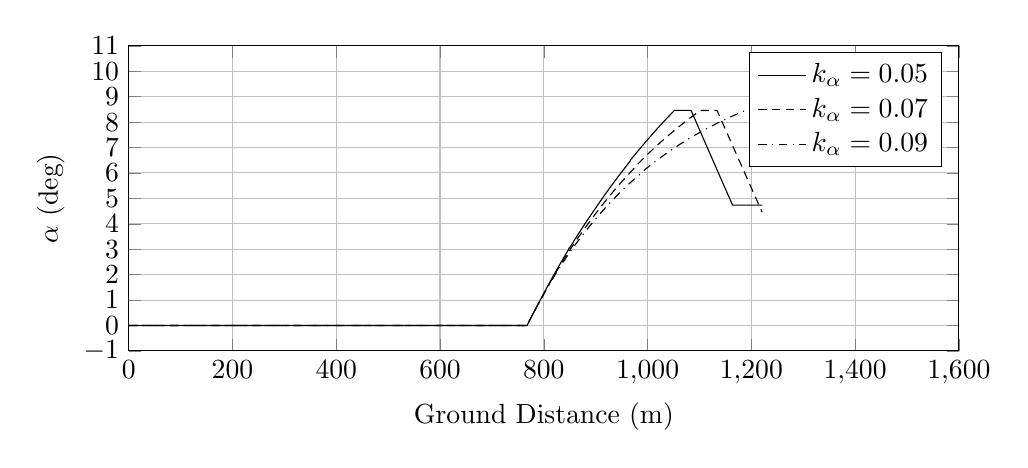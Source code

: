 %Angles_vs_GroundDistance
\begin{tikzpicture}

\begin{axis}[
width=\textwidth,
height=0.45\textwidth,
scaled ticks=false, tick label style={/pgf/number format/fixed},
xmin=0.0,
xmax=1600,
xtick={0,200,400,600,800,1000,1200,1400,1600},
xlabel={Ground Distance (m)},
xmajorgrids,
ymin=-1.0,
ymax=11,
ytick={-1,0,1,2,3,4,5,6,7,8,9,10,11},
ylabel={$\alpha$ (deg)},
ymajorgrids,
legend entries = {$k_{\alpha}=0.05$\\$k_{\alpha}=0.07$\\$k_{\alpha}=0.09$\\}
]

\addplot [
color=black,
solid
]
table[row sep=crcr]{
1.373E-8	0.0\\
2.605E-7	0.0\\
2.049E-6	0.0\\
9.924E-6	0.0\\
4.745E-5	0.0\\
1.74E-4	0.0\\
4.061E-4	0.0\\
7.313E-4	0.0\\
0.001	0.0\\
0.002	0.0\\
0.002	0.0\\
0.003	0.0\\
0.004	0.0\\
0.005	0.0\\
0.006	0.0\\
0.007	0.0\\
0.008	0.0\\
0.009	0.0\\
0.011	0.0\\
0.012	0.0\\
0.014	0.0\\
0.015	0.0\\
0.017	0.0\\
0.019	0.0\\
0.021	0.0\\
0.023	0.0\\
0.025	0.0\\
0.028	0.0\\
0.03	0.0\\
0.032	0.0\\
0.035	0.0\\
0.038	0.0\\
0.04	0.0\\
0.043	0.0\\
0.046	0.0\\
0.049	0.0\\
0.053	0.0\\
0.056	0.0\\
0.059	0.0\\
0.063	0.0\\
0.066	0.0\\
0.07	0.0\\
0.074	0.0\\
0.078	0.0\\
0.082	0.0\\
0.086	0.0\\
0.09	0.0\\
0.094	0.0\\
0.099	0.0\\
0.103	0.0\\
0.108	0.0\\
0.112	0.0\\
0.117	0.0\\
0.122	0.0\\
0.127	0.0\\
0.132	0.0\\
0.138	0.0\\
0.143	0.0\\
0.148	0.0\\
0.154	0.0\\
0.159	0.0\\
0.165	0.0\\
0.171	0.0\\
0.177	0.0\\
0.183	0.0\\
0.189	0.0\\
0.196	0.0\\
0.202	0.0\\
0.209	0.0\\
0.215	0.0\\
0.222	0.0\\
0.229	0.0\\
0.236	0.0\\
0.243	0.0\\
0.25	0.0\\
0.258	0.0\\
0.265	0.0\\
0.272	0.0\\
0.28	0.0\\
0.288	0.0\\
0.296	0.0\\
0.304	0.0\\
0.312	0.0\\
0.32	0.0\\
0.329	0.0\\
0.337	0.0\\
0.346	0.0\\
0.355	0.0\\
0.363	0.0\\
0.372	0.0\\
0.382	0.0\\
0.391	0.0\\
0.4	0.0\\
0.41	0.0\\
0.419	0.0\\
0.429	0.0\\
0.438	0.0\\
0.448	0.0\\
0.458	0.0\\
0.468	0.0\\
0.479	0.0\\
0.489	0.0\\
0.5	0.0\\
0.511	0.0\\
0.521	0.0\\
0.532	0.0\\
0.543	0.0\\
0.554	0.0\\
0.565	0.0\\
0.577	0.0\\
0.589	0.0\\
0.6	0.0\\
0.612	0.0\\
0.624	0.0\\
0.636	0.0\\
0.649	0.0\\
0.661	0.0\\
0.674	0.0\\
0.686	0.0\\
0.699	0.0\\
0.712	0.0\\
0.725	0.0\\
0.738	0.0\\
0.752	0.0\\
0.765	0.0\\
0.779	0.0\\
0.793	0.0\\
0.807	0.0\\
0.822	0.0\\
0.836	0.0\\
0.85	0.0\\
0.865	0.0\\
0.88	0.0\\
0.895	0.0\\
0.91	0.0\\
0.925	0.0\\
0.94	0.0\\
0.956	0.0\\
0.971	0.0\\
0.987	0.0\\
1.003	0.0\\
1.019	0.0\\
1.035	0.0\\
1.052	0.0\\
1.068	0.0\\
1.085	0.0\\
1.101	0.0\\
1.118	0.0\\
1.135	0.0\\
1.153	0.0\\
1.17	0.0\\
1.188	0.0\\
1.206	0.0\\
1.224	0.0\\
1.242	0.0\\
1.261	0.0\\
1.279	0.0\\
1.298	0.0\\
1.317	0.0\\
1.335	0.0\\
1.354	0.0\\
1.374	0.0\\
1.393	0.0\\
1.413	0.0\\
1.433	0.0\\
1.453	0.0\\
1.473	0.0\\
1.493	0.0\\
1.514	0.0\\
1.534	0.0\\
1.555	0.0\\
1.576	0.0\\
1.598	0.0\\
1.62	0.0\\
1.641	0.0\\
1.663	0.0\\
1.686	0.0\\
1.708	0.0\\
1.73	0.0\\
1.752	0.0\\
1.774	0.0\\
1.797	0.0\\
1.82	0.0\\
1.843	0.0\\
1.867	0.0\\
1.89	0.0\\
1.914	0.0\\
1.937	0.0\\
1.961	0.0\\
1.985	0.0\\
2.01	0.0\\
2.035	0.0\\
2.059	0.0\\
2.085	0.0\\
2.11	0.0\\
2.135	0.0\\
2.161	0.0\\
2.186	0.0\\
2.213	0.0\\
2.239	0.0\\
2.265	0.0\\
2.292	0.0\\
2.319	0.0\\
2.346	0.0\\
2.373	0.0\\
2.401	0.0\\
2.428	0.0\\
2.456	0.0\\
2.483	0.0\\
2.512	0.0\\
2.54	0.0\\
2.568	0.0\\
2.597	0.0\\
2.626	0.0\\
2.656	0.0\\
2.686	0.0\\
2.715	0.0\\
2.746	0.0\\
2.775	0.0\\
2.805	0.0\\
2.836	0.0\\
2.866	0.0\\
2.898	0.0\\
2.929	0.0\\
2.96	0.0\\
2.992	0.0\\
3.024	0.0\\
3.056	0.0\\
3.089	0.0\\
3.122	0.0\\
3.155	0.0\\
3.188	0.0\\
3.221	0.0\\
3.254	0.0\\
3.288	0.0\\
3.322	0.0\\
3.356	0.0\\
3.391	0.0\\
3.426	0.0\\
3.462	0.0\\
3.497	0.0\\
3.532	0.0\\
3.568	0.0\\
3.604	0.0\\
3.639	0.0\\
3.677	0.0\\
3.713	0.0\\
3.75	0.0\\
3.786	0.0\\
3.823	0.0\\
3.861	0.0\\
3.899	0.0\\
3.937	0.0\\
3.975	0.0\\
4.014	0.0\\
4.052	0.0\\
4.092	0.0\\
4.132	0.0\\
4.172	0.0\\
4.211	0.0\\
4.25	0.0\\
4.292	0.0\\
4.332	0.0\\
4.373	0.0\\
4.414	0.0\\
4.456	0.0\\
4.497	0.0\\
4.538	0.0\\
4.581	0.0\\
4.624	0.0\\
4.666	0.0\\
4.709	0.0\\
4.752	0.0\\
4.795	0.0\\
4.838	0.0\\
4.881	0.0\\
4.926	0.0\\
4.97	0.0\\
5.014	0.0\\
5.059	0.0\\
5.104	0.0\\
5.15	0.0\\
5.195	0.0\\
5.241	0.0\\
5.288	0.0\\
5.334	0.0\\
5.381	0.0\\
5.428	0.0\\
5.476	0.0\\
5.525	0.0\\
5.573	0.0\\
5.621	0.0\\
5.672	0.0\\
5.72	0.0\\
5.768	0.0\\
5.817	0.0\\
5.866	0.0\\
5.917	0.0\\
5.967	0.0\\
6.017	0.0\\
6.069	0.0\\
6.12	0.0\\
6.171	0.0\\
6.223	0.0\\
6.274	0.0\\
6.326	0.0\\
6.38	0.0\\
6.432	0.0\\
6.485	0.0\\
6.537	0.0\\
6.59	0.0\\
6.644	0.0\\
6.697	0.0\\
6.752	0.0\\
6.807	0.0\\
6.863	0.0\\
6.919	0.0\\
6.975	0.0\\
7.031	0.0\\
7.087	0.0\\
7.145	0.0\\
7.203	0.0\\
7.261	0.0\\
7.321	0.0\\
7.378	0.0\\
7.438	0.0\\
7.497	0.0\\
7.557	0.0\\
7.617	0.0\\
7.677	0.0\\
7.736	0.0\\
7.796	0.0\\
7.857	0.0\\
7.917	0.0\\
7.979	0.0\\
8.04	0.0\\
8.102	0.0\\
8.165	0.0\\
8.226	0.0\\
8.291	0.0\\
8.354	0.0\\
8.418	0.0\\
8.482	0.0\\
8.547	0.0\\
8.613	0.0\\
8.678	0.0\\
8.745	0.0\\
8.811	0.0\\
8.877	0.0\\
8.943	0.0\\
9.011	0.0\\
9.079	0.0\\
9.149	0.0\\
9.216	0.0\\
9.286	0.0\\
9.355	0.0\\
9.424	0.0\\
9.493	0.0\\
9.563	0.0\\
9.632	0.0\\
9.703	0.0\\
9.773	0.0\\
9.844	0.0\\
9.915	0.0\\
9.987	0.0\\
10.059	0.0\\
10.132	0.0\\
10.206	0.0\\
10.279	0.0\\
10.353	0.0\\
10.428	0.0\\
10.503	0.0\\
10.578	0.0\\
10.655	0.0\\
10.73	0.0\\
10.806	0.0\\
10.883	0.0\\
10.959	0.0\\
11.035	0.0\\
11.113	0.0\\
11.191	0.0\\
11.268	0.0\\
11.346	0.0\\
11.424	0.0\\
11.503	0.0\\
11.581	0.0\\
11.662	0.0\\
11.742	0.0\\
11.822	0.0\\
11.902	0.0\\
11.984	0.0\\
12.065	0.0\\
12.148	0.0\\
12.231	0.0\\
12.313	0.0\\
12.397	0.0\\
12.48	0.0\\
12.564	0.0\\
12.648	0.0\\
12.736	0.0\\
12.821	0.0\\
12.908	0.0\\
12.995	0.0\\
13.082	0.0\\
13.17	0.0\\
13.258	0.0\\
13.345	0.0\\
13.433	0.0\\
13.524	0.0\\
13.611	0.0\\
13.702	0.0\\
13.792	0.0\\
13.882	0.0\\
13.975	0.0\\
14.066	0.0\\
14.158	0.0\\
14.251	0.0\\
14.343	0.0\\
14.437	0.0\\
14.533	0.0\\
14.626	0.0\\
14.722	0.0\\
14.819	0.0\\
14.914	0.0\\
15.01	0.0\\
15.108	0.0\\
15.206	0.0\\
15.304	0.0\\
15.403	0.0\\
15.503	0.0\\
15.602	0.0\\
15.701	0.0\\
15.801	0.0\\
15.9	0.0\\
16.002	0.0\\
16.103	0.0\\
16.204	0.0\\
16.305	0.0\\
16.406	0.0\\
16.509	0.0\\
16.615	0.0\\
16.718	0.0\\
16.823	0.0\\
16.929	0.0\\
17.035	0.0\\
17.141	0.0\\
17.246	0.0\\
17.352	0.0\\
17.458	0.0\\
17.566	0.0\\
17.673	0.0\\
17.782	0.0\\
17.891	0.0\\
18.001	0.0\\
18.11	0.0\\
18.22	0.0\\
18.328	0.0\\
18.437	0.0\\
18.549	0.0\\
18.659	0.0\\
18.771	0.0\\
18.884	0.0\\
18.996	0.0\\
19.109	0.0\\
19.223	0.0\\
19.338	0.0\\
19.456	0.0\\
19.573	0.0\\
19.69	0.0\\
19.805	0.0\\
19.924	0.0\\
20.042	0.0\\
20.158	0.0\\
20.278	0.0\\
20.396	0.0\\
20.516	0.0\\
20.637	0.0\\
20.755	0.0\\
20.874	0.0\\
20.996	0.0\\
21.118	0.0\\
21.24	0.0\\
21.361	0.0\\
21.485	0.0\\
21.608	0.0\\
21.732	0.0\\
21.857	0.0\\
21.981	0.0\\
22.108	0.0\\
22.235	0.0\\
22.362	0.0\\
22.488	0.0\\
22.614	0.0\\
22.744	0.0\\
22.873	0.0\\
23.004	0.0\\
23.133	0.0\\
23.263	0.0\\
23.393	0.0\\
23.523	0.0\\
23.655	0.0\\
23.786	0.0\\
23.917	0.0\\
24.047	0.0\\
24.178	0.0\\
24.315	0.0\\
24.448	0.0\\
24.579	0.0\\
24.71	0.0\\
24.843	0.0\\
24.976	0.0\\
25.112	0.0\\
25.247	0.0\\
25.385	0.0\\
25.522	0.0\\
25.661	0.0\\
25.799	0.0\\
25.826	0.0\\
25.84	0.0\\
25.841	0.0\\
25.842	0.0\\
25.848	0.0\\
25.864	0.0\\
25.906	0.0\\
25.999	0.0\\
26.123	0.0\\
26.25	0.0\\
26.377	0.0\\
26.506	0.0\\
26.634	0.0\\
26.763	0.0\\
26.893	0.0\\
27.023	0.0\\
27.154	0.0\\
27.288	0.0\\
27.42	0.0\\
27.556	0.0\\
27.691	0.0\\
27.826	0.0\\
27.96	0.0\\
28.097	0.0\\
28.233	0.0\\
28.369	0.0\\
28.507	0.0\\
28.645	0.0\\
28.783	0.0\\
28.923	0.0\\
29.062	0.0\\
29.202	0.0\\
29.343	0.0\\
29.483	0.0\\
29.626	0.0\\
29.767	0.0\\
29.909	0.0\\
30.052	0.0\\
30.197	0.0\\
30.342	0.0\\
30.486	0.0\\
30.633	0.0\\
30.778	0.0\\
30.924	0.0\\
31.071	0.0\\
31.218	0.0\\
31.367	0.0\\
31.515	0.0\\
31.664	0.0\\
31.815	0.0\\
31.966	0.0\\
32.115	0.0\\
32.266	0.0\\
32.418	0.0\\
32.57	0.0\\
32.722	0.0\\
32.877	0.0\\
33.032	0.0\\
33.185	0.0\\
33.341	0.0\\
33.498	0.0\\
33.654	0.0\\
33.811	0.0\\
33.97	0.0\\
34.126	0.0\\
34.286	0.0\\
34.445	0.0\\
34.606	0.0\\
34.766	0.0\\
34.926	0.0\\
35.086	0.0\\
35.248	0.0\\
35.412	0.0\\
35.574	0.0\\
35.735	0.0\\
35.899	0.0\\
36.065	0.0\\
36.23	0.0\\
36.395	0.0\\
36.561	0.0\\
36.728	0.0\\
36.894	0.0\\
37.059	0.0\\
37.227	0.0\\
37.394	0.0\\
37.562	0.0\\
37.733	0.0\\
37.903	0.0\\
38.071	0.0\\
38.238	0.0\\
38.408	0.0\\
38.578	0.0\\
38.75	0.0\\
38.92	0.0\\
39.093	0.0\\
39.265	0.0\\
39.437	0.0\\
39.609	0.0\\
39.783	0.0\\
39.956	0.0\\
40.132	0.0\\
40.309	0.0\\
40.486	0.0\\
40.664	0.0\\
40.84	0.0\\
41.018	0.0\\
41.198	0.0\\
41.377	0.0\\
41.557	0.0\\
41.736	0.0\\
41.916	0.0\\
42.097	0.0\\
42.278	0.0\\
42.46	0.0\\
42.64	0.0\\
42.822	0.0\\
43.006	0.0\\
43.19	0.0\\
43.372	0.0\\
43.556	0.0\\
43.74	0.0\\
43.924	0.0\\
44.107	0.0\\
44.294	0.0\\
44.479	0.0\\
44.665	0.0\\
44.852	0.0\\
45.039	0.0\\
45.228	0.0\\
45.415	0.0\\
45.603	0.0\\
45.793	0.0\\
45.984	0.0\\
46.173	0.0\\
46.364	0.0\\
46.554	0.0\\
46.745	0.0\\
46.936	0.0\\
47.127	0.0\\
47.319	0.0\\
47.511	0.0\\
47.705	0.0\\
47.9	0.0\\
48.093	0.0\\
48.287	0.0\\
48.484	0.0\\
48.681	0.0\\
48.875	0.0\\
49.071	0.0\\
49.267	0.0\\
49.466	0.0\\
49.662	0.0\\
49.86	0.0\\
50.058	0.0\\
50.258	0.0\\
50.457	0.0\\
50.656	0.0\\
50.859	0.0\\
51.061	0.0\\
51.264	0.0\\
51.464	0.0\\
51.665	0.0\\
51.866	0.0\\
52.074	0.0\\
52.282	0.0\\
52.487	0.0\\
52.695	0.0\\
52.9	0.0\\
53.108	0.0\\
53.312	0.0\\
53.52	0.0\\
53.727	0.0\\
53.937	0.0\\
54.145	0.0\\
54.351	0.0\\
54.562	0.0\\
54.776	0.0\\
54.988	0.0\\
55.198	0.0\\
55.41	0.0\\
55.624	0.0\\
55.837	0.0\\
56.047	0.0\\
56.261	0.0\\
56.475	0.0\\
56.691	0.0\\
56.909	0.0\\
57.127	0.0\\
57.347	0.0\\
57.565	0.0\\
57.782	0.0\\
57.999	0.0\\
58.218	0.0\\
58.436	0.0\\
58.658	0.0\\
58.88	0.0\\
59.103	0.0\\
59.324	0.0\\
59.545	0.0\\
59.768	0.0\\
59.991	0.0\\
60.216	0.0\\
60.44	0.0\\
60.665	0.0\\
60.891	0.0\\
61.116	0.0\\
61.343	0.0\\
61.572	0.0\\
61.799	0.0\\
62.026	0.0\\
62.254	0.0\\
62.483	0.0\\
62.714	0.0\\
62.945	0.0\\
63.178	0.0\\
63.411	0.0\\
63.645	0.0\\
63.877	0.0\\
64.112	0.0\\
64.347	0.0\\
64.583	0.0\\
64.819	0.0\\
65.056	0.0\\
65.295	0.0\\
65.532	0.0\\
65.77	0.0\\
66.01	0.0\\
66.253	0.0\\
66.493	0.0\\
66.734	0.0\\
66.977	0.0\\
67.219	0.0\\
67.464	0.0\\
67.706	0.0\\
67.954	0.0\\
68.198	0.0\\
68.444	0.0\\
68.69	0.0\\
68.94	0.0\\
69.19	0.0\\
69.44	0.0\\
69.69	0.0\\
69.941	0.0\\
70.193	0.0\\
70.447	0.0\\
70.699	0.0\\
70.954	0.0\\
71.211	0.0\\
71.468	0.0\\
71.725	0.0\\
71.982	0.0\\
72.241	0.0\\
72.499	0.0\\
72.759	0.0\\
73.02	0.0\\
73.281	0.0\\
73.543	0.0\\
73.806	0.0\\
74.072	0.0\\
74.339	0.0\\
74.605	0.0\\
74.873	0.0\\
75.14	0.0\\
75.411	0.0\\
75.683	0.0\\
75.951	0.0\\
76.224	0.0\\
76.499	0.0\\
76.772	0.0\\
77.047	0.0\\
77.323	0.0\\
77.599	0.0\\
77.878	0.0\\
78.157	0.0\\
78.438	0.0\\
78.721	0.0\\
79.001	0.0\\
79.284	0.0\\
79.57	0.0\\
79.854	0.0\\
80.139	0.0\\
80.426	0.0\\
80.715	0.0\\
81.007	0.0\\
81.295	0.0\\
81.585	0.0\\
81.875	0.0\\
82.171	0.0\\
82.467	0.0\\
82.764	0.0\\
83.058	0.0\\
83.359	0.0\\
83.657	0.0\\
83.955	0.0\\
84.253	0.0\\
84.557	0.0\\
84.86	0.0\\
85.165	0.0\\
85.472	0.0\\
85.779	0.0\\
86.087	0.0\\
86.398	0.0\\
86.711	0.0\\
87.026	0.0\\
87.34	0.0\\
87.654	0.0\\
87.967	0.0\\
88.285	0.0\\
88.61	0.0\\
88.929	0.0\\
89.25	0.0\\
89.575	0.0\\
89.902	0.0\\
90.226	0.0\\
90.549	0.0\\
90.878	0.0\\
91.205	0.0\\
91.538	0.0\\
91.871	0.0\\
92.201	0.0\\
92.531	0.0\\
92.864	0.0\\
93.198	0.0\\
93.533	0.0\\
93.867	0.0\\
94.203	0.0\\
94.541	0.0\\
94.874	0.0\\
95.217	0.0\\
95.554	0.0\\
95.892	0.0\\
96.231	0.0\\
96.572	0.0\\
96.908	0.0\\
97.248	0.0\\
97.588	0.0\\
97.926	0.0\\
98.267	0.0\\
98.605	0.0\\
98.946	0.0\\
99.287	0.0\\
99.634	0.0\\
99.977	0.0\\
100.316	0.0\\
100.656	0.0\\
100.996	0.0\\
101.34	0.0\\
101.68	0.0\\
102.017	0.0\\
102.357	0.0\\
102.694	0.0\\
103.035	0.0\\
103.376	0.0\\
103.719	0.0\\
104.059	0.0\\
104.395	0.0\\
104.733	0.0\\
105.071	0.0\\
105.407	0.0\\
105.744	0.0\\
106.08	0.0\\
106.416	0.0\\
106.756	0.0\\
107.094	0.0\\
107.432	0.0\\
107.447	0.0\\
107.458	0.0\\
107.462	0.0\\
107.465	0.0\\
107.468	0.0\\
107.484	0.0\\
107.532	0.0\\
107.687	0.0\\
107.976	0.0\\
108.277	0.0\\
108.582	0.0\\
108.886	0.0\\
109.192	0.0\\
109.502	0.0\\
109.811	0.0\\
110.121	0.0\\
110.433	0.0\\
110.747	0.0\\
111.065	0.0\\
111.382	0.0\\
111.701	0.0\\
112.023	0.0\\
112.343	0.0\\
112.668	0.0\\
112.993	0.0\\
113.32	0.0\\
113.65	0.0\\
113.979	0.0\\
114.313	0.0\\
114.644	0.0\\
114.981	0.0\\
115.32	0.0\\
115.658	0.0\\
116.001	0.0\\
116.342	0.0\\
116.686	0.0\\
117.033	0.0\\
117.379	0.0\\
117.729	0.0\\
118.08	0.0\\
118.434	0.0\\
118.792	0.0\\
119.148	0.0\\
119.504	0.0\\
119.863	0.0\\
120.226	0.0\\
120.59	0.0\\
120.955	0.0\\
121.32	0.0\\
121.686	0.0\\
122.053	0.0\\
122.423	0.0\\
122.795	0.0\\
123.166	0.0\\
123.54	0.0\\
123.912	0.0\\
124.29	0.0\\
124.663	0.0\\
125.039	0.0\\
125.414	0.0\\
125.79	0.0\\
126.168	0.0\\
126.546	0.0\\
126.925	0.0\\
127.303	0.0\\
127.683	0.0\\
128.062	0.0\\
128.444	0.0\\
128.823	0.0\\
129.199	0.0\\
129.578	0.0\\
129.955	0.0\\
130.334	0.0\\
130.714	0.0\\
131.095	0.0\\
131.477	0.0\\
131.857	0.0\\
132.239	0.0\\
132.616	0.0\\
133.0	0.0\\
133.381	0.0\\
133.761	0.0\\
134.136	0.0\\
134.516	0.0\\
134.897	0.0\\
135.274	0.0\\
135.652	0.0\\
136.033	0.0\\
136.412	0.0\\
136.79	0.0\\
137.17	0.0\\
137.548	0.0\\
137.926	0.0\\
138.305	0.0\\
138.684	0.0\\
139.063	0.0\\
139.441	0.0\\
139.819	0.0\\
140.198	0.0\\
140.573	0.0\\
140.951	0.0\\
141.328	0.0\\
141.706	0.0\\
142.084	0.0\\
142.464	0.0\\
142.841	0.0\\
143.219	0.0\\
143.6	0.0\\
143.98	0.0\\
144.359	0.0\\
144.736	0.0\\
145.113	0.0\\
145.491	0.0\\
145.87	0.0\\
146.245	0.0\\
146.624	0.0\\
147.001	0.0\\
147.379	0.0\\
147.757	0.0\\
148.136	0.0\\
148.514	0.0\\
148.891	0.0\\
149.271	0.0\\
149.653	0.0\\
150.033	0.0\\
150.414	0.0\\
150.793	0.0\\
151.173	0.0\\
151.554	0.0\\
151.935	0.0\\
152.319	0.0\\
152.702	0.0\\
153.083	0.0\\
153.467	0.0\\
153.848	0.0\\
154.231	0.0\\
154.615	0.0\\
155.0	0.0\\
155.383	0.0\\
155.768	0.0\\
156.151	0.0\\
156.535	0.0\\
156.92	0.0\\
157.306	0.0\\
157.691	0.0\\
158.078	0.0\\
158.465	0.0\\
158.851	0.0\\
159.24	0.0\\
159.627	0.0\\
160.02	0.0\\
160.408	0.0\\
160.796	0.0\\
161.184	0.0\\
161.576	0.0\\
161.968	0.0\\
162.358	0.0\\
162.751	0.0\\
163.145	0.0\\
163.537	0.0\\
163.93	0.0\\
164.324	0.0\\
164.717	0.0\\
165.11	0.0\\
165.504	0.0\\
165.898	0.0\\
166.291	0.0\\
166.689	0.0\\
167.083	0.0\\
167.48	0.0\\
167.88	0.0\\
168.278	0.0\\
168.677	0.0\\
169.075	0.0\\
169.476	0.0\\
169.878	0.0\\
170.279	0.0\\
170.681	0.0\\
171.086	0.0\\
171.488	0.0\\
171.893	0.0\\
172.297	0.0\\
172.703	0.0\\
173.111	0.0\\
173.516	0.0\\
173.926	0.0\\
174.336	0.0\\
174.746	0.0\\
175.157	0.0\\
175.569	0.0\\
175.98	0.0\\
176.393	0.0\\
176.804	0.0\\
177.219	0.0\\
177.633	0.0\\
178.051	0.0\\
178.467	0.0\\
178.884	0.0\\
179.298	0.0\\
179.716	0.0\\
180.134	0.0\\
180.554	0.0\\
180.977	0.0\\
181.4	0.0\\
181.823	0.0\\
182.246	0.0\\
182.673	0.0\\
183.1	0.0\\
183.529	0.0\\
183.958	0.0\\
184.386	0.0\\
184.817	0.0\\
185.246	0.0\\
185.678	0.0\\
186.109	0.0\\
186.54	0.0\\
186.971	0.0\\
187.407	0.0\\
187.842	0.0\\
188.278	0.0\\
188.718	0.0\\
189.161	0.0\\
189.601	0.0\\
190.039	0.0\\
190.48	0.0\\
190.925	0.0\\
191.372	0.0\\
191.818	0.0\\
192.265	0.0\\
192.715	0.0\\
193.165	0.0\\
193.616	0.0\\
194.067	0.0\\
194.521	0.0\\
194.978	0.0\\
195.436	0.0\\
195.895	0.0\\
196.354	0.0\\
196.818	0.0\\
197.281	0.0\\
197.745	0.0\\
198.212	0.0\\
198.678	0.0\\
199.146	0.0\\
199.617	0.0\\
200.086	0.0\\
200.555	0.0\\
201.028	0.0\\
201.501	0.0\\
201.979	0.0\\
202.457	0.0\\
202.938	0.0\\
203.422	0.0\\
203.906	0.0\\
204.394	0.0\\
204.881	0.0\\
205.374	0.0\\
205.868	0.0\\
206.362	0.0\\
206.856	0.0\\
207.356	0.0\\
207.853	0.0\\
208.356	0.0\\
208.859	0.0\\
209.361	0.0\\
209.864	0.0\\
210.375	0.0\\
210.888	0.0\\
211.409	0.0\\
211.928	0.0\\
212.45	0.0\\
212.973	0.0\\
213.501	0.0\\
214.031	0.0\\
214.556	0.0\\
215.09	0.0\\
215.63	0.0\\
216.172	0.0\\
216.713	0.0\\
217.254	0.0\\
217.799	0.0\\
218.348	0.0\\
218.897	0.0\\
219.458	0.0\\
220.018	0.0\\
220.58	0.0\\
221.149	0.0\\
221.724	0.0\\
222.297	0.0\\
222.872	0.0\\
223.455	0.0\\
224.043	0.0\\
224.627	0.0\\
225.215	0.0\\
225.809	0.0\\
226.407	0.0\\
227.01	0.0\\
227.62	0.0\\
228.232	0.0\\
228.841	0.0\\
229.46	0.0\\
230.088	0.0\\
230.713	0.0\\
231.34	0.0\\
231.962	0.0\\
232.584	0.0\\
233.21	0.0\\
233.841	0.0\\
234.463	0.0\\
235.095	0.0\\
235.716	0.0\\
236.336	0.0\\
236.958	0.0\\
237.577	0.0\\
238.195	0.0\\
238.811	0.0\\
239.426	0.0\\
240.037	0.0\\
240.639	0.0\\
241.242	0.0\\
241.843	0.0\\
242.443	0.0\\
243.037	0.0\\
243.631	0.0\\
244.221	0.0\\
244.812	0.0\\
245.397	0.0\\
245.979	0.0\\
246.559	0.0\\
247.13	0.0\\
247.707	0.0\\
248.28	0.0\\
248.853	0.0\\
249.419	0.0\\
249.978	0.0\\
250.541	0.0\\
251.101	0.0\\
251.656	0.0\\
252.209	0.0\\
252.762	0.0\\
253.314	0.0\\
253.866	0.0\\
254.414	0.0\\
254.957	0.0\\
255.065	0.0\\
255.13	0.0\\
255.178	0.0\\
255.206	0.0\\
255.231	0.0\\
255.254	0.0\\
255.276	0.0\\
255.29	0.0\\
255.295	0.0\\
255.3	0.0\\
255.325	0.0\\
255.432	0.0\\
255.722	0.0\\
256.196	0.0\\
256.674	0.0\\
257.155	0.0\\
257.637	0.0\\
258.123	0.0\\
258.614	0.0\\
259.105	0.0\\
259.598	0.0\\
260.095	0.0\\
260.596	0.0\\
261.102	0.0\\
261.609	0.0\\
262.119	0.0\\
262.632	0.0\\
263.148	0.0\\
263.667	0.0\\
264.188	0.0\\
264.713	0.0\\
265.241	0.0\\
265.772	0.0\\
266.308	0.0\\
266.85	0.0\\
267.393	0.0\\
267.937	0.0\\
268.492	0.0\\
269.048	0.0\\
269.61	0.0\\
270.172	0.0\\
270.744	0.0\\
271.317	0.0\\
271.892	0.0\\
272.479	0.0\\
273.068	0.0\\
273.661	0.0\\
274.253	0.0\\
274.852	0.0\\
275.459	0.0\\
276.069	0.0\\
276.681	0.0\\
277.297	0.0\\
277.922	0.0\\
278.551	0.0\\
279.178	0.0\\
279.818	0.0\\
280.455	0.0\\
281.097	0.0\\
281.737	0.0\\
282.381	0.0\\
283.03	0.0\\
283.677	0.0\\
284.32	0.0\\
284.96	0.0\\
285.602	0.0\\
286.242	0.0\\
286.878	0.0\\
287.518	0.0\\
288.15	0.0\\
288.779	0.0\\
289.411	0.0\\
290.037	0.0\\
290.662	0.0\\
291.285	0.0\\
291.907	0.0\\
292.523	0.0\\
293.138	0.0\\
293.75	0.0\\
294.367	0.0\\
294.974	0.0\\
295.58	0.0\\
296.189	0.0\\
296.791	0.0\\
297.393	0.0\\
297.989	0.0\\
298.587	0.0\\
299.181	0.0\\
299.772	0.0\\
300.366	0.0\\
300.959	0.0\\
301.552	0.0\\
302.14	0.0\\
302.727	0.0\\
303.312	0.0\\
303.894	0.0\\
304.478	0.0\\
305.06	0.0\\
305.639	0.0\\
306.216	0.0\\
306.796	0.0\\
307.372	0.0\\
307.948	0.0\\
308.526	0.0\\
309.101	0.0\\
309.681	0.0\\
310.254	0.0\\
310.827	0.0\\
311.402	0.0\\
311.97	0.0\\
312.54	0.0\\
313.109	0.0\\
313.68	0.0\\
314.25	0.0\\
314.821	0.0\\
315.389	0.0\\
315.96	0.0\\
316.529	0.0\\
317.096	0.0\\
317.662	0.0\\
318.229	0.0\\
318.795	0.0\\
319.363	0.0\\
319.93	0.0\\
320.496	0.0\\
321.063	0.0\\
321.629	0.0\\
322.195	0.0\\
322.762	0.0\\
323.328	0.0\\
323.894	0.0\\
324.46	0.0\\
325.024	0.0\\
325.593	0.0\\
326.157	0.0\\
326.724	0.0\\
327.289	0.0\\
327.856	0.0\\
328.423	0.0\\
328.989	0.0\\
329.555	0.0\\
330.122	0.0\\
330.687	0.0\\
331.253	0.0\\
331.821	0.0\\
332.386	0.0\\
332.954	0.0\\
333.523	0.0\\
334.09	0.0\\
334.659	0.0\\
335.225	0.0\\
335.795	0.0\\
336.367	0.0\\
336.935	0.0\\
337.505	0.0\\
338.076	0.0\\
338.645	0.0\\
339.213	0.0\\
339.783	0.0\\
340.352	0.0\\
340.923	0.0\\
341.497	0.0\\
342.071	0.0\\
342.643	0.0\\
343.216	0.0\\
343.788	0.0\\
344.363	0.0\\
344.936	0.0\\
345.512	0.0\\
346.089	0.0\\
346.663	0.0\\
347.24	0.0\\
347.815	0.0\\
348.392	0.0\\
348.967	0.0\\
349.544	0.0\\
350.122	0.0\\
350.701	0.0\\
351.281	0.0\\
351.862	0.0\\
352.443	0.0\\
353.022	0.0\\
353.605	0.0\\
354.189	0.0\\
354.773	0.0\\
355.356	0.0\\
355.942	0.0\\
356.528	0.0\\
357.115	0.0\\
357.702	0.0\\
358.289	0.0\\
358.88	0.0\\
359.47	0.0\\
360.061	0.0\\
360.656	0.0\\
361.248	0.0\\
361.84	0.0\\
362.434	0.0\\
363.027	0.0\\
363.621	0.0\\
364.217	0.0\\
364.817	0.0\\
365.417	0.0\\
366.017	0.0\\
366.613	0.0\\
367.214	0.0\\
367.814	0.0\\
368.414	0.0\\
369.014	0.0\\
369.618	0.0\\
370.22	0.0\\
370.829	0.0\\
371.433	0.0\\
372.038	0.0\\
372.65	0.0\\
373.262	0.0\\
373.873	0.0\\
374.485	0.0\\
375.098	0.0\\
375.714	0.0\\
376.329	0.0\\
376.947	0.0\\
377.561	0.0\\
378.184	0.0\\
378.805	0.0\\
379.427	0.0\\
380.051	0.0\\
380.673	0.0\\
381.299	0.0\\
381.926	0.0\\
382.557	0.0\\
383.184	0.0\\
383.816	0.0\\
384.448	0.0\\
385.08	0.0\\
385.714	0.0\\
386.35	0.0\\
386.988	0.0\\
387.628	0.0\\
388.268	0.0\\
388.909	0.0\\
389.55	0.0\\
390.196	0.0\\
390.841	0.0\\
391.485	0.0\\
392.135	0.0\\
392.787	0.0\\
393.438	0.0\\
394.091	0.0\\
394.747	0.0\\
395.402	0.0\\
396.061	0.0\\
396.725	0.0\\
397.389	0.0\\
398.056	0.0\\
398.723	0.0\\
399.391	0.0\\
400.061	0.0\\
400.73	0.0\\
401.403	0.0\\
402.077	0.0\\
402.752	0.0\\
403.433	0.0\\
404.116	0.0\\
404.802	0.0\\
405.486	0.0\\
406.179	0.0\\
406.87	0.0\\
407.565	0.0\\
408.261	0.0\\
408.96	0.0\\
409.662	0.0\\
410.366	0.0\\
411.073	0.0\\
411.782	0.0\\
412.494	0.0\\
413.206	0.0\\
413.923	0.0\\
414.641	0.0\\
415.364	0.0\\
416.088	0.0\\
416.816	0.0\\
417.548	0.0\\
418.283	0.0\\
419.02	0.0\\
419.762	0.0\\
420.508	0.0\\
421.254	0.0\\
422.002	0.0\\
422.76	0.0\\
423.518	0.0\\
424.279	0.0\\
425.049	0.0\\
425.818	0.0\\
426.595	0.0\\
427.373	0.0\\
428.156	0.0\\
428.944	0.0\\
429.739	0.0\\
430.539	0.0\\
431.347	0.0\\
432.161	0.0\\
432.977	0.0\\
433.799	0.0\\
434.632	0.0\\
435.469	0.0\\
436.313	0.0\\
437.164	0.0\\
438.016	0.0\\
438.881	0.0\\
439.752	0.0\\
440.638	0.0\\
441.539	0.0\\
442.438	0.0\\
443.35	0.0\\
444.278	0.0\\
445.208	0.0\\
446.152	0.0\\
447.102	0.0\\
448.065	0.0\\
449.036	0.0\\
450.025	0.0\\
451.017	0.0\\
452.021	0.0\\
453.024	0.0\\
454.028	0.0\\
455.031	0.0\\
456.032	0.0\\
457.029	0.0\\
458.019	0.0\\
458.998	0.0\\
459.962	0.0\\
460.921	0.0\\
461.862	0.0\\
462.802	0.0\\
463.728	0.0\\
464.639	0.0\\
465.541	0.0\\
466.435	0.0\\
467.32	0.0\\
468.201	0.0\\
469.072	0.0\\
469.935	0.0\\
470.79	0.0\\
471.642	0.0\\
472.488	0.0\\
473.325	0.0\\
474.157	0.0\\
474.987	0.0\\
475.812	0.0\\
476.636	0.0\\
477.449	0.0\\
478.26	0.0\\
479.068	0.0\\
479.872	0.0\\
480.672	0.0\\
481.464	0.0\\
482.254	0.0\\
483.044	0.0\\
483.825	0.0\\
484.605	0.0\\
485.381	0.0\\
486.155	0.0\\
486.923	0.0\\
487.691	0.0\\
488.453	0.0\\
489.214	0.0\\
489.366	0.0\\
489.914	0.0\\
489.944	0.0\\
489.952	0.0\\
489.959	0.0\\
490.009	0.0\\
490.223	0.0\\
490.808	0.0\\
491.555	0.0\\
492.306	0.0\\
493.056	0.0\\
493.812	0.0\\
494.571	0.0\\
495.339	0.0\\
496.105	0.0\\
496.876	0.0\\
497.652	0.0\\
498.436	0.0\\
499.222	0.0\\
500.016	0.0\\
500.817	0.0\\
501.621	0.0\\
502.431	0.0\\
503.249	0.0\\
504.068	0.0\\
504.892	0.0\\
505.726	0.0\\
506.569	0.0\\
507.414	0.0\\
508.268	0.0\\
509.127	0.0\\
509.992	0.0\\
510.87	0.0\\
511.756	0.0\\
512.653	0.0\\
513.553	0.0\\
514.468	0.0\\
515.387	0.0\\
516.317	0.0\\
517.26	0.0\\
518.213	0.0\\
519.176	0.0\\
520.141	0.0\\
521.123	0.0\\
522.121	0.0\\
523.126	0.0\\
524.142	0.0\\
525.163	0.0\\
526.197	0.0\\
527.233	0.0\\
528.27	0.0\\
529.313	0.0\\
530.357	0.0\\
531.392	0.0\\
532.424	0.0\\
533.46	0.0\\
534.487	0.0\\
535.502	0.0\\
536.515	0.0\\
537.523	0.0\\
538.516	0.0\\
539.508	0.0\\
540.486	0.0\\
541.466	0.0\\
542.436	0.0\\
543.404	0.0\\
544.359	0.0\\
545.307	0.0\\
546.251	0.0\\
547.192	0.0\\
548.128	0.0\\
549.061	0.0\\
549.992	0.0\\
550.913	0.0\\
551.832	0.0\\
552.743	0.0\\
553.651	0.0\\
554.557	0.0\\
555.46	0.0\\
556.356	0.0\\
557.251	0.0\\
558.144	0.0\\
559.04	0.0\\
559.931	0.0\\
560.818	0.0\\
561.696	0.0\\
562.58	0.0\\
563.461	0.0\\
564.339	0.0\\
565.215	0.0\\
566.089	0.0\\
566.962	0.0\\
567.83	0.0\\
568.698	0.0\\
569.562	0.0\\
570.424	0.0\\
571.285	0.0\\
572.149	0.0\\
573.01	0.0\\
573.868	0.0\\
574.726	0.0\\
575.584	0.0\\
576.439	0.0\\
577.29	0.0\\
578.144	0.0\\
578.996	0.0\\
579.849	0.0\\
580.701	0.0\\
581.548	0.0\\
582.398	0.0\\
583.244	0.0\\
584.095	0.0\\
584.945	0.0\\
585.791	0.0\\
586.639	0.0\\
587.483	0.0\\
588.328	0.0\\
589.173	0.0\\
590.017	0.0\\
590.861	0.0\\
591.706	0.0\\
592.546	0.0\\
593.391	0.0\\
594.233	0.0\\
595.075	0.0\\
595.916	0.0\\
596.757	0.0\\
597.6	0.0\\
598.443	0.0\\
599.285	0.0\\
600.126	0.0\\
600.967	0.0\\
601.809	0.0\\
602.649	0.0\\
603.49	0.0\\
604.332	0.0\\
605.175	0.0\\
606.017	0.0\\
606.856	0.0\\
607.7	0.0\\
608.547	0.0\\
609.385	0.0\\
610.229	0.0\\
611.072	0.0\\
611.914	0.0\\
612.757	0.0\\
613.604	0.0\\
614.448	0.0\\
615.288	0.0\\
616.128	0.0\\
616.972	0.0\\
617.817	0.0\\
618.663	0.0\\
619.508	0.0\\
620.355	0.0\\
621.202	0.0\\
622.049	0.0\\
622.901	0.0\\
623.747	0.0\\
624.597	0.0\\
625.445	0.0\\
626.295	0.0\\
627.146	0.0\\
627.996	0.0\\
628.849	0.0\\
629.704	0.0\\
630.554	0.0\\
631.409	0.0\\
632.264	0.0\\
633.12	0.0\\
633.978	0.0\\
634.836	0.0\\
635.695	0.0\\
636.551	0.0\\
637.411	0.0\\
638.27	0.0\\
639.128	0.0\\
639.989	0.0\\
640.855	0.0\\
641.717	0.0\\
642.58	0.0\\
643.445	0.0\\
644.308	0.0\\
645.175	0.0\\
646.04	0.0\\
646.912	0.0\\
647.781	0.0\\
648.656	0.0\\
649.528	0.0\\
650.399	0.0\\
651.271	0.0\\
652.146	0.0\\
653.022	0.0\\
653.896	0.0\\
654.773	0.0\\
655.652	0.0\\
656.528	0.0\\
657.411	0.0\\
658.292	0.0\\
659.177	0.0\\
660.065	0.0\\
660.954	0.0\\
661.84	0.0\\
662.732	0.0\\
663.62	0.0\\
664.513	0.0\\
665.403	0.0\\
666.297	0.0\\
667.191	0.0\\
668.084	0.0\\
668.985	0.0\\
669.886	0.0\\
670.786	0.0\\
671.69	0.0\\
672.589	0.0\\
673.498	0.0\\
674.41	0.0\\
675.315	0.0\\
676.227	0.0\\
677.141	0.0\\
678.056	0.0\\
678.969	0.0\\
679.887	0.0\\
680.808	0.0\\
681.731	0.0\\
682.65	0.0\\
683.574	0.0\\
684.496	0.0\\
685.42	0.0\\
686.348	0.0\\
687.277	0.0\\
688.206	0.0\\
689.14	0.0\\
690.076	0.0\\
691.015	0.0\\
691.955	0.0\\
692.895	0.0\\
693.84	0.0\\
694.787	0.0\\
695.735	0.0\\
696.688	0.0\\
697.639	0.0\\
698.598	0.0\\
699.55	0.0\\
700.504	0.0\\
701.465	0.0\\
702.426	0.0\\
703.387	0.0\\
704.361	0.0\\
705.332	0.0\\
706.3	0.0\\
707.277	0.0\\
708.249	0.0\\
709.228	0.0\\
710.209	0.0\\
711.195	0.0\\
712.187	0.0\\
713.176	0.0\\
714.167	0.0\\
715.16	0.0\\
716.158	0.0\\
717.163	0.0\\
718.17	0.0\\
719.176	0.0\\
720.188	0.0\\
721.202	0.0\\
722.218	0.0\\
723.235	0.0\\
724.259	0.0\\
725.282	0.0\\
726.311	0.0\\
727.34	0.0\\
728.372	0.0\\
729.411	0.0\\
730.456	0.0\\
731.507	0.0\\
732.557	0.0\\
733.619	0.0\\
734.676	0.0\\
735.735	0.0\\
736.801	0.0\\
737.875	0.0\\
738.951	0.0\\
740.03	0.0\\
741.117	0.0\\
742.213	0.0\\
743.31	0.0\\
744.411	0.0\\
745.517	0.0\\
746.626	0.0\\
747.746	0.0\\
748.868	0.0\\
749.997	0.0\\
751.133	0.0\\
752.272	0.0\\
753.42	0.0\\
754.571	0.0\\
755.726	0.0\\
756.894	0.0\\
758.066	0.0\\
759.248	0.0\\
760.44	0.0\\
761.643	0.0\\
762.846	0.0\\
764.068	0.0\\
765.299	0.0\\
766.409	0.0\\
766.536	0.0\\
767.785	0.005\\
769.045	0.056\\
770.317	0.108\\
771.608	0.16\\
772.911	0.212\\
774.227	0.265\\
775.554	0.318\\
776.894	0.372\\
778.259	0.425\\
779.639	0.48\\
781.041	0.535\\
782.472	0.591\\
783.925	0.647\\
785.394	0.704\\
786.889	0.762\\
788.418	0.821\\
789.974	0.88\\
791.554	0.941\\
793.143	1.002\\
794.756	1.063\\
796.359	1.125\\
797.957	1.186\\
799.531	1.247\\
801.09	1.306\\
802.606	1.365\\
804.102	1.422\\
805.578	1.478\\
807.031	1.533\\
808.453	1.587\\
809.851	1.64\\
811.244	1.692\\
812.616	1.743\\
813.967	1.793\\
815.301	1.843\\
816.62	1.891\\
817.926	1.939\\
819.226	1.986\\
820.504	2.033\\
821.781	2.079\\
823.044	2.125\\
824.298	2.17\\
825.541	2.215\\
826.781	2.259\\
828.007	2.303\\
829.228	2.346\\
830.44	2.389\\
831.646	2.431\\
832.846	2.473\\
834.038	2.515\\
835.223	2.557\\
836.397	2.598\\
837.576	2.638\\
838.742	2.679\\
839.902	2.719\\
841.06	2.759\\
842.211	2.798\\
843.358	2.838\\
844.501	2.877\\
845.64	2.915\\
846.772	2.954\\
847.897	2.992\\
848.121	3.03\\
848.162	3.037\\
848.201	3.039\\
848.239	3.04\\
848.264	3.041\\
848.292	3.042\\
848.421	3.043\\
848.959	3.047\\
850.144	3.065\\
851.299	3.105\\
852.463	3.143\\
853.634	3.182\\
854.814	3.221\\
855.997	3.26\\
857.191	3.299\\
858.392	3.338\\
859.6	3.377\\
860.816	3.417\\
862.04	3.456\\
863.279	3.496\\
864.531	3.536\\
865.783	3.577\\
867.051	3.617\\
868.328	3.658\\
869.616	3.698\\
870.918	3.739\\
872.237	3.781\\
873.563	3.823\\
874.906	3.865\\
876.263	3.907\\
877.637	3.949\\
879.021	3.992\\
880.42	4.036\\
881.842	4.079\\
883.282	4.123\\
884.736	4.168\\
886.21	4.212\\
887.71	4.257\\
889.239	4.303\\
890.78	4.35\\
892.334	4.397\\
893.918	4.444\\
895.516	4.491\\
897.132	4.539\\
898.768	4.587\\
900.398	4.636\\
902.036	4.684\\
903.665	4.733\\
905.279	4.781\\
906.886	4.828\\
908.466	4.875\\
910.047	4.921\\
911.595	4.967\\
913.13	5.012\\
914.657	5.056\\
916.168	5.1\\
917.658	5.143\\
919.146	5.185\\
920.618	5.227\\
922.073	5.269\\
923.527	5.31\\
924.964	5.351\\
926.386	5.391\\
927.806	5.431\\
929.207	5.47\\
930.604	5.509\\
932.001	5.548\\
933.391	5.586\\
934.768	5.624\\
936.138	5.662\\
937.501	5.699\\
938.858	5.736\\
940.213	5.773\\
941.561	5.81\\
942.901	5.846\\
944.239	5.882\\
945.569	5.918\\
946.898	5.953\\
948.228	5.988\\
949.551	6.024\\
950.866	6.059\\
952.181	6.093\\
953.489	6.128\\
954.798	6.162\\
956.102	6.196\\
957.406	6.23\\
958.709	6.264\\
960.006	6.298\\
961.302	6.331\\
962.594	6.365\\
963.882	6.398\\
965.171	6.431\\
966.453	6.464\\
966.71	6.496\\
966.941	6.503\\
967.172	6.509\\
967.398	6.515\\
967.625	6.52\\
967.856	6.526\\
968.088	6.532\\
968.32	6.538\\
968.551	6.544\\
968.781	6.549\\
969.014	6.555\\
969.247	6.561\\
969.479	6.567\\
969.703	6.573\\
969.928	6.579\\
970.15	6.584\\
970.376	6.59\\
970.61	6.595\\
970.841	6.601\\
971.07	6.607\\
971.301	6.613\\
971.534	6.619\\
971.766	6.625\\
971.991	6.63\\
972.224	6.636\\
972.456	6.642\\
972.674	6.648\\
972.897	6.653\\
973.132	6.659\\
973.363	6.665\\
973.597	6.67\\
973.824	6.676\\
974.058	6.682\\
974.292	6.688\\
974.526	6.694\\
974.758	6.699\\
974.992	6.705\\
975.225	6.711\\
975.451	6.717\\
975.686	6.722\\
975.917	6.728\\
976.149	6.734\\
976.383	6.74\\
976.616	6.746\\
976.853	6.751\\
977.078	6.757\\
977.302	6.763\\
977.529	6.768\\
977.763	6.774\\
977.999	6.78\\
978.221	6.786\\
978.458	6.791\\
978.696	6.797\\
978.934	6.803\\
979.172	6.809\\
979.403	6.815\\
979.636	6.82\\
979.874	6.826\\
980.113	6.832\\
980.348	6.838\\
980.587	6.843\\
980.82	6.849\\
981.053	6.855\\
981.29	6.861\\
981.522	6.867\\
981.76	6.872\\
982.0	6.878\\
982.23	6.884\\
982.466	6.89\\
982.699	6.895\\
982.93	6.901\\
983.17	6.907\\
983.409	6.913\\
983.647	6.918\\
983.886	6.924\\
984.125	6.93\\
984.366	6.936\\
984.603	6.942\\
984.832	6.948\\
985.068	6.953\\
985.306	6.959\\
985.544	6.965\\
985.772	6.971\\
986.015	6.976\\
986.252	6.982\\
986.494	6.988\\
986.737	6.994\\
986.98	6.999\\
987.223	7.005\\
987.455	7.011\\
987.695	7.017\\
987.935	7.023\\
988.177	7.028\\
988.42	7.034\\
988.653	7.04\\
988.886	7.046\\
989.13	7.051\\
989.37	7.057\\
989.603	7.063\\
989.844	7.069\\
990.087	7.075\\
990.328	7.08\\
990.567	7.086\\
990.813	7.092\\
991.05	7.098\\
991.289	7.104\\
991.528	7.109\\
991.771	7.115\\
991.996	7.121\\
992.242	7.126\\
992.487	7.132\\
992.727	7.138\\
992.948	7.144\\
993.194	7.149\\
993.441	7.155\\
993.679	7.161\\
993.92	7.166\\
994.168	7.172\\
994.417	7.178\\
994.667	7.184\\
994.9	7.19\\
995.134	7.196\\
995.384	7.201\\
995.63	7.207\\
995.864	7.213\\
996.105	7.219\\
996.346	7.224\\
996.596	7.23\\
996.845	7.236\\
997.087	7.242\\
997.326	7.248\\
997.573	7.253\\
997.821	7.259\\
998.071	7.265\\
998.314	7.271\\
998.54	7.277\\
998.793	7.282\\
999.044	7.288\\
999.296	7.294\\
999.546	7.3\\
999.794	7.306\\
1000.046	7.312\\
1000.3	7.317\\
1000.555	7.323\\
1000.79	7.329\\
1001.042	7.335\\
1001.296	7.341\\
1001.55	7.347\\
1001.79	7.353\\
1002.035	7.358\\
1002.287	7.364\\
1002.543	7.37\\
1002.788	7.376\\
1003.026	7.382\\
1003.282	7.387\\
1003.537	7.393\\
1003.79	7.399\\
1004.043	7.405\\
1004.296	7.411\\
1004.553	7.417\\
1004.811	7.423\\
1005.069	7.429\\
1005.326	7.435\\
1005.584	7.441\\
1005.843	7.447\\
1006.099	7.453\\
1006.346	7.459\\
1006.607	7.465\\
1006.865	7.471\\
1007.126	7.477\\
1007.388	7.483\\
1007.64	7.489\\
1007.903	7.495\\
1008.165	7.501\\
1008.425	7.507\\
1008.683	7.513\\
1008.924	7.519\\
1009.178	7.524\\
1009.433	7.53\\
1009.69	7.536\\
1009.944	7.542\\
1010.21	7.548\\
1010.473	7.554\\
1010.739	7.56\\
1011.006	7.566\\
1011.265	7.572\\
1011.529	7.578\\
1011.795	7.584\\
1012.063	7.59\\
1012.332	7.597\\
1012.595	7.603\\
1012.861	7.609\\
1013.126	7.615\\
1013.375	7.621\\
1013.642	7.627\\
1013.912	7.633\\
1014.182	7.639\\
1014.451	7.645\\
1014.7	7.651\\
1014.96	7.657\\
1015.225	7.663\\
1015.484	7.669\\
1015.755	7.675\\
1016.015	7.681\\
1016.286	7.687\\
1016.531	7.693\\
1016.8	7.699\\
1017.061	7.705\\
1017.332	7.711\\
1017.605	7.717\\
1017.871	7.723\\
1018.128	7.729\\
1018.4	7.735\\
1018.658	7.741\\
1018.933	7.747\\
1019.206	7.753\\
1019.479	7.759\\
1019.751	7.765\\
1020.03	7.771\\
1020.305	7.778\\
1020.584	7.784\\
1020.844	7.79\\
1021.124	7.796\\
1021.398	7.802\\
1021.662	7.809\\
1021.94	7.814\\
1022.216	7.821\\
1022.492	7.827\\
1022.776	7.833\\
1023.058	7.839\\
1023.325	7.846\\
1023.586	7.852\\
1023.87	7.858\\
1024.155	7.864\\
1024.437	7.87\\
1024.717	7.877\\
1024.991	7.883\\
1025.274	7.889\\
1025.559	7.895\\
1025.839	7.902\\
1026.125	7.908\\
1026.409	7.914\\
1026.678	7.921\\
1026.954	7.927\\
1027.237	7.933\\
1027.512	7.939\\
1027.798	7.945\\
1028.086	7.951\\
1028.366	7.958\\
1028.655	7.964\\
1028.94	7.97\\
1029.231	7.977\\
1029.511	7.983\\
1029.797	7.989\\
1030.086	7.996\\
1030.376	8.002\\
1030.668	8.008\\
1030.953	8.015\\
1031.251	8.021\\
1031.53	8.028\\
1031.824	8.034\\
1032.122	8.04\\
1032.416	8.047\\
1032.693	8.053\\
1032.978	8.059\\
1033.27	8.066\\
1033.572	8.072\\
1033.865	8.079\\
1034.149	8.085\\
1034.446	8.091\\
1034.729	8.098\\
1035.014	8.104\\
1035.314	8.11\\
1035.61	8.117\\
1035.904	8.123\\
1036.196	8.13\\
1036.483	8.136\\
1036.767	8.142\\
1037.075	8.148\\
1037.373	8.155\\
1037.669	8.161\\
1037.962	8.168\\
1038.261	8.174\\
1038.575	8.181\\
1038.881	8.188\\
1039.185	8.194\\
1039.476	8.201\\
1039.775	8.207\\
1040.082	8.214\\
1040.379	8.22\\
1040.688	8.227\\
1040.986	8.233\\
1041.279	8.24\\
1041.577	8.246\\
1041.897	8.252\\
1042.215	8.259\\
1042.521	8.266\\
1042.826	8.273\\
1043.138	8.279\\
1043.433	8.286\\
1043.723	8.292\\
1044.025	8.298\\
1044.329	8.305\\
1044.621	8.311\\
1044.948	8.318\\
1045.259	8.325\\
1045.575	8.331\\
1045.878	8.338\\
1046.182	8.345\\
1046.495	8.351\\
1046.783	8.358\\
1047.089	8.364\\
1047.42	8.37\\
1047.736	8.377\\
1048.068	8.384\\
1048.382	8.391\\
1048.713	8.398\\
1049.045	8.405\\
1049.369	8.412\\
1049.682	8.419\\
1049.998	8.425\\
1050.301	8.432\\
1050.635	8.438\\
1050.95	8.446\\
1051.284	8.452\\
1051.613	8.459\\
1051.928	8.459\\
1052.252	8.459\\
1052.582	8.459\\
1052.912	8.459\\
1053.253	8.459\\
1053.587	8.459\\
1053.9	8.459\\
1054.225	8.459\\
1054.531	8.459\\
1054.859	8.459\\
1055.193	8.459\\
1055.532	8.459\\
1055.873	8.459\\
1056.206	8.459\\
1056.542	8.459\\
1056.862	8.459\\
1057.2	8.459\\
1057.526	8.459\\
1057.844	8.459\\
1058.183	8.459\\
1058.503	8.459\\
1058.822	8.459\\
1059.163	8.459\\
1059.478	8.459\\
1059.818	8.459\\
1060.132	8.459\\
1060.456	8.459\\
1060.797	8.459\\
1061.123	8.459\\
1061.464	8.459\\
1061.817	8.459\\
1062.16	8.459\\
1062.48	8.459\\
1062.802	8.459\\
1063.121	8.459\\
1063.475	8.459\\
1063.801	8.459\\
1064.145	8.459\\
1064.492	8.459\\
1064.839	8.459\\
1065.167	8.459\\
1065.504	8.459\\
1065.842	8.459\\
1066.163	8.459\\
1066.496	8.459\\
1066.865	8.459\\
1067.205	8.459\\
1067.564	8.459\\
1067.922	8.459\\
1068.273	8.459\\
1068.608	8.459\\
1068.949	8.459\\
1069.329	8.459\\
1069.677	8.459\\
1070.018	8.459\\
1070.37	8.459\\
1070.722	8.459\\
1071.04	8.459\\
1071.375	8.459\\
1071.739	8.459\\
1072.093	8.459\\
1072.471	8.459\\
1072.814	8.459\\
1073.151	8.459\\
1073.5	8.459\\
1073.861	8.459\\
1074.196	8.459\\
1074.555	8.459\\
1074.905	8.459\\
1075.295	8.459\\
1075.665	8.459\\
1075.999	8.459\\
1076.387	8.459\\
1076.75	8.459\\
1077.088	8.459\\
1077.445	8.459\\
1077.808	8.459\\
1078.145	8.459\\
1078.508	8.459\\
1078.891	8.459\\
1079.236	8.459\\
1079.576	8.459\\
1079.93	8.459\\
1080.305	8.459\\
1080.664	8.459\\
1081.002	8.459\\
1081.377	8.459\\
1081.739	8.459\\
1082.103	8.459\\
1082.467	8.459\\
1082.834	8.459\\
1083.186	8.459\\
1083.436	8.459\\
1083.554	8.459\\
1083.918	8.454\\
1084.28	8.437\\
1084.623	8.42\\
1084.969	8.403\\
1085.348	8.387\\
1085.7	8.369\\
1086.062	8.353\\
1086.466	8.336\\
1086.847	8.317\\
1087.235	8.299\\
1087.606	8.281\\
1087.964	8.263\\
1088.346	8.247\\
1088.73	8.229\\
1089.1	8.211\\
1089.488	8.193\\
1089.87	8.175\\
1090.262	8.157\\
1090.619	8.139\\
1090.972	8.122\\
1091.359	8.106\\
1091.744	8.087\\
1092.134	8.069\\
1092.5	8.051\\
1092.863	8.034\\
1093.251	8.017\\
1093.651	7.999\\
1094.04	7.98\\
1094.4	7.962\\
1094.755	7.945\\
1095.089	7.928\\
1095.462	7.913\\
1095.848	7.895\\
1096.196	7.877\\
1096.535	7.861\\
1096.925	7.845\\
1097.278	7.827\\
1097.657	7.81\\
1098.017	7.792\\
1098.377	7.775\\
1098.771	7.759\\
1099.165	7.74\\
1099.537	7.722\\
1099.921	7.704\\
1100.3	7.686\\
1100.694	7.668\\
1101.071	7.65\\
1101.48	7.632\\
1101.869	7.613\\
1102.252	7.595\\
1102.645	7.577\\
1103.017	7.559\\
1103.419	7.541\\
1103.817	7.523\\
1104.214	7.504\\
1104.619	7.485\\
1104.987	7.466\\
1105.384	7.449\\
1105.768	7.431\\
1106.174	7.413\\
1106.547	7.394\\
1106.929	7.376\\
1107.294	7.358\\
1107.663	7.341\\
1108.058	7.324\\
1108.458	7.306\\
1108.853	7.287\\
1109.241	7.268\\
1109.664	7.25\\
1110.067	7.231\\
1110.473	7.212\\
1110.878	7.193\\
1111.283	7.174\\
1111.66	7.155\\
1112.026	7.137\\
1112.423	7.12\\
1112.823	7.102\\
1113.232	7.083\\
1113.63	7.064\\
1114.02	7.045\\
1114.407	7.027\\
1114.815	7.009\\
1115.209	6.99\\
1115.608	6.972\\
1116.02	6.953\\
1116.43	6.934\\
1116.832	6.915\\
1117.221	6.896\\
1117.64	6.878\\
1118.036	6.858\\
1118.458	6.84\\
1118.877	6.82\\
1119.268	6.8\\
1119.677	6.782\\
1120.077	6.763\\
1120.466	6.744\\
1120.886	6.726\\
1121.285	6.707\\
1121.656	6.688\\
1122.055	6.671\\
1122.449	6.652\\
1122.854	6.634\\
1123.275	6.615\\
1123.683	6.595\\
1124.105	6.576\\
1124.511	6.557\\
1124.934	6.538\\
1125.347	6.518\\
1125.767	6.499\\
1126.171	6.479\\
1126.589	6.46\\
1127.012	6.441\\
1127.404	6.421\\
1127.817	6.403\\
1128.215	6.384\\
1128.613	6.365\\
1129.039	6.347\\
1129.462	6.327\\
1129.873	6.307\\
1130.29	6.288\\
1130.728	6.268\\
1131.135	6.248\\
1131.532	6.229\\
1131.946	6.211\\
1132.364	6.191\\
1132.782	6.172\\
1133.19	6.152\\
1133.618	6.133\\
1134.04	6.114\\
1134.447	6.094\\
1134.865	6.075\\
1135.276	6.056\\
1135.687	6.036\\
1136.117	6.017\\
1136.545	5.997\\
1136.973	5.977\\
1137.398	5.957\\
1137.803	5.938\\
1138.217	5.919\\
1138.64	5.9\\
1139.054	5.88\\
1139.477	5.861\\
1139.899	5.841\\
1140.319	5.821\\
1140.73	5.802\\
1141.136	5.783\\
1141.538	5.764\\
1141.936	5.745\\
1142.361	5.727\\
1142.784	5.707\\
1143.191	5.687\\
1143.624	5.668\\
1144.045	5.648\\
1144.448	5.629\\
1144.858	5.61\\
1145.274	5.591\\
1145.702	5.572\\
1146.128	5.552\\
1146.557	5.532\\
1146.992	5.512\\
1147.422	5.492\\
1147.848	5.472\\
1148.275	5.452\\
1148.701	5.432\\
1149.112	5.413\\
1149.528	5.394\\
1149.974	5.374\\
1150.401	5.354\\
1150.841	5.334\\
1151.264	5.313\\
1151.69	5.294\\
1152.118	5.274\\
1152.544	5.254\\
1152.961	5.234\\
1153.392	5.215\\
1153.82	5.195\\
1154.238	5.175\\
1154.661	5.156\\
1155.098	5.136\\
1155.533	5.116\\
1155.959	5.096\\
1156.383	5.076\\
1156.827	5.056\\
1157.243	5.036\\
1157.692	5.016\\
1158.116	4.996\\
1158.551	4.976\\
1158.997	4.956\\
1159.421	4.935\\
1159.845	4.916\\
1160.281	4.896\\
1160.708	4.876\\
1161.136	4.856\\
1161.577	4.836\\
1162.01	4.816\\
1162.441	4.796\\
1162.883	4.776\\
1163.311	4.755\\
1163.736	4.735\\
1164.178	4.735\\
1164.843	4.735\\
1165.792	4.735\\
1167.118	4.735\\
1168.403	4.735\\
1169.703	4.735\\
1171.021	4.735\\
1172.222	4.735\\
1173.5	4.735\\
1174.885	4.735\\
1176.141	4.735\\
1177.437	4.735\\
1178.806	4.735\\
1180.115	4.735\\
1181.475	4.735\\
1182.769	4.735\\
1184.005	4.735\\
1185.255	4.735\\
1186.603	4.735\\
1187.897	4.735\\
1189.247	4.735\\
1190.517	4.735\\
1191.962	4.735\\
1193.338	4.735\\
1194.659	4.735\\
1196.063	4.735\\
1197.402	4.735\\
1198.719	4.735\\
1200.057	4.735\\
1201.321	4.735\\
1202.649	4.735\\
1203.926	4.735\\
1205.27	4.735\\
1206.688	4.735\\
1208.016	4.735\\
1209.372	4.735\\
1210.745	4.735\\
1212.088	4.735\\
1213.421	4.735\\
1214.772	4.735\\
1216.078	4.735\\
1217.464	4.735\\
1218.794	4.735\\
1220.167	4.735\\
1221.251	4.735\\
};

\addplot [
color=black,
densely dashed
]
table[row sep=crcr]{
1.373E-8	0.0\\
2.605E-7	0.0\\
2.049E-6	0.0\\
9.924E-6	0.0\\
4.745E-5	0.0\\
1.74E-4	0.0\\
4.061E-4	0.0\\
7.313E-4	0.0\\
0.001	0.0\\
0.002	0.0\\
0.002	0.0\\
0.003	0.0\\
0.004	0.0\\
0.005	0.0\\
0.006	0.0\\
0.007	0.0\\
0.008	0.0\\
0.009	0.0\\
0.011	0.0\\
0.012	0.0\\
0.014	0.0\\
0.015	0.0\\
0.017	0.0\\
0.019	0.0\\
0.021	0.0\\
0.023	0.0\\
0.025	0.0\\
0.028	0.0\\
0.03	0.0\\
0.032	0.0\\
0.035	0.0\\
0.038	0.0\\
0.04	0.0\\
0.043	0.0\\
0.046	0.0\\
0.049	0.0\\
0.053	0.0\\
0.056	0.0\\
0.059	0.0\\
0.063	0.0\\
0.066	0.0\\
0.07	0.0\\
0.074	0.0\\
0.078	0.0\\
0.082	0.0\\
0.086	0.0\\
0.09	0.0\\
0.094	0.0\\
0.099	0.0\\
0.103	0.0\\
0.108	0.0\\
0.112	0.0\\
0.117	0.0\\
0.122	0.0\\
0.127	0.0\\
0.132	0.0\\
0.138	0.0\\
0.143	0.0\\
0.148	0.0\\
0.154	0.0\\
0.159	0.0\\
0.165	0.0\\
0.171	0.0\\
0.177	0.0\\
0.183	0.0\\
0.189	0.0\\
0.196	0.0\\
0.202	0.0\\
0.209	0.0\\
0.215	0.0\\
0.222	0.0\\
0.229	0.0\\
0.236	0.0\\
0.243	0.0\\
0.25	0.0\\
0.258	0.0\\
0.265	0.0\\
0.272	0.0\\
0.28	0.0\\
0.288	0.0\\
0.296	0.0\\
0.304	0.0\\
0.312	0.0\\
0.32	0.0\\
0.329	0.0\\
0.337	0.0\\
0.346	0.0\\
0.355	0.0\\
0.363	0.0\\
0.372	0.0\\
0.382	0.0\\
0.391	0.0\\
0.4	0.0\\
0.41	0.0\\
0.419	0.0\\
0.429	0.0\\
0.438	0.0\\
0.448	0.0\\
0.458	0.0\\
0.468	0.0\\
0.479	0.0\\
0.489	0.0\\
0.5	0.0\\
0.511	0.0\\
0.521	0.0\\
0.532	0.0\\
0.543	0.0\\
0.554	0.0\\
0.565	0.0\\
0.577	0.0\\
0.589	0.0\\
0.6	0.0\\
0.612	0.0\\
0.624	0.0\\
0.636	0.0\\
0.649	0.0\\
0.661	0.0\\
0.674	0.0\\
0.686	0.0\\
0.699	0.0\\
0.712	0.0\\
0.725	0.0\\
0.738	0.0\\
0.752	0.0\\
0.765	0.0\\
0.779	0.0\\
0.793	0.0\\
0.807	0.0\\
0.822	0.0\\
0.836	0.0\\
0.85	0.0\\
0.865	0.0\\
0.88	0.0\\
0.895	0.0\\
0.91	0.0\\
0.925	0.0\\
0.94	0.0\\
0.956	0.0\\
0.971	0.0\\
0.987	0.0\\
1.003	0.0\\
1.019	0.0\\
1.035	0.0\\
1.052	0.0\\
1.068	0.0\\
1.085	0.0\\
1.101	0.0\\
1.118	0.0\\
1.135	0.0\\
1.153	0.0\\
1.17	0.0\\
1.188	0.0\\
1.206	0.0\\
1.224	0.0\\
1.242	0.0\\
1.261	0.0\\
1.279	0.0\\
1.298	0.0\\
1.317	0.0\\
1.335	0.0\\
1.354	0.0\\
1.374	0.0\\
1.393	0.0\\
1.413	0.0\\
1.433	0.0\\
1.453	0.0\\
1.473	0.0\\
1.493	0.0\\
1.514	0.0\\
1.534	0.0\\
1.555	0.0\\
1.576	0.0\\
1.598	0.0\\
1.62	0.0\\
1.641	0.0\\
1.663	0.0\\
1.686	0.0\\
1.708	0.0\\
1.73	0.0\\
1.752	0.0\\
1.774	0.0\\
1.797	0.0\\
1.82	0.0\\
1.843	0.0\\
1.867	0.0\\
1.89	0.0\\
1.914	0.0\\
1.937	0.0\\
1.961	0.0\\
1.985	0.0\\
2.01	0.0\\
2.035	0.0\\
2.059	0.0\\
2.085	0.0\\
2.11	0.0\\
2.135	0.0\\
2.161	0.0\\
2.186	0.0\\
2.213	0.0\\
2.239	0.0\\
2.265	0.0\\
2.292	0.0\\
2.319	0.0\\
2.346	0.0\\
2.373	0.0\\
2.401	0.0\\
2.428	0.0\\
2.456	0.0\\
2.483	0.0\\
2.512	0.0\\
2.54	0.0\\
2.568	0.0\\
2.597	0.0\\
2.626	0.0\\
2.656	0.0\\
2.686	0.0\\
2.715	0.0\\
2.746	0.0\\
2.775	0.0\\
2.805	0.0\\
2.836	0.0\\
2.866	0.0\\
2.898	0.0\\
2.929	0.0\\
2.96	0.0\\
2.992	0.0\\
3.024	0.0\\
3.056	0.0\\
3.089	0.0\\
3.122	0.0\\
3.155	0.0\\
3.188	0.0\\
3.221	0.0\\
3.254	0.0\\
3.288	0.0\\
3.322	0.0\\
3.356	0.0\\
3.391	0.0\\
3.426	0.0\\
3.462	0.0\\
3.497	0.0\\
3.532	0.0\\
3.568	0.0\\
3.604	0.0\\
3.639	0.0\\
3.677	0.0\\
3.713	0.0\\
3.75	0.0\\
3.786	0.0\\
3.823	0.0\\
3.861	0.0\\
3.899	0.0\\
3.937	0.0\\
3.975	0.0\\
4.014	0.0\\
4.052	0.0\\
4.092	0.0\\
4.132	0.0\\
4.172	0.0\\
4.211	0.0\\
4.25	0.0\\
4.292	0.0\\
4.332	0.0\\
4.373	0.0\\
4.414	0.0\\
4.456	0.0\\
4.497	0.0\\
4.538	0.0\\
4.581	0.0\\
4.624	0.0\\
4.666	0.0\\
4.709	0.0\\
4.752	0.0\\
4.795	0.0\\
4.838	0.0\\
4.881	0.0\\
4.926	0.0\\
4.97	0.0\\
5.014	0.0\\
5.059	0.0\\
5.104	0.0\\
5.15	0.0\\
5.195	0.0\\
5.241	0.0\\
5.288	0.0\\
5.334	0.0\\
5.381	0.0\\
5.428	0.0\\
5.476	0.0\\
5.525	0.0\\
5.573	0.0\\
5.621	0.0\\
5.672	0.0\\
5.72	0.0\\
5.768	0.0\\
5.817	0.0\\
5.866	0.0\\
5.917	0.0\\
5.967	0.0\\
6.017	0.0\\
6.069	0.0\\
6.12	0.0\\
6.171	0.0\\
6.223	0.0\\
6.274	0.0\\
6.326	0.0\\
6.38	0.0\\
6.432	0.0\\
6.485	0.0\\
6.537	0.0\\
6.59	0.0\\
6.644	0.0\\
6.697	0.0\\
6.752	0.0\\
6.807	0.0\\
6.863	0.0\\
6.919	0.0\\
6.975	0.0\\
7.031	0.0\\
7.087	0.0\\
7.145	0.0\\
7.203	0.0\\
7.261	0.0\\
7.321	0.0\\
7.378	0.0\\
7.438	0.0\\
7.497	0.0\\
7.557	0.0\\
7.617	0.0\\
7.677	0.0\\
7.736	0.0\\
7.796	0.0\\
7.857	0.0\\
7.917	0.0\\
7.979	0.0\\
8.04	0.0\\
8.102	0.0\\
8.165	0.0\\
8.226	0.0\\
8.291	0.0\\
8.354	0.0\\
8.418	0.0\\
8.482	0.0\\
8.547	0.0\\
8.613	0.0\\
8.678	0.0\\
8.745	0.0\\
8.811	0.0\\
8.877	0.0\\
8.943	0.0\\
9.011	0.0\\
9.079	0.0\\
9.149	0.0\\
9.216	0.0\\
9.286	0.0\\
9.355	0.0\\
9.424	0.0\\
9.493	0.0\\
9.563	0.0\\
9.632	0.0\\
9.703	0.0\\
9.773	0.0\\
9.844	0.0\\
9.915	0.0\\
9.987	0.0\\
10.059	0.0\\
10.132	0.0\\
10.206	0.0\\
10.279	0.0\\
10.353	0.0\\
10.428	0.0\\
10.503	0.0\\
10.578	0.0\\
10.655	0.0\\
10.73	0.0\\
10.806	0.0\\
10.883	0.0\\
10.959	0.0\\
11.035	0.0\\
11.113	0.0\\
11.191	0.0\\
11.268	0.0\\
11.346	0.0\\
11.424	0.0\\
11.503	0.0\\
11.581	0.0\\
11.662	0.0\\
11.742	0.0\\
11.822	0.0\\
11.902	0.0\\
11.984	0.0\\
12.065	0.0\\
12.148	0.0\\
12.231	0.0\\
12.313	0.0\\
12.397	0.0\\
12.48	0.0\\
12.564	0.0\\
12.648	0.0\\
12.736	0.0\\
12.821	0.0\\
12.908	0.0\\
12.995	0.0\\
13.082	0.0\\
13.17	0.0\\
13.258	0.0\\
13.345	0.0\\
13.433	0.0\\
13.524	0.0\\
13.611	0.0\\
13.702	0.0\\
13.792	0.0\\
13.882	0.0\\
13.975	0.0\\
14.066	0.0\\
14.158	0.0\\
14.251	0.0\\
14.343	0.0\\
14.437	0.0\\
14.533	0.0\\
14.626	0.0\\
14.722	0.0\\
14.819	0.0\\
14.914	0.0\\
15.01	0.0\\
15.108	0.0\\
15.206	0.0\\
15.304	0.0\\
15.403	0.0\\
15.503	0.0\\
15.602	0.0\\
15.701	0.0\\
15.801	0.0\\
15.9	0.0\\
16.002	0.0\\
16.103	0.0\\
16.204	0.0\\
16.305	0.0\\
16.406	0.0\\
16.509	0.0\\
16.615	0.0\\
16.718	0.0\\
16.823	0.0\\
16.929	0.0\\
17.035	0.0\\
17.141	0.0\\
17.246	0.0\\
17.352	0.0\\
17.458	0.0\\
17.566	0.0\\
17.673	0.0\\
17.782	0.0\\
17.891	0.0\\
18.001	0.0\\
18.11	0.0\\
18.22	0.0\\
18.328	0.0\\
18.437	0.0\\
18.549	0.0\\
18.659	0.0\\
18.771	0.0\\
18.884	0.0\\
18.996	0.0\\
19.109	0.0\\
19.223	0.0\\
19.338	0.0\\
19.456	0.0\\
19.573	0.0\\
19.69	0.0\\
19.805	0.0\\
19.924	0.0\\
20.042	0.0\\
20.158	0.0\\
20.278	0.0\\
20.396	0.0\\
20.516	0.0\\
20.637	0.0\\
20.755	0.0\\
20.874	0.0\\
20.996	0.0\\
21.118	0.0\\
21.24	0.0\\
21.361	0.0\\
21.485	0.0\\
21.608	0.0\\
21.732	0.0\\
21.857	0.0\\
21.981	0.0\\
22.108	0.0\\
22.235	0.0\\
22.362	0.0\\
22.488	0.0\\
22.614	0.0\\
22.744	0.0\\
22.873	0.0\\
23.004	0.0\\
23.133	0.0\\
23.263	0.0\\
23.393	0.0\\
23.523	0.0\\
23.655	0.0\\
23.786	0.0\\
23.917	0.0\\
24.047	0.0\\
24.178	0.0\\
24.315	0.0\\
24.448	0.0\\
24.579	0.0\\
24.71	0.0\\
24.843	0.0\\
24.976	0.0\\
25.112	0.0\\
25.247	0.0\\
25.385	0.0\\
25.522	0.0\\
25.661	0.0\\
25.799	0.0\\
25.826	0.0\\
25.84	0.0\\
25.841	0.0\\
25.842	0.0\\
25.848	0.0\\
25.864	0.0\\
25.906	0.0\\
25.999	0.0\\
26.123	0.0\\
26.25	0.0\\
26.377	0.0\\
26.506	0.0\\
26.634	0.0\\
26.763	0.0\\
26.893	0.0\\
27.023	0.0\\
27.154	0.0\\
27.288	0.0\\
27.42	0.0\\
27.556	0.0\\
27.691	0.0\\
27.826	0.0\\
27.96	0.0\\
28.097	0.0\\
28.233	0.0\\
28.369	0.0\\
28.507	0.0\\
28.645	0.0\\
28.783	0.0\\
28.923	0.0\\
29.062	0.0\\
29.202	0.0\\
29.343	0.0\\
29.483	0.0\\
29.626	0.0\\
29.767	0.0\\
29.909	0.0\\
30.052	0.0\\
30.197	0.0\\
30.342	0.0\\
30.486	0.0\\
30.633	0.0\\
30.778	0.0\\
30.924	0.0\\
31.071	0.0\\
31.218	0.0\\
31.367	0.0\\
31.515	0.0\\
31.664	0.0\\
31.815	0.0\\
31.966	0.0\\
32.115	0.0\\
32.266	0.0\\
32.418	0.0\\
32.57	0.0\\
32.722	0.0\\
32.877	0.0\\
33.032	0.0\\
33.185	0.0\\
33.341	0.0\\
33.498	0.0\\
33.654	0.0\\
33.811	0.0\\
33.97	0.0\\
34.126	0.0\\
34.286	0.0\\
34.445	0.0\\
34.606	0.0\\
34.766	0.0\\
34.926	0.0\\
35.086	0.0\\
35.248	0.0\\
35.412	0.0\\
35.574	0.0\\
35.735	0.0\\
35.899	0.0\\
36.065	0.0\\
36.23	0.0\\
36.395	0.0\\
36.561	0.0\\
36.728	0.0\\
36.894	0.0\\
37.059	0.0\\
37.227	0.0\\
37.394	0.0\\
37.562	0.0\\
37.733	0.0\\
37.903	0.0\\
38.071	0.0\\
38.238	0.0\\
38.408	0.0\\
38.578	0.0\\
38.75	0.0\\
38.92	0.0\\
39.093	0.0\\
39.265	0.0\\
39.437	0.0\\
39.609	0.0\\
39.783	0.0\\
39.956	0.0\\
40.132	0.0\\
40.309	0.0\\
40.486	0.0\\
40.664	0.0\\
40.84	0.0\\
41.018	0.0\\
41.198	0.0\\
41.377	0.0\\
41.557	0.0\\
41.736	0.0\\
41.916	0.0\\
42.097	0.0\\
42.278	0.0\\
42.46	0.0\\
42.64	0.0\\
42.822	0.0\\
43.006	0.0\\
43.19	0.0\\
43.372	0.0\\
43.556	0.0\\
43.74	0.0\\
43.924	0.0\\
44.107	0.0\\
44.294	0.0\\
44.479	0.0\\
44.665	0.0\\
44.852	0.0\\
45.039	0.0\\
45.228	0.0\\
45.415	0.0\\
45.603	0.0\\
45.793	0.0\\
45.984	0.0\\
46.173	0.0\\
46.364	0.0\\
46.554	0.0\\
46.745	0.0\\
46.936	0.0\\
47.127	0.0\\
47.319	0.0\\
47.511	0.0\\
47.705	0.0\\
47.9	0.0\\
48.093	0.0\\
48.287	0.0\\
48.484	0.0\\
48.681	0.0\\
48.875	0.0\\
49.071	0.0\\
49.267	0.0\\
49.466	0.0\\
49.662	0.0\\
49.86	0.0\\
50.058	0.0\\
50.258	0.0\\
50.457	0.0\\
50.656	0.0\\
50.859	0.0\\
51.061	0.0\\
51.264	0.0\\
51.464	0.0\\
51.665	0.0\\
51.866	0.0\\
52.074	0.0\\
52.282	0.0\\
52.487	0.0\\
52.695	0.0\\
52.9	0.0\\
53.108	0.0\\
53.312	0.0\\
53.52	0.0\\
53.727	0.0\\
53.937	0.0\\
54.145	0.0\\
54.351	0.0\\
54.562	0.0\\
54.776	0.0\\
54.988	0.0\\
55.198	0.0\\
55.41	0.0\\
55.624	0.0\\
55.837	0.0\\
56.047	0.0\\
56.261	0.0\\
56.475	0.0\\
56.691	0.0\\
56.909	0.0\\
57.127	0.0\\
57.347	0.0\\
57.565	0.0\\
57.782	0.0\\
57.999	0.0\\
58.218	0.0\\
58.436	0.0\\
58.658	0.0\\
58.88	0.0\\
59.103	0.0\\
59.324	0.0\\
59.545	0.0\\
59.768	0.0\\
59.991	0.0\\
60.216	0.0\\
60.44	0.0\\
60.665	0.0\\
60.891	0.0\\
61.116	0.0\\
61.343	0.0\\
61.572	0.0\\
61.799	0.0\\
62.026	0.0\\
62.254	0.0\\
62.483	0.0\\
62.714	0.0\\
62.945	0.0\\
63.178	0.0\\
63.411	0.0\\
63.645	0.0\\
63.877	0.0\\
64.112	0.0\\
64.347	0.0\\
64.583	0.0\\
64.819	0.0\\
65.056	0.0\\
65.295	0.0\\
65.532	0.0\\
65.77	0.0\\
66.01	0.0\\
66.253	0.0\\
66.493	0.0\\
66.734	0.0\\
66.977	0.0\\
67.219	0.0\\
67.464	0.0\\
67.706	0.0\\
67.954	0.0\\
68.198	0.0\\
68.444	0.0\\
68.69	0.0\\
68.94	0.0\\
69.19	0.0\\
69.44	0.0\\
69.69	0.0\\
69.941	0.0\\
70.193	0.0\\
70.447	0.0\\
70.699	0.0\\
70.954	0.0\\
71.211	0.0\\
71.468	0.0\\
71.725	0.0\\
71.982	0.0\\
72.241	0.0\\
72.499	0.0\\
72.759	0.0\\
73.02	0.0\\
73.281	0.0\\
73.543	0.0\\
73.806	0.0\\
74.072	0.0\\
74.339	0.0\\
74.605	0.0\\
74.873	0.0\\
75.14	0.0\\
75.411	0.0\\
75.683	0.0\\
75.951	0.0\\
76.224	0.0\\
76.499	0.0\\
76.772	0.0\\
77.047	0.0\\
77.323	0.0\\
77.599	0.0\\
77.878	0.0\\
78.157	0.0\\
78.438	0.0\\
78.721	0.0\\
79.001	0.0\\
79.284	0.0\\
79.57	0.0\\
79.854	0.0\\
80.139	0.0\\
80.426	0.0\\
80.715	0.0\\
81.007	0.0\\
81.295	0.0\\
81.585	0.0\\
81.875	0.0\\
82.171	0.0\\
82.467	0.0\\
82.764	0.0\\
83.058	0.0\\
83.359	0.0\\
83.657	0.0\\
83.955	0.0\\
84.253	0.0\\
84.557	0.0\\
84.86	0.0\\
85.165	0.0\\
85.472	0.0\\
85.779	0.0\\
86.087	0.0\\
86.398	0.0\\
86.711	0.0\\
87.026	0.0\\
87.34	0.0\\
87.654	0.0\\
87.967	0.0\\
88.285	0.0\\
88.61	0.0\\
88.929	0.0\\
89.25	0.0\\
89.575	0.0\\
89.902	0.0\\
90.226	0.0\\
90.549	0.0\\
90.878	0.0\\
91.205	0.0\\
91.538	0.0\\
91.871	0.0\\
92.201	0.0\\
92.531	0.0\\
92.864	0.0\\
93.198	0.0\\
93.533	0.0\\
93.867	0.0\\
94.203	0.0\\
94.541	0.0\\
94.874	0.0\\
95.217	0.0\\
95.554	0.0\\
95.892	0.0\\
96.231	0.0\\
96.572	0.0\\
96.908	0.0\\
97.248	0.0\\
97.588	0.0\\
97.926	0.0\\
98.267	0.0\\
98.605	0.0\\
98.946	0.0\\
99.287	0.0\\
99.634	0.0\\
99.977	0.0\\
100.316	0.0\\
100.656	0.0\\
100.996	0.0\\
101.34	0.0\\
101.68	0.0\\
102.017	0.0\\
102.357	0.0\\
102.694	0.0\\
103.035	0.0\\
103.376	0.0\\
103.719	0.0\\
104.059	0.0\\
104.395	0.0\\
104.733	0.0\\
105.071	0.0\\
105.407	0.0\\
105.744	0.0\\
106.08	0.0\\
106.416	0.0\\
106.756	0.0\\
107.094	0.0\\
107.432	0.0\\
107.447	0.0\\
107.458	0.0\\
107.462	0.0\\
107.465	0.0\\
107.468	0.0\\
107.484	0.0\\
107.532	0.0\\
107.687	0.0\\
107.976	0.0\\
108.277	0.0\\
108.582	0.0\\
108.886	0.0\\
109.192	0.0\\
109.502	0.0\\
109.811	0.0\\
110.121	0.0\\
110.433	0.0\\
110.747	0.0\\
111.065	0.0\\
111.382	0.0\\
111.701	0.0\\
112.023	0.0\\
112.343	0.0\\
112.668	0.0\\
112.993	0.0\\
113.32	0.0\\
113.65	0.0\\
113.979	0.0\\
114.313	0.0\\
114.644	0.0\\
114.981	0.0\\
115.32	0.0\\
115.658	0.0\\
116.001	0.0\\
116.342	0.0\\
116.686	0.0\\
117.033	0.0\\
117.379	0.0\\
117.729	0.0\\
118.08	0.0\\
118.434	0.0\\
118.792	0.0\\
119.148	0.0\\
119.504	0.0\\
119.863	0.0\\
120.226	0.0\\
120.59	0.0\\
120.955	0.0\\
121.32	0.0\\
121.686	0.0\\
122.053	0.0\\
122.423	0.0\\
122.795	0.0\\
123.166	0.0\\
123.54	0.0\\
123.912	0.0\\
124.29	0.0\\
124.663	0.0\\
125.039	0.0\\
125.414	0.0\\
125.79	0.0\\
126.168	0.0\\
126.546	0.0\\
126.925	0.0\\
127.303	0.0\\
127.683	0.0\\
128.062	0.0\\
128.444	0.0\\
128.823	0.0\\
129.199	0.0\\
129.578	0.0\\
129.955	0.0\\
130.334	0.0\\
130.714	0.0\\
131.095	0.0\\
131.477	0.0\\
131.857	0.0\\
132.239	0.0\\
132.616	0.0\\
133.0	0.0\\
133.381	0.0\\
133.761	0.0\\
134.136	0.0\\
134.516	0.0\\
134.897	0.0\\
135.274	0.0\\
135.652	0.0\\
136.033	0.0\\
136.412	0.0\\
136.79	0.0\\
137.17	0.0\\
137.548	0.0\\
137.926	0.0\\
138.305	0.0\\
138.684	0.0\\
139.063	0.0\\
139.441	0.0\\
139.819	0.0\\
140.198	0.0\\
140.573	0.0\\
140.951	0.0\\
141.328	0.0\\
141.706	0.0\\
142.084	0.0\\
142.464	0.0\\
142.841	0.0\\
143.219	0.0\\
143.6	0.0\\
143.98	0.0\\
144.359	0.0\\
144.736	0.0\\
145.113	0.0\\
145.491	0.0\\
145.87	0.0\\
146.245	0.0\\
146.624	0.0\\
147.001	0.0\\
147.379	0.0\\
147.757	0.0\\
148.136	0.0\\
148.514	0.0\\
148.891	0.0\\
149.271	0.0\\
149.653	0.0\\
150.033	0.0\\
150.414	0.0\\
150.793	0.0\\
151.173	0.0\\
151.554	0.0\\
151.935	0.0\\
152.319	0.0\\
152.702	0.0\\
153.083	0.0\\
153.467	0.0\\
153.848	0.0\\
154.231	0.0\\
154.615	0.0\\
155.0	0.0\\
155.383	0.0\\
155.768	0.0\\
156.151	0.0\\
156.535	0.0\\
156.92	0.0\\
157.306	0.0\\
157.691	0.0\\
158.078	0.0\\
158.465	0.0\\
158.851	0.0\\
159.24	0.0\\
159.627	0.0\\
160.02	0.0\\
160.408	0.0\\
160.796	0.0\\
161.184	0.0\\
161.576	0.0\\
161.968	0.0\\
162.358	0.0\\
162.751	0.0\\
163.145	0.0\\
163.537	0.0\\
163.93	0.0\\
164.324	0.0\\
164.717	0.0\\
165.11	0.0\\
165.504	0.0\\
165.898	0.0\\
166.291	0.0\\
166.689	0.0\\
167.083	0.0\\
167.48	0.0\\
167.88	0.0\\
168.278	0.0\\
168.677	0.0\\
169.075	0.0\\
169.476	0.0\\
169.878	0.0\\
170.279	0.0\\
170.681	0.0\\
171.086	0.0\\
171.488	0.0\\
171.893	0.0\\
172.297	0.0\\
172.703	0.0\\
173.111	0.0\\
173.516	0.0\\
173.926	0.0\\
174.336	0.0\\
174.746	0.0\\
175.157	0.0\\
175.569	0.0\\
175.98	0.0\\
176.393	0.0\\
176.804	0.0\\
177.219	0.0\\
177.633	0.0\\
178.051	0.0\\
178.467	0.0\\
178.884	0.0\\
179.298	0.0\\
179.716	0.0\\
180.134	0.0\\
180.554	0.0\\
180.977	0.0\\
181.4	0.0\\
181.823	0.0\\
182.246	0.0\\
182.673	0.0\\
183.1	0.0\\
183.529	0.0\\
183.958	0.0\\
184.386	0.0\\
184.817	0.0\\
185.246	0.0\\
185.678	0.0\\
186.109	0.0\\
186.54	0.0\\
186.971	0.0\\
187.407	0.0\\
187.842	0.0\\
188.278	0.0\\
188.718	0.0\\
189.161	0.0\\
189.601	0.0\\
190.039	0.0\\
190.48	0.0\\
190.925	0.0\\
191.372	0.0\\
191.818	0.0\\
192.265	0.0\\
192.715	0.0\\
193.165	0.0\\
193.616	0.0\\
194.067	0.0\\
194.521	0.0\\
194.978	0.0\\
195.436	0.0\\
195.895	0.0\\
196.354	0.0\\
196.818	0.0\\
197.281	0.0\\
197.745	0.0\\
198.212	0.0\\
198.678	0.0\\
199.146	0.0\\
199.617	0.0\\
200.086	0.0\\
200.555	0.0\\
201.028	0.0\\
201.501	0.0\\
201.979	0.0\\
202.457	0.0\\
202.938	0.0\\
203.422	0.0\\
203.906	0.0\\
204.394	0.0\\
204.881	0.0\\
205.374	0.0\\
205.868	0.0\\
206.362	0.0\\
206.856	0.0\\
207.356	0.0\\
207.853	0.0\\
208.356	0.0\\
208.859	0.0\\
209.361	0.0\\
209.864	0.0\\
210.375	0.0\\
210.888	0.0\\
211.409	0.0\\
211.928	0.0\\
212.45	0.0\\
212.973	0.0\\
213.501	0.0\\
214.031	0.0\\
214.556	0.0\\
215.09	0.0\\
215.63	0.0\\
216.172	0.0\\
216.713	0.0\\
217.254	0.0\\
217.799	0.0\\
218.348	0.0\\
218.897	0.0\\
219.458	0.0\\
220.018	0.0\\
220.58	0.0\\
221.149	0.0\\
221.724	0.0\\
222.297	0.0\\
222.872	0.0\\
223.455	0.0\\
224.043	0.0\\
224.627	0.0\\
225.215	0.0\\
225.809	0.0\\
226.407	0.0\\
227.01	0.0\\
227.62	0.0\\
228.232	0.0\\
228.841	0.0\\
229.46	0.0\\
230.088	0.0\\
230.713	0.0\\
231.34	0.0\\
231.962	0.0\\
232.584	0.0\\
233.21	0.0\\
233.841	0.0\\
234.463	0.0\\
235.095	0.0\\
235.716	0.0\\
236.336	0.0\\
236.958	0.0\\
237.577	0.0\\
238.195	0.0\\
238.811	0.0\\
239.426	0.0\\
240.037	0.0\\
240.639	0.0\\
241.242	0.0\\
241.843	0.0\\
242.443	0.0\\
243.037	0.0\\
243.631	0.0\\
244.221	0.0\\
244.812	0.0\\
245.397	0.0\\
245.979	0.0\\
246.559	0.0\\
247.13	0.0\\
247.707	0.0\\
248.28	0.0\\
248.853	0.0\\
249.419	0.0\\
249.978	0.0\\
250.541	0.0\\
251.101	0.0\\
251.656	0.0\\
252.209	0.0\\
252.762	0.0\\
253.314	0.0\\
253.866	0.0\\
254.414	0.0\\
254.957	0.0\\
255.065	0.0\\
255.13	0.0\\
255.178	0.0\\
255.206	0.0\\
255.231	0.0\\
255.254	0.0\\
255.276	0.0\\
255.29	0.0\\
255.295	0.0\\
255.3	0.0\\
255.325	0.0\\
255.432	0.0\\
255.722	0.0\\
256.196	0.0\\
256.674	0.0\\
257.155	0.0\\
257.637	0.0\\
258.123	0.0\\
258.614	0.0\\
259.105	0.0\\
259.598	0.0\\
260.095	0.0\\
260.596	0.0\\
261.102	0.0\\
261.609	0.0\\
262.119	0.0\\
262.632	0.0\\
263.148	0.0\\
263.667	0.0\\
264.188	0.0\\
264.713	0.0\\
265.241	0.0\\
265.772	0.0\\
266.308	0.0\\
266.85	0.0\\
267.393	0.0\\
267.937	0.0\\
268.492	0.0\\
269.048	0.0\\
269.61	0.0\\
270.172	0.0\\
270.744	0.0\\
271.317	0.0\\
271.892	0.0\\
272.479	0.0\\
273.068	0.0\\
273.661	0.0\\
274.253	0.0\\
274.852	0.0\\
275.459	0.0\\
276.069	0.0\\
276.681	0.0\\
277.297	0.0\\
277.922	0.0\\
278.551	0.0\\
279.178	0.0\\
279.818	0.0\\
280.455	0.0\\
281.097	0.0\\
281.737	0.0\\
282.381	0.0\\
283.03	0.0\\
283.677	0.0\\
284.32	0.0\\
284.96	0.0\\
285.602	0.0\\
286.242	0.0\\
286.878	0.0\\
287.518	0.0\\
288.15	0.0\\
288.779	0.0\\
289.411	0.0\\
290.037	0.0\\
290.662	0.0\\
291.285	0.0\\
291.907	0.0\\
292.523	0.0\\
293.138	0.0\\
293.75	0.0\\
294.367	0.0\\
294.974	0.0\\
295.58	0.0\\
296.189	0.0\\
296.791	0.0\\
297.393	0.0\\
297.989	0.0\\
298.587	0.0\\
299.181	0.0\\
299.772	0.0\\
300.366	0.0\\
300.959	0.0\\
301.552	0.0\\
302.14	0.0\\
302.727	0.0\\
303.312	0.0\\
303.894	0.0\\
304.478	0.0\\
305.06	0.0\\
305.639	0.0\\
306.216	0.0\\
306.796	0.0\\
307.372	0.0\\
307.948	0.0\\
308.526	0.0\\
309.101	0.0\\
309.681	0.0\\
310.254	0.0\\
310.827	0.0\\
311.402	0.0\\
311.97	0.0\\
312.54	0.0\\
313.109	0.0\\
313.68	0.0\\
314.25	0.0\\
314.821	0.0\\
315.389	0.0\\
315.96	0.0\\
316.529	0.0\\
317.096	0.0\\
317.662	0.0\\
318.229	0.0\\
318.795	0.0\\
319.363	0.0\\
319.93	0.0\\
320.496	0.0\\
321.063	0.0\\
321.629	0.0\\
322.195	0.0\\
322.762	0.0\\
323.328	0.0\\
323.894	0.0\\
324.46	0.0\\
325.024	0.0\\
325.593	0.0\\
326.157	0.0\\
326.724	0.0\\
327.289	0.0\\
327.856	0.0\\
328.423	0.0\\
328.989	0.0\\
329.555	0.0\\
330.122	0.0\\
330.687	0.0\\
331.253	0.0\\
331.821	0.0\\
332.386	0.0\\
332.954	0.0\\
333.523	0.0\\
334.09	0.0\\
334.659	0.0\\
335.225	0.0\\
335.795	0.0\\
336.367	0.0\\
336.935	0.0\\
337.505	0.0\\
338.076	0.0\\
338.645	0.0\\
339.213	0.0\\
339.783	0.0\\
340.352	0.0\\
340.923	0.0\\
341.497	0.0\\
342.071	0.0\\
342.643	0.0\\
343.216	0.0\\
343.788	0.0\\
344.363	0.0\\
344.936	0.0\\
345.512	0.0\\
346.089	0.0\\
346.663	0.0\\
347.24	0.0\\
347.815	0.0\\
348.392	0.0\\
348.967	0.0\\
349.544	0.0\\
350.122	0.0\\
350.701	0.0\\
351.281	0.0\\
351.862	0.0\\
352.443	0.0\\
353.022	0.0\\
353.605	0.0\\
354.189	0.0\\
354.773	0.0\\
355.356	0.0\\
355.942	0.0\\
356.528	0.0\\
357.115	0.0\\
357.702	0.0\\
358.289	0.0\\
358.88	0.0\\
359.47	0.0\\
360.061	0.0\\
360.656	0.0\\
361.248	0.0\\
361.84	0.0\\
362.434	0.0\\
363.027	0.0\\
363.621	0.0\\
364.217	0.0\\
364.817	0.0\\
365.417	0.0\\
366.017	0.0\\
366.613	0.0\\
367.214	0.0\\
367.814	0.0\\
368.414	0.0\\
369.014	0.0\\
369.618	0.0\\
370.22	0.0\\
370.829	0.0\\
371.433	0.0\\
372.038	0.0\\
372.65	0.0\\
373.262	0.0\\
373.873	0.0\\
374.485	0.0\\
375.098	0.0\\
375.714	0.0\\
376.329	0.0\\
376.947	0.0\\
377.561	0.0\\
378.184	0.0\\
378.805	0.0\\
379.427	0.0\\
380.051	0.0\\
380.673	0.0\\
381.299	0.0\\
381.926	0.0\\
382.557	0.0\\
383.184	0.0\\
383.816	0.0\\
384.448	0.0\\
385.08	0.0\\
385.714	0.0\\
386.35	0.0\\
386.988	0.0\\
387.628	0.0\\
388.268	0.0\\
388.909	0.0\\
389.55	0.0\\
390.196	0.0\\
390.841	0.0\\
391.485	0.0\\
392.135	0.0\\
392.787	0.0\\
393.438	0.0\\
394.091	0.0\\
394.747	0.0\\
395.402	0.0\\
396.061	0.0\\
396.725	0.0\\
397.389	0.0\\
398.056	0.0\\
398.723	0.0\\
399.391	0.0\\
400.061	0.0\\
400.73	0.0\\
401.403	0.0\\
402.077	0.0\\
402.752	0.0\\
403.433	0.0\\
404.116	0.0\\
404.802	0.0\\
405.486	0.0\\
406.179	0.0\\
406.87	0.0\\
407.565	0.0\\
408.261	0.0\\
408.96	0.0\\
409.662	0.0\\
410.366	0.0\\
411.073	0.0\\
411.782	0.0\\
412.494	0.0\\
413.206	0.0\\
413.923	0.0\\
414.641	0.0\\
415.364	0.0\\
416.088	0.0\\
416.816	0.0\\
417.548	0.0\\
418.283	0.0\\
419.02	0.0\\
419.762	0.0\\
420.508	0.0\\
421.254	0.0\\
422.002	0.0\\
422.76	0.0\\
423.518	0.0\\
424.279	0.0\\
425.049	0.0\\
425.818	0.0\\
426.595	0.0\\
427.373	0.0\\
428.156	0.0\\
428.944	0.0\\
429.739	0.0\\
430.539	0.0\\
431.347	0.0\\
432.161	0.0\\
432.977	0.0\\
433.799	0.0\\
434.632	0.0\\
435.469	0.0\\
436.313	0.0\\
437.164	0.0\\
438.016	0.0\\
438.881	0.0\\
439.752	0.0\\
440.638	0.0\\
441.539	0.0\\
442.438	0.0\\
443.35	0.0\\
444.278	0.0\\
445.208	0.0\\
446.152	0.0\\
447.102	0.0\\
448.065	0.0\\
449.036	0.0\\
450.025	0.0\\
451.017	0.0\\
452.021	0.0\\
453.024	0.0\\
454.028	0.0\\
455.031	0.0\\
456.032	0.0\\
457.029	0.0\\
458.019	0.0\\
458.998	0.0\\
459.962	0.0\\
460.921	0.0\\
461.862	0.0\\
462.802	0.0\\
463.728	0.0\\
464.639	0.0\\
465.541	0.0\\
466.435	0.0\\
467.32	0.0\\
468.201	0.0\\
469.072	0.0\\
469.935	0.0\\
470.79	0.0\\
471.642	0.0\\
472.488	0.0\\
473.325	0.0\\
474.157	0.0\\
474.987	0.0\\
475.812	0.0\\
476.636	0.0\\
477.449	0.0\\
478.26	0.0\\
479.068	0.0\\
479.872	0.0\\
480.672	0.0\\
481.464	0.0\\
482.254	0.0\\
483.044	0.0\\
483.825	0.0\\
484.605	0.0\\
485.381	0.0\\
486.155	0.0\\
486.923	0.0\\
487.691	0.0\\
488.453	0.0\\
489.214	0.0\\
489.366	0.0\\
489.914	0.0\\
489.944	0.0\\
489.952	0.0\\
489.959	0.0\\
490.009	0.0\\
490.223	0.0\\
490.808	0.0\\
491.555	0.0\\
492.306	0.0\\
493.056	0.0\\
493.812	0.0\\
494.571	0.0\\
495.339	0.0\\
496.105	0.0\\
496.876	0.0\\
497.652	0.0\\
498.436	0.0\\
499.222	0.0\\
500.016	0.0\\
500.817	0.0\\
501.621	0.0\\
502.431	0.0\\
503.249	0.0\\
504.068	0.0\\
504.892	0.0\\
505.726	0.0\\
506.569	0.0\\
507.414	0.0\\
508.268	0.0\\
509.127	0.0\\
509.992	0.0\\
510.87	0.0\\
511.756	0.0\\
512.653	0.0\\
513.553	0.0\\
514.468	0.0\\
515.387	0.0\\
516.317	0.0\\
517.26	0.0\\
518.213	0.0\\
519.176	0.0\\
520.141	0.0\\
521.123	0.0\\
522.121	0.0\\
523.126	0.0\\
524.142	0.0\\
525.163	0.0\\
526.197	0.0\\
527.233	0.0\\
528.27	0.0\\
529.313	0.0\\
530.357	0.0\\
531.392	0.0\\
532.424	0.0\\
533.46	0.0\\
534.487	0.0\\
535.502	0.0\\
536.515	0.0\\
537.523	0.0\\
538.516	0.0\\
539.508	0.0\\
540.486	0.0\\
541.466	0.0\\
542.436	0.0\\
543.404	0.0\\
544.359	0.0\\
545.307	0.0\\
546.251	0.0\\
547.192	0.0\\
548.128	0.0\\
549.061	0.0\\
549.992	0.0\\
550.913	0.0\\
551.832	0.0\\
552.743	0.0\\
553.651	0.0\\
554.557	0.0\\
555.46	0.0\\
556.356	0.0\\
557.251	0.0\\
558.144	0.0\\
559.04	0.0\\
559.931	0.0\\
560.818	0.0\\
561.696	0.0\\
562.58	0.0\\
563.461	0.0\\
564.339	0.0\\
565.215	0.0\\
566.089	0.0\\
566.962	0.0\\
567.83	0.0\\
568.698	0.0\\
569.562	0.0\\
570.424	0.0\\
571.285	0.0\\
572.149	0.0\\
573.01	0.0\\
573.868	0.0\\
574.726	0.0\\
575.584	0.0\\
576.439	0.0\\
577.29	0.0\\
578.144	0.0\\
578.996	0.0\\
579.849	0.0\\
580.701	0.0\\
581.548	0.0\\
582.398	0.0\\
583.244	0.0\\
584.095	0.0\\
584.945	0.0\\
585.791	0.0\\
586.639	0.0\\
587.483	0.0\\
588.328	0.0\\
589.173	0.0\\
590.017	0.0\\
590.861	0.0\\
591.706	0.0\\
592.546	0.0\\
593.391	0.0\\
594.233	0.0\\
595.075	0.0\\
595.916	0.0\\
596.757	0.0\\
597.6	0.0\\
598.443	0.0\\
599.285	0.0\\
600.126	0.0\\
600.967	0.0\\
601.809	0.0\\
602.649	0.0\\
603.49	0.0\\
604.332	0.0\\
605.175	0.0\\
606.017	0.0\\
606.856	0.0\\
607.7	0.0\\
608.547	0.0\\
609.385	0.0\\
610.229	0.0\\
611.072	0.0\\
611.914	0.0\\
612.757	0.0\\
613.604	0.0\\
614.448	0.0\\
615.288	0.0\\
616.128	0.0\\
616.972	0.0\\
617.817	0.0\\
618.663	0.0\\
619.508	0.0\\
620.355	0.0\\
621.202	0.0\\
622.049	0.0\\
622.901	0.0\\
623.747	0.0\\
624.597	0.0\\
625.445	0.0\\
626.295	0.0\\
627.146	0.0\\
627.996	0.0\\
628.849	0.0\\
629.704	0.0\\
630.554	0.0\\
631.409	0.0\\
632.264	0.0\\
633.12	0.0\\
633.978	0.0\\
634.836	0.0\\
635.695	0.0\\
636.551	0.0\\
637.411	0.0\\
638.27	0.0\\
639.128	0.0\\
639.989	0.0\\
640.855	0.0\\
641.717	0.0\\
642.58	0.0\\
643.445	0.0\\
644.308	0.0\\
645.175	0.0\\
646.04	0.0\\
646.912	0.0\\
647.781	0.0\\
648.656	0.0\\
649.528	0.0\\
650.399	0.0\\
651.271	0.0\\
652.146	0.0\\
653.022	0.0\\
653.896	0.0\\
654.773	0.0\\
655.652	0.0\\
656.528	0.0\\
657.411	0.0\\
658.292	0.0\\
659.177	0.0\\
660.065	0.0\\
660.954	0.0\\
661.84	0.0\\
662.732	0.0\\
663.62	0.0\\
664.513	0.0\\
665.403	0.0\\
666.297	0.0\\
667.191	0.0\\
668.084	0.0\\
668.985	0.0\\
669.886	0.0\\
670.786	0.0\\
671.69	0.0\\
672.589	0.0\\
673.498	0.0\\
674.41	0.0\\
675.315	0.0\\
676.227	0.0\\
677.141	0.0\\
678.056	0.0\\
678.969	0.0\\
679.887	0.0\\
680.808	0.0\\
681.731	0.0\\
682.65	0.0\\
683.574	0.0\\
684.496	0.0\\
685.42	0.0\\
686.348	0.0\\
687.277	0.0\\
688.206	0.0\\
689.14	0.0\\
690.076	0.0\\
691.015	0.0\\
691.955	0.0\\
692.895	0.0\\
693.84	0.0\\
694.787	0.0\\
695.735	0.0\\
696.688	0.0\\
697.639	0.0\\
698.598	0.0\\
699.55	0.0\\
700.504	0.0\\
701.465	0.0\\
702.426	0.0\\
703.387	0.0\\
704.361	0.0\\
705.332	0.0\\
706.3	0.0\\
707.277	0.0\\
708.249	0.0\\
709.228	0.0\\
710.209	0.0\\
711.195	0.0\\
712.187	0.0\\
713.176	0.0\\
714.167	0.0\\
715.16	0.0\\
716.158	0.0\\
717.163	0.0\\
718.17	0.0\\
719.176	0.0\\
720.188	0.0\\
721.202	0.0\\
722.218	0.0\\
723.235	0.0\\
724.259	0.0\\
725.282	0.0\\
726.311	0.0\\
727.34	0.0\\
728.372	0.0\\
729.411	0.0\\
730.456	0.0\\
731.507	0.0\\
732.557	0.0\\
733.619	0.0\\
734.676	0.0\\
735.735	0.0\\
736.801	0.0\\
737.875	0.0\\
738.951	0.0\\
740.03	0.0\\
741.117	0.0\\
742.213	0.0\\
743.31	0.0\\
744.411	0.0\\
745.517	0.0\\
746.626	0.0\\
747.746	0.0\\
748.868	0.0\\
749.997	0.0\\
751.133	0.0\\
752.272	0.0\\
753.42	0.0\\
754.571	0.0\\
755.726	0.0\\
756.894	0.0\\
758.066	0.0\\
759.248	0.0\\
760.44	0.0\\
761.643	0.0\\
762.846	0.0\\
764.068	0.0\\
765.299	0.0\\
766.409	0.0\\
766.536	0.0\\
767.785	0.005\\
769.045	0.056\\
770.319	0.108\\
771.61	0.16\\
772.902	0.212\\
774.219	0.264\\
775.55	0.317\\
776.887	0.37\\
778.25	0.424\\
779.633	0.478\\
781.027	0.532\\
782.443	0.587\\
783.886	0.642\\
785.361	0.698\\
786.871	0.755\\
788.395	0.814\\
789.948	0.872\\
791.527	0.931\\
793.115	0.991\\
794.717	1.051\\
796.318	1.111\\
797.914	1.171\\
799.482	1.23\\
801.028	1.288\\
802.548	1.345\\
804.047	1.4\\
805.515	1.455\\
806.96	1.508\\
808.384	1.56\\
809.79	1.611\\
811.176	1.661\\
812.542	1.711\\
813.895	1.759\\
815.236	1.806\\
816.558	1.853\\
817.868	1.9\\
819.165	1.945\\
820.45	1.99\\
821.725	2.034\\
822.991	2.078\\
824.243	2.121\\
825.491	2.164\\
826.731	2.206\\
827.961	2.248\\
829.182	2.289\\
830.393	2.33\\
831.599	2.37\\
832.793	2.41\\
833.979	2.45\\
835.167	2.489\\
836.344	2.528\\
837.514	2.566\\
838.677	2.604\\
839.844	2.642\\
841.003	2.68\\
842.154	2.717\\
843.304	2.754\\
844.442	2.791\\
845.578	2.827\\
846.709	2.863\\
847.84	2.899\\
848.064	2.934\\
848.218	2.942\\
848.243	2.946\\
848.256	2.947\\
848.272	2.948\\
848.369	2.948\\
848.744	2.951\\
849.887	2.963\\
851.039	2.999\\
852.197	3.034\\
853.364	3.07\\
854.542	3.107\\
855.726	3.143\\
856.918	3.179\\
858.115	3.216\\
859.324	3.252\\
860.542	3.289\\
861.771	3.326\\
863.004	3.363\\
864.247	3.4\\
865.497	3.437\\
866.761	3.474\\
868.04	3.512\\
869.327	3.549\\
870.625	3.587\\
871.936	3.625\\
873.262	3.663\\
874.6	3.702\\
875.951	3.741\\
877.316	3.779\\
878.697	3.819\\
880.097	3.858\\
881.511	3.898\\
882.94	3.938\\
884.391	3.978\\
885.862	4.019\\
887.357	4.06\\
888.865	4.101\\
890.404	4.143\\
891.963	4.185\\
893.536	4.228\\
895.128	4.271\\
896.746	4.314\\
898.37	4.358\\
900.008	4.401\\
901.641	4.445\\
903.272	4.489\\
904.896	4.532\\
906.499	4.574\\
908.092	4.616\\
909.67	4.658\\
911.231	4.699\\
912.777	4.739\\
914.303	4.779\\
915.805	4.818\\
917.305	4.856\\
918.793	4.894\\
920.268	4.931\\
921.727	4.968\\
923.178	5.005\\
924.61	5.041\\
926.035	5.076\\
927.449	5.111\\
928.863	5.146\\
930.268	5.18\\
931.657	5.215\\
933.047	5.248\\
934.428	5.282\\
935.801	5.315\\
937.166	5.348\\
938.524	5.38\\
939.876	5.412\\
941.225	5.444\\
942.576	5.476\\
943.922	5.507\\
945.255	5.539\\
946.585	5.57\\
947.915	5.6\\
949.23	5.631\\
950.55	5.661\\
951.863	5.691\\
953.175	5.721\\
954.481	5.751\\
955.792	5.78\\
957.095	5.81\\
958.392	5.839\\
959.689	5.868\\
960.983	5.897\\
962.273	5.925\\
963.565	5.954\\
964.852	5.982\\
966.139	6.01\\
967.423	6.038\\
968.7	6.066\\
969.98	6.094\\
971.257	6.121\\
972.533	6.149\\
973.802	6.176\\
975.071	6.203\\
976.338	6.23\\
977.609	6.256\\
978.877	6.283\\
980.142	6.31\\
980.395	6.336\\
980.63	6.341\\
980.859	6.346\\
981.093	6.351\\
981.309	6.356\\
981.539	6.36\\
981.773	6.365\\
982.006	6.37\\
982.222	6.375\\
982.457	6.379\\
982.692	6.384\\
982.92	6.389\\
983.146	6.394\\
983.381	6.398\\
983.617	6.403\\
983.85	6.408\\
984.086	6.413\\
984.316	6.418\\
984.553	6.422\\
984.789	6.427\\
985.025	6.432\\
985.261	6.437\\
985.489	6.442\\
985.71	6.446\\
985.938	6.451\\
986.174	6.456\\
986.394	6.46\\
986.629	6.465\\
986.85	6.47\\
987.087	6.474\\
987.322	6.479\\
987.538	6.484\\
987.776	6.488\\
988.013	6.493\\
988.25	6.498\\
988.488	6.503\\
988.722	6.508\\
988.957	6.512\\
989.196	6.517\\
989.434	6.522\\
989.672	6.527\\
989.906	6.532\\
990.14	6.536\\
990.375	6.541\\
990.613	6.546\\
990.844	6.551\\
991.075	6.555\\
991.303	6.56\\
991.542	6.564\\
991.771	6.569\\
992.011	6.574\\
992.243	6.579\\
992.482	6.583\\
992.722	6.588\\
992.962	6.593\\
993.189	6.598\\
993.414	6.602\\
993.654	6.607\\
993.89	6.612\\
994.13	6.616\\
994.355	6.621\\
994.564	6.626\\
994.801	6.63\\
995.04	6.634\\
995.28	6.639\\
995.514	6.644\\
995.753	6.649\\
995.99	6.653\\
996.229	6.658\\
996.469	6.663\\
996.711	6.668\\
996.946	6.672\\
997.169	6.677\\
997.408	6.681\\
997.644	6.686\\
997.882	6.691\\
998.122	6.696\\
998.362	6.7\\
998.596	6.705\\
998.835	6.71\\
999.077	6.714\\
999.319	6.719\\
999.541	6.724\\
999.785	6.728\\
1000.026	6.733\\
1000.271	6.738\\
1000.516	6.743\\
1000.742	6.747\\
1000.986	6.752\\
1001.221	6.756\\
1001.465	6.761\\
1001.708	6.766\\
1001.952	6.771\\
1002.198	6.775\\
1002.437	6.78\\
1002.678	6.785\\
1002.918	6.79\\
1003.154	6.794\\
1003.4	6.799\\
1003.648	6.804\\
1003.896	6.808\\
1004.14	6.813\\
1004.387	6.818\\
1004.635	6.823\\
1004.881	6.827\\
1005.129	6.832\\
1005.372	6.837\\
1005.612	6.842\\
1005.858	6.846\\
1006.099	6.851\\
1006.338	6.856\\
1006.578	6.86\\
1006.819	6.865\\
1007.068	6.87\\
1007.305	6.874\\
1007.552	6.879\\
1007.781	6.884\\
1008.015	6.888\\
1008.254	6.893\\
1008.501	6.897\\
1008.745	6.902\\
1008.985	6.906\\
1009.236	6.911\\
1009.482	6.916\\
1009.731	6.921\\
1009.984	6.925\\
1010.235	6.93\\
1010.488	6.935\\
1010.739	6.94\\
1010.974	6.944\\
1011.22	6.949\\
1011.473	6.954\\
1011.72	6.958\\
1011.973	6.963\\
1012.22	6.968\\
1012.471	6.973\\
1012.715	6.977\\
1012.963	6.982\\
1013.217	6.987\\
1013.469	6.991\\
1013.719	6.996\\
1013.973	7.001\\
1014.227	7.006\\
1014.482	7.01\\
1014.738	7.015\\
1014.992	7.02\\
1015.244	7.025\\
1015.499	7.03\\
1015.746	7.034\\
1015.998	7.039\\
1016.256	7.044\\
1016.511	7.048\\
1016.767	7.053\\
1017.025	7.058\\
1017.284	7.063\\
1017.542	7.068\\
1017.797	7.072\\
1018.055	7.077\\
1018.3	7.082\\
1018.552	7.087\\
1018.809	7.091\\
1019.063	7.096\\
1019.323	7.101\\
1019.575	7.106\\
1019.829	7.11\\
1020.079	7.115\\
1020.335	7.12\\
1020.594	7.124\\
1020.852	7.129\\
1021.106	7.134\\
1021.359	7.139\\
1021.62	7.143\\
1021.876	7.148\\
1022.135	7.153\\
1022.392	7.157\\
1022.65	7.162\\
1022.91	7.167\\
1023.165	7.172\\
1023.427	7.176\\
1023.692	7.181\\
1023.958	7.186\\
1024.221	7.191\\
1024.474	7.196\\
1024.742	7.2\\
1024.987	7.205\\
1025.246	7.21\\
1025.507	7.214\\
1025.77	7.219\\
1026.037	7.224\\
1026.283	7.229\\
1026.526	7.233\\
1026.792	7.238\\
1027.054	7.242\\
1027.322	7.247\\
1027.585	7.252\\
1027.85	7.257\\
1028.117	7.262\\
1028.385	7.266\\
1028.65	7.271\\
1028.913	7.276\\
1029.171	7.281\\
1029.441	7.285\\
1029.71	7.29\\
1029.974	7.295\\
1030.242	7.3\\
1030.507	7.305\\
1030.774	7.309\\
1031.046	7.314\\
1031.317	7.319\\
1031.589	7.324\\
1031.852	7.329\\
1032.121	7.334\\
1032.393	7.338\\
1032.666	7.343\\
1032.937	7.348\\
1033.21	7.353\\
1033.483	7.358\\
1033.753	7.363\\
1034.025	7.367\\
1034.286	7.372\\
1034.552	7.377\\
1034.825	7.382\\
1035.1	7.386\\
1035.38	7.391\\
1035.652	7.396\\
1035.927	7.401\\
1036.203	7.406\\
1036.481	7.411\\
1036.756	7.416\\
1037.029	7.421\\
1037.294	7.425\\
1037.572	7.43\\
1037.849	7.435\\
1038.126	7.44\\
1038.408	7.445\\
1038.688	7.45\\
1038.964	7.455\\
1039.242	7.459\\
1039.506	7.464\\
1039.788	7.469\\
1040.068	7.474\\
1040.346	7.479\\
1040.624	7.483\\
1040.909	7.488\\
1041.19	7.493\\
1041.474	7.498\\
1041.761	7.503\\
1042.048	7.508\\
1042.322	7.513\\
1042.603	7.518\\
1042.892	7.523\\
1043.177	7.528\\
1043.463	7.533\\
1043.739	7.538\\
1044.011	7.542\\
1044.299	7.547\\
1044.574	7.552\\
1044.841	7.557\\
1045.122	7.561\\
1045.399	7.566\\
1045.685	7.571\\
1045.98	7.576\\
1046.265	7.581\\
1046.556	7.586\\
1046.84	7.591\\
1047.131	7.596\\
1047.419	7.601\\
1047.704	7.606\\
1047.993	7.61\\
1048.28	7.615\\
1048.574	7.62\\
1048.853	7.625\\
1049.124	7.63\\
1049.41	7.635\\
1049.699	7.64\\
1049.995	7.644\\
1050.282	7.649\\
1050.571	7.654\\
1050.853	7.659\\
1051.133	7.664\\
1051.422	7.669\\
1051.725	7.674\\
1052.024	7.679\\
1052.307	7.684\\
1052.601	7.689\\
1052.898	7.693\\
1053.195	7.699\\
1053.486	7.703\\
1053.788	7.708\\
1054.087	7.713\\
1054.379	7.718\\
1054.679	7.723\\
1054.965	7.728\\
1055.268	7.733\\
1055.567	7.738\\
1055.866	7.743\\
1056.169	7.748\\
1056.464	7.753\\
1056.773	7.758\\
1057.084	7.763\\
1057.388	7.769\\
1057.691	7.774\\
1058.0	7.779\\
1058.309	7.784\\
1058.614	7.789\\
1058.923	7.794\\
1059.232	7.799\\
1059.539	7.804\\
1059.853	7.809\\
1060.141	7.814\\
1060.436	7.819\\
1060.737	7.824\\
1061.044	7.829\\
1061.359	7.834\\
1061.673	7.839\\
1061.984	7.844\\
1062.302	7.849\\
1062.605	7.855\\
1062.924	7.86\\
1063.24	7.865\\
1063.543	7.87\\
1063.864	7.875\\
1064.172	7.88\\
1064.469	7.885\\
1064.782	7.89\\
1065.095	7.895\\
1065.404	7.9\\
1065.725	7.905\\
1066.048	7.91\\
1066.369	7.916\\
1066.69	7.921\\
1067.0	7.926\\
1067.328	7.931\\
1067.638	7.936\\
1067.943	7.941\\
1068.27	7.946\\
1068.58	7.952\\
1068.891	7.957\\
1069.197	7.962\\
1069.528	7.967\\
1069.845	7.972\\
1070.175	7.977\\
1070.498	7.982\\
1070.82	7.987\\
1071.137	7.993\\
1071.453	7.998\\
1071.785	8.003\\
1072.124	8.008\\
1072.474	8.013\\
1072.791	8.019\\
1073.11	8.024\\
1073.418	8.029\\
1073.751	8.034\\
1074.078	8.039\\
1074.398	8.044\\
1074.72	8.049\\
1075.041	8.055\\
1075.37	8.06\\
1075.706	8.065\\
1076.048	8.07\\
1076.382	8.076\\
1076.707	8.081\\
1077.035	8.086\\
1077.368	8.091\\
1077.672	8.096\\
1078.018	8.101\\
1078.341	8.107\\
1078.683	8.112\\
1078.995	8.117\\
1079.321	8.122\\
1079.658	8.127\\
1079.988	8.132\\
1080.321	8.137\\
1080.642	8.143\\
1080.99	8.148\\
1081.324	8.153\\
1081.672	8.158\\
1082.028	8.164\\
1082.372	8.169\\
1082.735	8.174\\
1083.071	8.18\\
1083.398	8.185\\
1083.751	8.19\\
1084.085	8.196\\
1084.409	8.201\\
1084.763	8.206\\
1085.082	8.211\\
1085.425	8.216\\
1085.762	8.221\\
1086.078	8.227\\
1086.427	8.232\\
1086.744	8.237\\
1087.139	8.242\\
1087.502	8.248\\
1087.872	8.253\\
1088.214	8.259\\
1088.542	8.264\\
1088.875	8.269\\
1089.224	8.274\\
1089.59	8.28\\
1089.937	8.285\\
1090.289	8.29\\
1090.645	8.296\\
1091.019	8.301\\
1091.363	8.307\\
1091.693	8.312\\
1092.032	8.317\\
1092.403	8.322\\
1092.769	8.328\\
1093.107	8.333\\
1093.42	8.338\\
1093.744	8.343\\
1094.109	8.348\\
1094.475	8.353\\
1094.812	8.359\\
1095.146	8.364\\
1095.496	8.369\\
1095.848	8.374\\
1096.249	8.379\\
1096.611	8.385\\
1096.962	8.391\\
1097.299	8.396\\
1097.654	8.401\\
1098.003	8.406\\
1098.346	8.411\\
1098.689	8.416\\
1099.064	8.422\\
1099.454	8.427\\
1099.818	8.433\\
1100.201	8.438\\
1100.573	8.444\\
1100.949	8.449\\
1101.33	8.455\\
1101.692	8.455\\
1102.073	8.455\\
1102.419	8.455\\
1102.778	8.455\\
1103.156	8.455\\
1103.502	8.455\\
1103.823	8.455\\
1104.213	8.455\\
1104.587	8.455\\
1104.958	8.455\\
1105.327	8.455\\
1105.678	8.455\\
1106.066	8.455\\
1106.449	8.455\\
1106.796	8.455\\
1107.136	8.455\\
1107.48	8.455\\
1107.834	8.455\\
1108.215	8.455\\
1108.575	8.455\\
1108.933	8.455\\
1109.277	8.455\\
1109.621	8.455\\
1110.025	8.455\\
1110.406	8.455\\
1110.824	8.455\\
1111.236	8.455\\
1111.619	8.455\\
1111.971	8.455\\
1112.368	8.455\\
1112.744	8.455\\
1113.093	8.455\\
1113.458	8.455\\
1113.846	8.455\\
1114.215	8.455\\
1114.631	8.455\\
1115.011	8.455\\
1115.389	8.455\\
1115.75	8.455\\
1116.119	8.455\\
1116.505	8.455\\
1116.891	8.455\\
1117.275	8.455\\
1117.648	8.455\\
1118.052	8.455\\
1118.443	8.455\\
1118.839	8.455\\
1119.235	8.455\\
1119.622	8.455\\
1119.977	8.455\\
1120.355	8.455\\
1120.781	8.455\\
1121.117	8.455\\
1121.463	8.455\\
1121.862	8.455\\
1122.257	8.455\\
1122.631	8.455\\
1123.003	8.455\\
1123.439	8.455\\
1123.844	8.455\\
1124.229	8.455\\
1124.652	8.455\\
1125.042	8.455\\
1125.453	8.455\\
1125.829	8.455\\
1126.236	8.455\\
1126.633	8.455\\
1127.03	8.455\\
1127.424	8.455\\
1127.835	8.455\\
1128.213	8.455\\
1128.559	8.455\\
1128.968	8.455\\
1129.349	8.455\\
1129.796	8.455\\
1130.214	8.455\\
1130.617	8.455\\
1131.016	8.455\\
1131.401	8.455\\
1131.768	8.455\\
1132.151	8.455\\
1132.566	8.455\\
1132.975	8.455\\
1133.335	8.455\\
1133.561	8.455\\
1133.694	8.455\\
1134.074	8.449\\
1134.474	8.431\\
1134.857	8.413\\
1135.244	8.395\\
1135.643	8.377\\
1136.053	8.358\\
1136.432	8.339\\
1136.8	8.322\\
1137.188	8.305\\
1137.59	8.287\\
1137.996	8.268\\
1138.376	8.249\\
1138.765	8.232\\
1139.17	8.214\\
1139.592	8.195\\
1140.006	8.175\\
1140.404	8.156\\
1140.801	8.137\\
1141.205	8.119\\
1141.581	8.1\\
1141.987	8.083\\
1142.365	8.064\\
1142.785	8.047\\
1143.2	8.027\\
1143.591	8.008\\
1144.005	7.99\\
1144.425	7.971\\
1144.868	7.951\\
1145.324	7.931\\
1145.743	7.909\\
1146.169	7.89\\
1146.579	7.87\\
1146.993	7.851\\
1147.391	7.832\\
1147.795	7.814\\
1148.22	7.795\\
1148.606	7.775\\
1149.018	7.757\\
1149.425	7.738\\
1149.868	7.719\\
1150.279	7.699\\
1150.743	7.68\\
1151.184	7.659\\
1151.61	7.638\\
1152.012	7.618\\
1152.469	7.6\\
1152.915	7.579\\
1153.362	7.558\\
1153.807	7.537\\
1154.217	7.517\\
1154.619	7.498\\
1155.022	7.479\\
1155.423	7.46\\
1155.826	7.442\\
1156.269	7.423\\
1156.694	7.403\\
1157.091	7.383\\
1157.482	7.365\\
1157.955	7.347\\
1158.386	7.325\\
1158.823	7.305\\
1159.293	7.285\\
1159.724	7.263\\
1160.186	7.243\\
1160.628	7.222\\
1161.063	7.201\\
1161.49	7.181\\
1161.913	7.161\\
1162.329	7.142\\
1162.761	7.122\\
1163.222	7.103\\
1163.666	7.081\\
1164.115	7.061\\
1164.558	7.04\\
1165.04	7.019\\
1165.507	6.997\\
1165.99	6.976\\
1166.485	6.953\\
1166.952	6.93\\
1167.404	6.909\\
1167.86	6.888\\
1168.319	6.867\\
1168.756	6.846\\
1169.211	6.825\\
1169.663	6.804\\
1170.099	6.784\\
1170.537	6.763\\
1170.994	6.743\\
1171.474	6.722\\
1171.938	6.7\\
1172.433	6.678\\
1172.902	6.656\\
1173.342	6.634\\
1173.807	6.614\\
1174.272	6.592\\
1174.76	6.571\\
1175.216	6.548\\
1175.686	6.527\\
1176.176	6.505\\
1176.633	6.483\\
1177.12	6.462\\
1177.604	6.439\\
1178.063	6.417\\
1178.544	6.396\\
1179.031	6.374\\
1179.503	6.351\\
1179.96	6.329\\
1180.459	6.308\\
1180.937	6.285\\
1181.425	6.263\\
1181.907	6.241\\
1182.384	6.218\\
1182.859	6.196\\
1183.342	6.174\\
1183.802	6.152\\
1184.31	6.131\\
1184.811	6.108\\
1185.311	6.084\\
1185.812	6.061\\
1186.302	6.038\\
1186.796	6.016\\
1187.265	5.993\\
1187.758	5.971\\
1188.214	5.949\\
1188.698	5.928\\
1189.164	5.905\\
1189.657	5.884\\
1190.163	5.861\\
1190.645	5.838\\
1191.127	5.816\\
1191.615	5.793\\
1192.101	5.771\\
1192.584	5.748\\
1193.105	5.726\\
1193.603	5.702\\
1194.109	5.679\\
1194.596	5.656\\
1195.11	5.634\\
1195.606	5.61\\
1196.094	5.587\\
1196.609	5.565\\
1197.117	5.541\\
1197.61	5.517\\
1198.112	5.495\\
1198.621	5.472\\
1199.116	5.448\\
1199.636	5.425\\
1200.133	5.401\\
1200.618	5.379\\
1201.101	5.356\\
1201.588	5.334\\
1202.065	5.312\\
1202.572	5.29\\
1203.074	5.266\\
1203.585	5.243\\
1204.093	5.22\\
1204.608	5.196\\
1205.121	5.173\\
1205.623	5.149\\
1206.136	5.126\\
1206.666	5.102\\
1207.177	5.078\\
1207.699	5.054\\
1208.207	5.03\\
1208.698	5.007\\
1209.198	4.984\\
1209.702	4.962\\
1210.207	4.938\\
1210.72	4.915\\
1211.211	4.892\\
1211.711	4.869\\
1212.232	4.846\\
1212.756	4.822\\
1213.282	4.798\\
1213.8	4.774\\
1214.323	4.75\\
1214.816	4.726\\
1215.328	4.703\\
1215.845	4.68\\
1216.362	4.656\\
1216.889	4.632\\
1217.4	4.608\\
1217.91	4.584\\
1218.416	4.561\\
1218.937	4.538\\
1219.444	4.514\\
1219.961	4.491\\
1220.477	4.467\\
1220.995	4.467\\
1221.12	4.467\\
};

\addplot [
color=black,
dashdotted
]
table[row sep=crcr]{
1.373E-8	0.0\\
2.605E-7	0.0\\
2.049E-6	0.0\\
9.924E-6	0.0\\
4.745E-5	0.0\\
1.74E-4	0.0\\
4.061E-4	0.0\\
7.313E-4	0.0\\
0.001	0.0\\
0.002	0.0\\
0.002	0.0\\
0.003	0.0\\
0.004	0.0\\
0.005	0.0\\
0.006	0.0\\
0.007	0.0\\
0.008	0.0\\
0.009	0.0\\
0.011	0.0\\
0.012	0.0\\
0.014	0.0\\
0.015	0.0\\
0.017	0.0\\
0.019	0.0\\
0.021	0.0\\
0.023	0.0\\
0.025	0.0\\
0.028	0.0\\
0.03	0.0\\
0.032	0.0\\
0.035	0.0\\
0.038	0.0\\
0.04	0.0\\
0.043	0.0\\
0.046	0.0\\
0.049	0.0\\
0.053	0.0\\
0.056	0.0\\
0.059	0.0\\
0.063	0.0\\
0.066	0.0\\
0.07	0.0\\
0.074	0.0\\
0.078	0.0\\
0.082	0.0\\
0.086	0.0\\
0.09	0.0\\
0.094	0.0\\
0.099	0.0\\
0.103	0.0\\
0.108	0.0\\
0.112	0.0\\
0.117	0.0\\
0.122	0.0\\
0.127	0.0\\
0.132	0.0\\
0.138	0.0\\
0.143	0.0\\
0.148	0.0\\
0.154	0.0\\
0.159	0.0\\
0.165	0.0\\
0.171	0.0\\
0.177	0.0\\
0.183	0.0\\
0.189	0.0\\
0.196	0.0\\
0.202	0.0\\
0.209	0.0\\
0.215	0.0\\
0.222	0.0\\
0.229	0.0\\
0.236	0.0\\
0.243	0.0\\
0.25	0.0\\
0.258	0.0\\
0.265	0.0\\
0.272	0.0\\
0.28	0.0\\
0.288	0.0\\
0.296	0.0\\
0.304	0.0\\
0.312	0.0\\
0.32	0.0\\
0.329	0.0\\
0.337	0.0\\
0.346	0.0\\
0.355	0.0\\
0.363	0.0\\
0.372	0.0\\
0.382	0.0\\
0.391	0.0\\
0.4	0.0\\
0.41	0.0\\
0.419	0.0\\
0.429	0.0\\
0.438	0.0\\
0.448	0.0\\
0.458	0.0\\
0.468	0.0\\
0.479	0.0\\
0.489	0.0\\
0.5	0.0\\
0.511	0.0\\
0.521	0.0\\
0.532	0.0\\
0.543	0.0\\
0.554	0.0\\
0.565	0.0\\
0.577	0.0\\
0.589	0.0\\
0.6	0.0\\
0.612	0.0\\
0.624	0.0\\
0.636	0.0\\
0.649	0.0\\
0.661	0.0\\
0.674	0.0\\
0.686	0.0\\
0.699	0.0\\
0.712	0.0\\
0.725	0.0\\
0.738	0.0\\
0.752	0.0\\
0.765	0.0\\
0.779	0.0\\
0.793	0.0\\
0.807	0.0\\
0.822	0.0\\
0.836	0.0\\
0.85	0.0\\
0.865	0.0\\
0.88	0.0\\
0.895	0.0\\
0.91	0.0\\
0.925	0.0\\
0.94	0.0\\
0.956	0.0\\
0.971	0.0\\
0.987	0.0\\
1.003	0.0\\
1.019	0.0\\
1.035	0.0\\
1.052	0.0\\
1.068	0.0\\
1.085	0.0\\
1.101	0.0\\
1.118	0.0\\
1.135	0.0\\
1.153	0.0\\
1.17	0.0\\
1.188	0.0\\
1.206	0.0\\
1.224	0.0\\
1.242	0.0\\
1.261	0.0\\
1.279	0.0\\
1.298	0.0\\
1.317	0.0\\
1.335	0.0\\
1.354	0.0\\
1.374	0.0\\
1.393	0.0\\
1.413	0.0\\
1.433	0.0\\
1.453	0.0\\
1.473	0.0\\
1.493	0.0\\
1.514	0.0\\
1.534	0.0\\
1.555	0.0\\
1.576	0.0\\
1.598	0.0\\
1.62	0.0\\
1.641	0.0\\
1.663	0.0\\
1.686	0.0\\
1.708	0.0\\
1.73	0.0\\
1.752	0.0\\
1.774	0.0\\
1.797	0.0\\
1.82	0.0\\
1.843	0.0\\
1.867	0.0\\
1.89	0.0\\
1.914	0.0\\
1.937	0.0\\
1.961	0.0\\
1.985	0.0\\
2.01	0.0\\
2.035	0.0\\
2.059	0.0\\
2.085	0.0\\
2.11	0.0\\
2.135	0.0\\
2.161	0.0\\
2.186	0.0\\
2.213	0.0\\
2.239	0.0\\
2.265	0.0\\
2.292	0.0\\
2.319	0.0\\
2.346	0.0\\
2.373	0.0\\
2.401	0.0\\
2.428	0.0\\
2.456	0.0\\
2.483	0.0\\
2.512	0.0\\
2.54	0.0\\
2.568	0.0\\
2.597	0.0\\
2.626	0.0\\
2.656	0.0\\
2.686	0.0\\
2.715	0.0\\
2.746	0.0\\
2.775	0.0\\
2.805	0.0\\
2.836	0.0\\
2.866	0.0\\
2.898	0.0\\
2.929	0.0\\
2.96	0.0\\
2.992	0.0\\
3.024	0.0\\
3.056	0.0\\
3.089	0.0\\
3.122	0.0\\
3.155	0.0\\
3.188	0.0\\
3.221	0.0\\
3.254	0.0\\
3.288	0.0\\
3.322	0.0\\
3.356	0.0\\
3.391	0.0\\
3.426	0.0\\
3.462	0.0\\
3.497	0.0\\
3.532	0.0\\
3.568	0.0\\
3.604	0.0\\
3.639	0.0\\
3.677	0.0\\
3.713	0.0\\
3.75	0.0\\
3.786	0.0\\
3.823	0.0\\
3.861	0.0\\
3.899	0.0\\
3.937	0.0\\
3.975	0.0\\
4.014	0.0\\
4.052	0.0\\
4.092	0.0\\
4.132	0.0\\
4.172	0.0\\
4.211	0.0\\
4.25	0.0\\
4.292	0.0\\
4.332	0.0\\
4.373	0.0\\
4.414	0.0\\
4.456	0.0\\
4.497	0.0\\
4.538	0.0\\
4.581	0.0\\
4.624	0.0\\
4.666	0.0\\
4.709	0.0\\
4.752	0.0\\
4.795	0.0\\
4.838	0.0\\
4.881	0.0\\
4.926	0.0\\
4.97	0.0\\
5.014	0.0\\
5.059	0.0\\
5.104	0.0\\
5.15	0.0\\
5.195	0.0\\
5.241	0.0\\
5.288	0.0\\
5.334	0.0\\
5.381	0.0\\
5.428	0.0\\
5.476	0.0\\
5.525	0.0\\
5.573	0.0\\
5.621	0.0\\
5.672	0.0\\
5.72	0.0\\
5.768	0.0\\
5.817	0.0\\
5.866	0.0\\
5.917	0.0\\
5.967	0.0\\
6.017	0.0\\
6.069	0.0\\
6.12	0.0\\
6.171	0.0\\
6.223	0.0\\
6.274	0.0\\
6.326	0.0\\
6.38	0.0\\
6.432	0.0\\
6.485	0.0\\
6.537	0.0\\
6.59	0.0\\
6.644	0.0\\
6.697	0.0\\
6.752	0.0\\
6.807	0.0\\
6.863	0.0\\
6.919	0.0\\
6.975	0.0\\
7.031	0.0\\
7.087	0.0\\
7.145	0.0\\
7.203	0.0\\
7.261	0.0\\
7.321	0.0\\
7.378	0.0\\
7.438	0.0\\
7.497	0.0\\
7.557	0.0\\
7.617	0.0\\
7.677	0.0\\
7.736	0.0\\
7.796	0.0\\
7.857	0.0\\
7.917	0.0\\
7.979	0.0\\
8.04	0.0\\
8.102	0.0\\
8.165	0.0\\
8.226	0.0\\
8.291	0.0\\
8.354	0.0\\
8.418	0.0\\
8.482	0.0\\
8.547	0.0\\
8.613	0.0\\
8.678	0.0\\
8.745	0.0\\
8.811	0.0\\
8.877	0.0\\
8.943	0.0\\
9.011	0.0\\
9.079	0.0\\
9.149	0.0\\
9.216	0.0\\
9.286	0.0\\
9.355	0.0\\
9.424	0.0\\
9.493	0.0\\
9.563	0.0\\
9.632	0.0\\
9.703	0.0\\
9.773	0.0\\
9.844	0.0\\
9.915	0.0\\
9.987	0.0\\
10.059	0.0\\
10.132	0.0\\
10.206	0.0\\
10.279	0.0\\
10.353	0.0\\
10.428	0.0\\
10.503	0.0\\
10.578	0.0\\
10.655	0.0\\
10.73	0.0\\
10.806	0.0\\
10.883	0.0\\
10.959	0.0\\
11.035	0.0\\
11.113	0.0\\
11.191	0.0\\
11.268	0.0\\
11.346	0.0\\
11.424	0.0\\
11.503	0.0\\
11.581	0.0\\
11.662	0.0\\
11.742	0.0\\
11.822	0.0\\
11.902	0.0\\
11.984	0.0\\
12.065	0.0\\
12.148	0.0\\
12.231	0.0\\
12.313	0.0\\
12.397	0.0\\
12.48	0.0\\
12.564	0.0\\
12.648	0.0\\
12.736	0.0\\
12.821	0.0\\
12.908	0.0\\
12.995	0.0\\
13.082	0.0\\
13.17	0.0\\
13.258	0.0\\
13.345	0.0\\
13.433	0.0\\
13.524	0.0\\
13.611	0.0\\
13.702	0.0\\
13.792	0.0\\
13.882	0.0\\
13.975	0.0\\
14.066	0.0\\
14.158	0.0\\
14.251	0.0\\
14.343	0.0\\
14.437	0.0\\
14.533	0.0\\
14.626	0.0\\
14.722	0.0\\
14.819	0.0\\
14.914	0.0\\
15.01	0.0\\
15.108	0.0\\
15.206	0.0\\
15.304	0.0\\
15.403	0.0\\
15.503	0.0\\
15.602	0.0\\
15.701	0.0\\
15.801	0.0\\
15.9	0.0\\
16.002	0.0\\
16.103	0.0\\
16.204	0.0\\
16.305	0.0\\
16.406	0.0\\
16.509	0.0\\
16.615	0.0\\
16.718	0.0\\
16.823	0.0\\
16.929	0.0\\
17.035	0.0\\
17.141	0.0\\
17.246	0.0\\
17.352	0.0\\
17.458	0.0\\
17.566	0.0\\
17.673	0.0\\
17.782	0.0\\
17.891	0.0\\
18.001	0.0\\
18.11	0.0\\
18.22	0.0\\
18.328	0.0\\
18.437	0.0\\
18.549	0.0\\
18.659	0.0\\
18.771	0.0\\
18.884	0.0\\
18.996	0.0\\
19.109	0.0\\
19.223	0.0\\
19.338	0.0\\
19.456	0.0\\
19.573	0.0\\
19.69	0.0\\
19.805	0.0\\
19.924	0.0\\
20.042	0.0\\
20.158	0.0\\
20.278	0.0\\
20.396	0.0\\
20.516	0.0\\
20.637	0.0\\
20.755	0.0\\
20.874	0.0\\
20.996	0.0\\
21.118	0.0\\
21.24	0.0\\
21.361	0.0\\
21.485	0.0\\
21.608	0.0\\
21.732	0.0\\
21.857	0.0\\
21.981	0.0\\
22.108	0.0\\
22.235	0.0\\
22.362	0.0\\
22.488	0.0\\
22.614	0.0\\
22.744	0.0\\
22.873	0.0\\
23.004	0.0\\
23.133	0.0\\
23.263	0.0\\
23.393	0.0\\
23.523	0.0\\
23.655	0.0\\
23.786	0.0\\
23.917	0.0\\
24.047	0.0\\
24.178	0.0\\
24.315	0.0\\
24.448	0.0\\
24.579	0.0\\
24.71	0.0\\
24.843	0.0\\
24.976	0.0\\
25.112	0.0\\
25.247	0.0\\
25.385	0.0\\
25.522	0.0\\
25.661	0.0\\
25.799	0.0\\
25.826	0.0\\
25.84	0.0\\
25.841	0.0\\
25.842	0.0\\
25.848	0.0\\
25.864	0.0\\
25.906	0.0\\
25.999	0.0\\
26.123	0.0\\
26.25	0.0\\
26.377	0.0\\
26.506	0.0\\
26.634	0.0\\
26.763	0.0\\
26.893	0.0\\
27.023	0.0\\
27.154	0.0\\
27.288	0.0\\
27.42	0.0\\
27.556	0.0\\
27.691	0.0\\
27.826	0.0\\
27.96	0.0\\
28.097	0.0\\
28.233	0.0\\
28.369	0.0\\
28.507	0.0\\
28.645	0.0\\
28.783	0.0\\
28.923	0.0\\
29.062	0.0\\
29.202	0.0\\
29.343	0.0\\
29.483	0.0\\
29.626	0.0\\
29.767	0.0\\
29.909	0.0\\
30.052	0.0\\
30.197	0.0\\
30.342	0.0\\
30.486	0.0\\
30.633	0.0\\
30.778	0.0\\
30.924	0.0\\
31.071	0.0\\
31.218	0.0\\
31.367	0.0\\
31.515	0.0\\
31.664	0.0\\
31.815	0.0\\
31.966	0.0\\
32.115	0.0\\
32.266	0.0\\
32.418	0.0\\
32.57	0.0\\
32.722	0.0\\
32.877	0.0\\
33.032	0.0\\
33.185	0.0\\
33.341	0.0\\
33.498	0.0\\
33.654	0.0\\
33.811	0.0\\
33.97	0.0\\
34.126	0.0\\
34.286	0.0\\
34.445	0.0\\
34.606	0.0\\
34.766	0.0\\
34.926	0.0\\
35.086	0.0\\
35.248	0.0\\
35.412	0.0\\
35.574	0.0\\
35.735	0.0\\
35.899	0.0\\
36.065	0.0\\
36.23	0.0\\
36.395	0.0\\
36.561	0.0\\
36.728	0.0\\
36.894	0.0\\
37.059	0.0\\
37.227	0.0\\
37.394	0.0\\
37.562	0.0\\
37.733	0.0\\
37.903	0.0\\
38.071	0.0\\
38.238	0.0\\
38.408	0.0\\
38.578	0.0\\
38.75	0.0\\
38.92	0.0\\
39.093	0.0\\
39.265	0.0\\
39.437	0.0\\
39.609	0.0\\
39.783	0.0\\
39.956	0.0\\
40.132	0.0\\
40.309	0.0\\
40.486	0.0\\
40.664	0.0\\
40.84	0.0\\
41.018	0.0\\
41.198	0.0\\
41.377	0.0\\
41.557	0.0\\
41.736	0.0\\
41.916	0.0\\
42.097	0.0\\
42.278	0.0\\
42.46	0.0\\
42.64	0.0\\
42.822	0.0\\
43.006	0.0\\
43.19	0.0\\
43.372	0.0\\
43.556	0.0\\
43.74	0.0\\
43.924	0.0\\
44.107	0.0\\
44.294	0.0\\
44.479	0.0\\
44.665	0.0\\
44.852	0.0\\
45.039	0.0\\
45.228	0.0\\
45.415	0.0\\
45.603	0.0\\
45.793	0.0\\
45.984	0.0\\
46.173	0.0\\
46.364	0.0\\
46.554	0.0\\
46.745	0.0\\
46.936	0.0\\
47.127	0.0\\
47.319	0.0\\
47.511	0.0\\
47.705	0.0\\
47.9	0.0\\
48.093	0.0\\
48.287	0.0\\
48.484	0.0\\
48.681	0.0\\
48.875	0.0\\
49.071	0.0\\
49.267	0.0\\
49.466	0.0\\
49.662	0.0\\
49.86	0.0\\
50.058	0.0\\
50.258	0.0\\
50.457	0.0\\
50.656	0.0\\
50.859	0.0\\
51.061	0.0\\
51.264	0.0\\
51.464	0.0\\
51.665	0.0\\
51.866	0.0\\
52.074	0.0\\
52.282	0.0\\
52.487	0.0\\
52.695	0.0\\
52.9	0.0\\
53.108	0.0\\
53.312	0.0\\
53.52	0.0\\
53.727	0.0\\
53.937	0.0\\
54.145	0.0\\
54.351	0.0\\
54.562	0.0\\
54.776	0.0\\
54.988	0.0\\
55.198	0.0\\
55.41	0.0\\
55.624	0.0\\
55.837	0.0\\
56.047	0.0\\
56.261	0.0\\
56.475	0.0\\
56.691	0.0\\
56.909	0.0\\
57.127	0.0\\
57.347	0.0\\
57.565	0.0\\
57.782	0.0\\
57.999	0.0\\
58.218	0.0\\
58.436	0.0\\
58.658	0.0\\
58.88	0.0\\
59.103	0.0\\
59.324	0.0\\
59.545	0.0\\
59.768	0.0\\
59.991	0.0\\
60.216	0.0\\
60.44	0.0\\
60.665	0.0\\
60.891	0.0\\
61.116	0.0\\
61.343	0.0\\
61.572	0.0\\
61.799	0.0\\
62.026	0.0\\
62.254	0.0\\
62.483	0.0\\
62.714	0.0\\
62.945	0.0\\
63.178	0.0\\
63.411	0.0\\
63.645	0.0\\
63.877	0.0\\
64.112	0.0\\
64.347	0.0\\
64.583	0.0\\
64.819	0.0\\
65.056	0.0\\
65.295	0.0\\
65.532	0.0\\
65.77	0.0\\
66.01	0.0\\
66.253	0.0\\
66.493	0.0\\
66.734	0.0\\
66.977	0.0\\
67.219	0.0\\
67.464	0.0\\
67.706	0.0\\
67.954	0.0\\
68.198	0.0\\
68.444	0.0\\
68.69	0.0\\
68.94	0.0\\
69.19	0.0\\
69.44	0.0\\
69.69	0.0\\
69.941	0.0\\
70.193	0.0\\
70.447	0.0\\
70.699	0.0\\
70.954	0.0\\
71.211	0.0\\
71.468	0.0\\
71.725	0.0\\
71.982	0.0\\
72.241	0.0\\
72.499	0.0\\
72.759	0.0\\
73.02	0.0\\
73.281	0.0\\
73.543	0.0\\
73.806	0.0\\
74.072	0.0\\
74.339	0.0\\
74.605	0.0\\
74.873	0.0\\
75.14	0.0\\
75.411	0.0\\
75.683	0.0\\
75.951	0.0\\
76.224	0.0\\
76.499	0.0\\
76.772	0.0\\
77.047	0.0\\
77.323	0.0\\
77.599	0.0\\
77.878	0.0\\
78.157	0.0\\
78.438	0.0\\
78.721	0.0\\
79.001	0.0\\
79.284	0.0\\
79.57	0.0\\
79.854	0.0\\
80.139	0.0\\
80.426	0.0\\
80.715	0.0\\
81.007	0.0\\
81.295	0.0\\
81.585	0.0\\
81.875	0.0\\
82.171	0.0\\
82.467	0.0\\
82.764	0.0\\
83.058	0.0\\
83.359	0.0\\
83.657	0.0\\
83.955	0.0\\
84.253	0.0\\
84.557	0.0\\
84.86	0.0\\
85.165	0.0\\
85.472	0.0\\
85.779	0.0\\
86.087	0.0\\
86.398	0.0\\
86.711	0.0\\
87.026	0.0\\
87.34	0.0\\
87.654	0.0\\
87.967	0.0\\
88.285	0.0\\
88.61	0.0\\
88.929	0.0\\
89.25	0.0\\
89.575	0.0\\
89.902	0.0\\
90.226	0.0\\
90.549	0.0\\
90.878	0.0\\
91.205	0.0\\
91.538	0.0\\
91.871	0.0\\
92.201	0.0\\
92.531	0.0\\
92.864	0.0\\
93.198	0.0\\
93.533	0.0\\
93.867	0.0\\
94.203	0.0\\
94.541	0.0\\
94.874	0.0\\
95.217	0.0\\
95.554	0.0\\
95.892	0.0\\
96.231	0.0\\
96.572	0.0\\
96.908	0.0\\
97.248	0.0\\
97.588	0.0\\
97.926	0.0\\
98.267	0.0\\
98.605	0.0\\
98.946	0.0\\
99.287	0.0\\
99.634	0.0\\
99.977	0.0\\
100.316	0.0\\
100.656	0.0\\
100.996	0.0\\
101.34	0.0\\
101.68	0.0\\
102.017	0.0\\
102.357	0.0\\
102.694	0.0\\
103.035	0.0\\
103.376	0.0\\
103.719	0.0\\
104.059	0.0\\
104.395	0.0\\
104.733	0.0\\
105.071	0.0\\
105.407	0.0\\
105.744	0.0\\
106.08	0.0\\
106.416	0.0\\
106.756	0.0\\
107.094	0.0\\
107.432	0.0\\
107.447	0.0\\
107.458	0.0\\
107.462	0.0\\
107.465	0.0\\
107.468	0.0\\
107.484	0.0\\
107.532	0.0\\
107.687	0.0\\
107.976	0.0\\
108.277	0.0\\
108.582	0.0\\
108.886	0.0\\
109.192	0.0\\
109.502	0.0\\
109.811	0.0\\
110.121	0.0\\
110.433	0.0\\
110.747	0.0\\
111.065	0.0\\
111.382	0.0\\
111.701	0.0\\
112.023	0.0\\
112.343	0.0\\
112.668	0.0\\
112.993	0.0\\
113.32	0.0\\
113.65	0.0\\
113.979	0.0\\
114.313	0.0\\
114.644	0.0\\
114.981	0.0\\
115.32	0.0\\
115.658	0.0\\
116.001	0.0\\
116.342	0.0\\
116.686	0.0\\
117.033	0.0\\
117.379	0.0\\
117.729	0.0\\
118.08	0.0\\
118.434	0.0\\
118.792	0.0\\
119.148	0.0\\
119.504	0.0\\
119.863	0.0\\
120.226	0.0\\
120.59	0.0\\
120.955	0.0\\
121.32	0.0\\
121.686	0.0\\
122.053	0.0\\
122.423	0.0\\
122.795	0.0\\
123.166	0.0\\
123.54	0.0\\
123.912	0.0\\
124.29	0.0\\
124.663	0.0\\
125.039	0.0\\
125.414	0.0\\
125.79	0.0\\
126.168	0.0\\
126.546	0.0\\
126.925	0.0\\
127.303	0.0\\
127.683	0.0\\
128.062	0.0\\
128.444	0.0\\
128.823	0.0\\
129.199	0.0\\
129.578	0.0\\
129.955	0.0\\
130.334	0.0\\
130.714	0.0\\
131.095	0.0\\
131.477	0.0\\
131.857	0.0\\
132.239	0.0\\
132.616	0.0\\
133.0	0.0\\
133.381	0.0\\
133.761	0.0\\
134.136	0.0\\
134.516	0.0\\
134.897	0.0\\
135.274	0.0\\
135.652	0.0\\
136.033	0.0\\
136.412	0.0\\
136.79	0.0\\
137.17	0.0\\
137.548	0.0\\
137.926	0.0\\
138.305	0.0\\
138.684	0.0\\
139.063	0.0\\
139.441	0.0\\
139.819	0.0\\
140.198	0.0\\
140.573	0.0\\
140.951	0.0\\
141.328	0.0\\
141.706	0.0\\
142.084	0.0\\
142.464	0.0\\
142.841	0.0\\
143.219	0.0\\
143.6	0.0\\
143.98	0.0\\
144.359	0.0\\
144.736	0.0\\
145.113	0.0\\
145.491	0.0\\
145.87	0.0\\
146.245	0.0\\
146.624	0.0\\
147.001	0.0\\
147.379	0.0\\
147.757	0.0\\
148.136	0.0\\
148.514	0.0\\
148.891	0.0\\
149.271	0.0\\
149.653	0.0\\
150.033	0.0\\
150.414	0.0\\
150.793	0.0\\
151.173	0.0\\
151.554	0.0\\
151.935	0.0\\
152.319	0.0\\
152.702	0.0\\
153.083	0.0\\
153.467	0.0\\
153.848	0.0\\
154.231	0.0\\
154.615	0.0\\
155.0	0.0\\
155.383	0.0\\
155.768	0.0\\
156.151	0.0\\
156.535	0.0\\
156.92	0.0\\
157.306	0.0\\
157.691	0.0\\
158.078	0.0\\
158.465	0.0\\
158.851	0.0\\
159.24	0.0\\
159.627	0.0\\
160.02	0.0\\
160.408	0.0\\
160.796	0.0\\
161.184	0.0\\
161.576	0.0\\
161.968	0.0\\
162.358	0.0\\
162.751	0.0\\
163.145	0.0\\
163.537	0.0\\
163.93	0.0\\
164.324	0.0\\
164.717	0.0\\
165.11	0.0\\
165.504	0.0\\
165.898	0.0\\
166.291	0.0\\
166.689	0.0\\
167.083	0.0\\
167.48	0.0\\
167.88	0.0\\
168.278	0.0\\
168.677	0.0\\
169.075	0.0\\
169.476	0.0\\
169.878	0.0\\
170.279	0.0\\
170.681	0.0\\
171.086	0.0\\
171.488	0.0\\
171.893	0.0\\
172.297	0.0\\
172.703	0.0\\
173.111	0.0\\
173.516	0.0\\
173.926	0.0\\
174.336	0.0\\
174.746	0.0\\
175.157	0.0\\
175.569	0.0\\
175.98	0.0\\
176.393	0.0\\
176.804	0.0\\
177.219	0.0\\
177.633	0.0\\
178.051	0.0\\
178.467	0.0\\
178.884	0.0\\
179.298	0.0\\
179.716	0.0\\
180.134	0.0\\
180.554	0.0\\
180.977	0.0\\
181.4	0.0\\
181.823	0.0\\
182.246	0.0\\
182.673	0.0\\
183.1	0.0\\
183.529	0.0\\
183.958	0.0\\
184.386	0.0\\
184.817	0.0\\
185.246	0.0\\
185.678	0.0\\
186.109	0.0\\
186.54	0.0\\
186.971	0.0\\
187.407	0.0\\
187.842	0.0\\
188.278	0.0\\
188.718	0.0\\
189.161	0.0\\
189.601	0.0\\
190.039	0.0\\
190.48	0.0\\
190.925	0.0\\
191.372	0.0\\
191.818	0.0\\
192.265	0.0\\
192.715	0.0\\
193.165	0.0\\
193.616	0.0\\
194.067	0.0\\
194.521	0.0\\
194.978	0.0\\
195.436	0.0\\
195.895	0.0\\
196.354	0.0\\
196.818	0.0\\
197.281	0.0\\
197.745	0.0\\
198.212	0.0\\
198.678	0.0\\
199.146	0.0\\
199.617	0.0\\
200.086	0.0\\
200.555	0.0\\
201.028	0.0\\
201.501	0.0\\
201.979	0.0\\
202.457	0.0\\
202.938	0.0\\
203.422	0.0\\
203.906	0.0\\
204.394	0.0\\
204.881	0.0\\
205.374	0.0\\
205.868	0.0\\
206.362	0.0\\
206.856	0.0\\
207.356	0.0\\
207.853	0.0\\
208.356	0.0\\
208.859	0.0\\
209.361	0.0\\
209.864	0.0\\
210.375	0.0\\
210.888	0.0\\
211.409	0.0\\
211.928	0.0\\
212.45	0.0\\
212.973	0.0\\
213.501	0.0\\
214.031	0.0\\
214.556	0.0\\
215.09	0.0\\
215.63	0.0\\
216.172	0.0\\
216.713	0.0\\
217.254	0.0\\
217.799	0.0\\
218.348	0.0\\
218.897	0.0\\
219.458	0.0\\
220.018	0.0\\
220.58	0.0\\
221.149	0.0\\
221.724	0.0\\
222.297	0.0\\
222.872	0.0\\
223.455	0.0\\
224.043	0.0\\
224.627	0.0\\
225.215	0.0\\
225.809	0.0\\
226.407	0.0\\
227.01	0.0\\
227.62	0.0\\
228.232	0.0\\
228.841	0.0\\
229.46	0.0\\
230.088	0.0\\
230.713	0.0\\
231.34	0.0\\
231.962	0.0\\
232.584	0.0\\
233.21	0.0\\
233.841	0.0\\
234.463	0.0\\
235.095	0.0\\
235.716	0.0\\
236.336	0.0\\
236.958	0.0\\
237.577	0.0\\
238.195	0.0\\
238.811	0.0\\
239.426	0.0\\
240.037	0.0\\
240.639	0.0\\
241.242	0.0\\
241.843	0.0\\
242.443	0.0\\
243.037	0.0\\
243.631	0.0\\
244.221	0.0\\
244.812	0.0\\
245.397	0.0\\
245.979	0.0\\
246.559	0.0\\
247.13	0.0\\
247.707	0.0\\
248.28	0.0\\
248.853	0.0\\
249.419	0.0\\
249.978	0.0\\
250.541	0.0\\
251.101	0.0\\
251.656	0.0\\
252.209	0.0\\
252.762	0.0\\
253.314	0.0\\
253.866	0.0\\
254.414	0.0\\
254.957	0.0\\
255.065	0.0\\
255.13	0.0\\
255.178	0.0\\
255.206	0.0\\
255.231	0.0\\
255.254	0.0\\
255.276	0.0\\
255.29	0.0\\
255.295	0.0\\
255.3	0.0\\
255.325	0.0\\
255.432	0.0\\
255.722	0.0\\
256.196	0.0\\
256.674	0.0\\
257.155	0.0\\
257.637	0.0\\
258.123	0.0\\
258.614	0.0\\
259.105	0.0\\
259.598	0.0\\
260.095	0.0\\
260.596	0.0\\
261.102	0.0\\
261.609	0.0\\
262.119	0.0\\
262.632	0.0\\
263.148	0.0\\
263.667	0.0\\
264.188	0.0\\
264.713	0.0\\
265.241	0.0\\
265.772	0.0\\
266.308	0.0\\
266.85	0.0\\
267.393	0.0\\
267.937	0.0\\
268.492	0.0\\
269.048	0.0\\
269.61	0.0\\
270.172	0.0\\
270.744	0.0\\
271.317	0.0\\
271.892	0.0\\
272.479	0.0\\
273.068	0.0\\
273.661	0.0\\
274.253	0.0\\
274.852	0.0\\
275.459	0.0\\
276.069	0.0\\
276.681	0.0\\
277.297	0.0\\
277.922	0.0\\
278.551	0.0\\
279.178	0.0\\
279.818	0.0\\
280.455	0.0\\
281.097	0.0\\
281.737	0.0\\
282.381	0.0\\
283.03	0.0\\
283.677	0.0\\
284.32	0.0\\
284.96	0.0\\
285.602	0.0\\
286.242	0.0\\
286.878	0.0\\
287.518	0.0\\
288.15	0.0\\
288.779	0.0\\
289.411	0.0\\
290.037	0.0\\
290.662	0.0\\
291.285	0.0\\
291.907	0.0\\
292.523	0.0\\
293.138	0.0\\
293.75	0.0\\
294.367	0.0\\
294.974	0.0\\
295.58	0.0\\
296.189	0.0\\
296.791	0.0\\
297.393	0.0\\
297.989	0.0\\
298.587	0.0\\
299.181	0.0\\
299.772	0.0\\
300.366	0.0\\
300.959	0.0\\
301.552	0.0\\
302.14	0.0\\
302.727	0.0\\
303.312	0.0\\
303.894	0.0\\
304.478	0.0\\
305.06	0.0\\
305.639	0.0\\
306.216	0.0\\
306.796	0.0\\
307.372	0.0\\
307.948	0.0\\
308.526	0.0\\
309.101	0.0\\
309.681	0.0\\
310.254	0.0\\
310.827	0.0\\
311.402	0.0\\
311.97	0.0\\
312.54	0.0\\
313.109	0.0\\
313.68	0.0\\
314.25	0.0\\
314.821	0.0\\
315.389	0.0\\
315.96	0.0\\
316.529	0.0\\
317.096	0.0\\
317.662	0.0\\
318.229	0.0\\
318.795	0.0\\
319.363	0.0\\
319.93	0.0\\
320.496	0.0\\
321.063	0.0\\
321.629	0.0\\
322.195	0.0\\
322.762	0.0\\
323.328	0.0\\
323.894	0.0\\
324.46	0.0\\
325.024	0.0\\
325.593	0.0\\
326.157	0.0\\
326.724	0.0\\
327.289	0.0\\
327.856	0.0\\
328.423	0.0\\
328.989	0.0\\
329.555	0.0\\
330.122	0.0\\
330.687	0.0\\
331.253	0.0\\
331.821	0.0\\
332.386	0.0\\
332.954	0.0\\
333.523	0.0\\
334.09	0.0\\
334.659	0.0\\
335.225	0.0\\
335.795	0.0\\
336.367	0.0\\
336.935	0.0\\
337.505	0.0\\
338.076	0.0\\
338.645	0.0\\
339.213	0.0\\
339.783	0.0\\
340.352	0.0\\
340.923	0.0\\
341.497	0.0\\
342.071	0.0\\
342.643	0.0\\
343.216	0.0\\
343.788	0.0\\
344.363	0.0\\
344.936	0.0\\
345.512	0.0\\
346.089	0.0\\
346.663	0.0\\
347.24	0.0\\
347.815	0.0\\
348.392	0.0\\
348.967	0.0\\
349.544	0.0\\
350.122	0.0\\
350.701	0.0\\
351.281	0.0\\
351.862	0.0\\
352.443	0.0\\
353.022	0.0\\
353.605	0.0\\
354.189	0.0\\
354.773	0.0\\
355.356	0.0\\
355.942	0.0\\
356.528	0.0\\
357.115	0.0\\
357.702	0.0\\
358.289	0.0\\
358.88	0.0\\
359.47	0.0\\
360.061	0.0\\
360.656	0.0\\
361.248	0.0\\
361.84	0.0\\
362.434	0.0\\
363.027	0.0\\
363.621	0.0\\
364.217	0.0\\
364.817	0.0\\
365.417	0.0\\
366.017	0.0\\
366.613	0.0\\
367.214	0.0\\
367.814	0.0\\
368.414	0.0\\
369.014	0.0\\
369.618	0.0\\
370.22	0.0\\
370.829	0.0\\
371.433	0.0\\
372.038	0.0\\
372.65	0.0\\
373.262	0.0\\
373.873	0.0\\
374.485	0.0\\
375.098	0.0\\
375.714	0.0\\
376.329	0.0\\
376.947	0.0\\
377.561	0.0\\
378.184	0.0\\
378.805	0.0\\
379.427	0.0\\
380.051	0.0\\
380.673	0.0\\
381.299	0.0\\
381.926	0.0\\
382.557	0.0\\
383.184	0.0\\
383.816	0.0\\
384.448	0.0\\
385.08	0.0\\
385.714	0.0\\
386.35	0.0\\
386.988	0.0\\
387.628	0.0\\
388.268	0.0\\
388.909	0.0\\
389.55	0.0\\
390.196	0.0\\
390.841	0.0\\
391.485	0.0\\
392.135	0.0\\
392.787	0.0\\
393.438	0.0\\
394.091	0.0\\
394.747	0.0\\
395.402	0.0\\
396.061	0.0\\
396.725	0.0\\
397.389	0.0\\
398.056	0.0\\
398.723	0.0\\
399.391	0.0\\
400.061	0.0\\
400.73	0.0\\
401.403	0.0\\
402.077	0.0\\
402.752	0.0\\
403.433	0.0\\
404.116	0.0\\
404.802	0.0\\
405.486	0.0\\
406.179	0.0\\
406.87	0.0\\
407.565	0.0\\
408.261	0.0\\
408.96	0.0\\
409.662	0.0\\
410.366	0.0\\
411.073	0.0\\
411.782	0.0\\
412.494	0.0\\
413.206	0.0\\
413.923	0.0\\
414.641	0.0\\
415.364	0.0\\
416.088	0.0\\
416.816	0.0\\
417.548	0.0\\
418.283	0.0\\
419.02	0.0\\
419.762	0.0\\
420.508	0.0\\
421.254	0.0\\
422.002	0.0\\
422.76	0.0\\
423.518	0.0\\
424.279	0.0\\
425.049	0.0\\
425.818	0.0\\
426.595	0.0\\
427.373	0.0\\
428.156	0.0\\
428.944	0.0\\
429.739	0.0\\
430.539	0.0\\
431.347	0.0\\
432.161	0.0\\
432.977	0.0\\
433.799	0.0\\
434.632	0.0\\
435.469	0.0\\
436.313	0.0\\
437.164	0.0\\
438.016	0.0\\
438.881	0.0\\
439.752	0.0\\
440.638	0.0\\
441.539	0.0\\
442.438	0.0\\
443.35	0.0\\
444.278	0.0\\
445.208	0.0\\
446.152	0.0\\
447.102	0.0\\
448.065	0.0\\
449.036	0.0\\
450.025	0.0\\
451.017	0.0\\
452.021	0.0\\
453.024	0.0\\
454.028	0.0\\
455.031	0.0\\
456.032	0.0\\
457.029	0.0\\
458.019	0.0\\
458.998	0.0\\
459.962	0.0\\
460.921	0.0\\
461.862	0.0\\
462.802	0.0\\
463.728	0.0\\
464.639	0.0\\
465.541	0.0\\
466.435	0.0\\
467.32	0.0\\
468.201	0.0\\
469.072	0.0\\
469.935	0.0\\
470.79	0.0\\
471.642	0.0\\
472.488	0.0\\
473.325	0.0\\
474.157	0.0\\
474.987	0.0\\
475.812	0.0\\
476.636	0.0\\
477.449	0.0\\
478.26	0.0\\
479.068	0.0\\
479.872	0.0\\
480.672	0.0\\
481.464	0.0\\
482.254	0.0\\
483.044	0.0\\
483.825	0.0\\
484.605	0.0\\
485.381	0.0\\
486.155	0.0\\
486.923	0.0\\
487.691	0.0\\
488.453	0.0\\
489.214	0.0\\
489.366	0.0\\
489.914	0.0\\
489.944	0.0\\
489.952	0.0\\
489.959	0.0\\
490.009	0.0\\
490.223	0.0\\
490.808	0.0\\
491.555	0.0\\
492.306	0.0\\
493.056	0.0\\
493.812	0.0\\
494.571	0.0\\
495.339	0.0\\
496.105	0.0\\
496.876	0.0\\
497.652	0.0\\
498.436	0.0\\
499.222	0.0\\
500.016	0.0\\
500.817	0.0\\
501.621	0.0\\
502.431	0.0\\
503.249	0.0\\
504.068	0.0\\
504.892	0.0\\
505.726	0.0\\
506.569	0.0\\
507.414	0.0\\
508.268	0.0\\
509.127	0.0\\
509.992	0.0\\
510.87	0.0\\
511.756	0.0\\
512.653	0.0\\
513.553	0.0\\
514.468	0.0\\
515.387	0.0\\
516.317	0.0\\
517.26	0.0\\
518.213	0.0\\
519.176	0.0\\
520.141	0.0\\
521.123	0.0\\
522.121	0.0\\
523.126	0.0\\
524.142	0.0\\
525.163	0.0\\
526.197	0.0\\
527.233	0.0\\
528.27	0.0\\
529.313	0.0\\
530.357	0.0\\
531.392	0.0\\
532.424	0.0\\
533.46	0.0\\
534.487	0.0\\
535.502	0.0\\
536.515	0.0\\
537.523	0.0\\
538.516	0.0\\
539.508	0.0\\
540.486	0.0\\
541.466	0.0\\
542.436	0.0\\
543.404	0.0\\
544.359	0.0\\
545.307	0.0\\
546.251	0.0\\
547.192	0.0\\
548.128	0.0\\
549.061	0.0\\
549.992	0.0\\
550.913	0.0\\
551.832	0.0\\
552.743	0.0\\
553.651	0.0\\
554.557	0.0\\
555.46	0.0\\
556.356	0.0\\
557.251	0.0\\
558.144	0.0\\
559.04	0.0\\
559.931	0.0\\
560.818	0.0\\
561.696	0.0\\
562.58	0.0\\
563.461	0.0\\
564.339	0.0\\
565.215	0.0\\
566.089	0.0\\
566.962	0.0\\
567.83	0.0\\
568.698	0.0\\
569.562	0.0\\
570.424	0.0\\
571.285	0.0\\
572.149	0.0\\
573.01	0.0\\
573.868	0.0\\
574.726	0.0\\
575.584	0.0\\
576.439	0.0\\
577.29	0.0\\
578.144	0.0\\
578.996	0.0\\
579.849	0.0\\
580.701	0.0\\
581.548	0.0\\
582.398	0.0\\
583.244	0.0\\
584.095	0.0\\
584.945	0.0\\
585.791	0.0\\
586.639	0.0\\
587.483	0.0\\
588.328	0.0\\
589.173	0.0\\
590.017	0.0\\
590.861	0.0\\
591.706	0.0\\
592.546	0.0\\
593.391	0.0\\
594.233	0.0\\
595.075	0.0\\
595.916	0.0\\
596.757	0.0\\
597.6	0.0\\
598.443	0.0\\
599.285	0.0\\
600.126	0.0\\
600.967	0.0\\
601.809	0.0\\
602.649	0.0\\
603.49	0.0\\
604.332	0.0\\
605.175	0.0\\
606.017	0.0\\
606.856	0.0\\
607.7	0.0\\
608.547	0.0\\
609.385	0.0\\
610.229	0.0\\
611.072	0.0\\
611.914	0.0\\
612.757	0.0\\
613.604	0.0\\
614.448	0.0\\
615.288	0.0\\
616.128	0.0\\
616.972	0.0\\
617.817	0.0\\
618.663	0.0\\
619.508	0.0\\
620.355	0.0\\
621.202	0.0\\
622.049	0.0\\
622.901	0.0\\
623.747	0.0\\
624.597	0.0\\
625.445	0.0\\
626.295	0.0\\
627.146	0.0\\
627.996	0.0\\
628.849	0.0\\
629.704	0.0\\
630.554	0.0\\
631.409	0.0\\
632.264	0.0\\
633.12	0.0\\
633.978	0.0\\
634.836	0.0\\
635.695	0.0\\
636.551	0.0\\
637.411	0.0\\
638.27	0.0\\
639.128	0.0\\
639.989	0.0\\
640.855	0.0\\
641.717	0.0\\
642.58	0.0\\
643.445	0.0\\
644.308	0.0\\
645.175	0.0\\
646.04	0.0\\
646.912	0.0\\
647.781	0.0\\
648.656	0.0\\
649.528	0.0\\
650.399	0.0\\
651.271	0.0\\
652.146	0.0\\
653.022	0.0\\
653.896	0.0\\
654.773	0.0\\
655.652	0.0\\
656.528	0.0\\
657.411	0.0\\
658.292	0.0\\
659.177	0.0\\
660.065	0.0\\
660.954	0.0\\
661.84	0.0\\
662.732	0.0\\
663.62	0.0\\
664.513	0.0\\
665.403	0.0\\
666.297	0.0\\
667.191	0.0\\
668.084	0.0\\
668.985	0.0\\
669.886	0.0\\
670.786	0.0\\
671.69	0.0\\
672.589	0.0\\
673.498	0.0\\
674.41	0.0\\
675.315	0.0\\
676.227	0.0\\
677.141	0.0\\
678.056	0.0\\
678.969	0.0\\
679.887	0.0\\
680.808	0.0\\
681.731	0.0\\
682.65	0.0\\
683.574	0.0\\
684.496	0.0\\
685.42	0.0\\
686.348	0.0\\
687.277	0.0\\
688.206	0.0\\
689.14	0.0\\
690.076	0.0\\
691.015	0.0\\
691.955	0.0\\
692.895	0.0\\
693.84	0.0\\
694.787	0.0\\
695.735	0.0\\
696.688	0.0\\
697.639	0.0\\
698.598	0.0\\
699.55	0.0\\
700.504	0.0\\
701.465	0.0\\
702.426	0.0\\
703.387	0.0\\
704.361	0.0\\
705.332	0.0\\
706.3	0.0\\
707.277	0.0\\
708.249	0.0\\
709.228	0.0\\
710.209	0.0\\
711.195	0.0\\
712.187	0.0\\
713.176	0.0\\
714.167	0.0\\
715.16	0.0\\
716.158	0.0\\
717.163	0.0\\
718.17	0.0\\
719.176	0.0\\
720.188	0.0\\
721.202	0.0\\
722.218	0.0\\
723.235	0.0\\
724.259	0.0\\
725.282	0.0\\
726.311	0.0\\
727.34	0.0\\
728.372	0.0\\
729.411	0.0\\
730.456	0.0\\
731.507	0.0\\
732.557	0.0\\
733.619	0.0\\
734.676	0.0\\
735.735	0.0\\
736.801	0.0\\
737.875	0.0\\
738.951	0.0\\
740.03	0.0\\
741.117	0.0\\
742.213	0.0\\
743.31	0.0\\
744.411	0.0\\
745.517	0.0\\
746.626	0.0\\
747.746	0.0\\
748.868	0.0\\
749.997	0.0\\
751.133	0.0\\
752.272	0.0\\
753.42	0.0\\
754.571	0.0\\
755.726	0.0\\
756.894	0.0\\
758.066	0.0\\
759.248	0.0\\
760.44	0.0\\
761.643	0.0\\
762.846	0.0\\
764.068	0.0\\
765.299	0.0\\
766.409	0.0\\
766.536	0.0\\
767.785	0.005\\
769.045	0.056\\
770.322	0.108\\
771.603	0.16\\
772.91	0.212\\
774.227	0.264\\
775.552	0.317\\
776.902	0.369\\
778.261	0.423\\
779.637	0.476\\
781.039	0.53\\
782.463	0.584\\
783.903	0.639\\
785.37	0.694\\
786.876	0.75\\
788.404	0.808\\
789.953	0.865\\
791.521	0.923\\
793.114	0.981\\
794.72	1.04\\
796.333	1.099\\
797.929	1.158\\
799.507	1.216\\
801.053	1.273\\
802.581	1.328\\
804.079	1.382\\
805.548	1.435\\
806.998	1.487\\
808.421	1.537\\
809.829	1.587\\
811.216	1.635\\
812.578	1.683\\
813.933	1.729\\
815.275	1.775\\
816.597	1.82\\
817.908	1.865\\
819.212	1.908\\
820.494	1.951\\
821.767	1.994\\
823.034	2.036\\
824.291	2.077\\
825.537	2.118\\
826.771	2.158\\
827.992	2.198\\
829.214	2.237\\
830.427	2.276\\
831.632	2.314\\
832.829	2.352\\
834.019	2.39\\
835.207	2.427\\
836.384	2.464\\
837.553	2.5\\
838.724	2.536\\
839.892	2.572\\
841.048	2.607\\
842.199	2.642\\
843.349	2.677\\
844.487	2.712\\
845.628	2.746\\
846.758	2.78\\
847.886	2.813\\
848.11	2.846\\
848.238	2.853\\
848.25	2.857\\
848.262	2.857\\
848.328	2.857\\
848.629	2.859\\
849.784	2.868\\
850.934	2.902\\
852.095	2.936\\
853.264	2.969\\
854.438	3.003\\
855.624	3.037\\
856.813	3.071\\
858.012	3.105\\
859.218	3.139\\
860.43	3.173\\
861.655	3.207\\
862.885	3.241\\
864.125	3.275\\
865.38	3.309\\
866.641	3.344\\
867.914	3.378\\
869.202	3.413\\
870.496	3.448\\
871.804	3.483\\
873.128	3.518\\
874.463	3.553\\
875.807	3.589\\
877.172	3.624\\
878.548	3.66\\
879.944	3.696\\
881.353	3.732\\
882.779	3.769\\
884.226	3.805\\
885.692	3.842\\
887.185	3.88\\
888.704	3.917\\
890.236	3.955\\
891.791	3.994\\
893.363	4.032\\
894.953	4.071\\
896.556	4.11\\
898.182	4.149\\
899.82	4.189\\
901.454	4.228\\
903.078	4.267\\
904.697	4.306\\
906.308	4.344\\
907.894	4.382\\
909.476	4.418\\
911.044	4.455\\
912.592	4.491\\
914.12	4.527\\
915.632	4.561\\
917.134	4.596\\
918.617	4.629\\
920.092	4.662\\
921.55	4.695\\
922.993	4.727\\
924.434	4.759\\
925.864	4.791\\
927.28	4.822\\
928.698	4.852\\
930.102	4.883\\
931.495	4.913\\
932.885	4.942\\
934.261	4.972\\
935.636	5.001\\
937.01	5.029\\
938.37	5.058\\
939.722	5.086\\
941.072	5.114\\
942.416	5.142\\
943.759	5.169\\
945.093	5.196\\
946.422	5.223\\
947.745	5.25\\
949.069	5.276\\
950.39	5.303\\
951.7	5.329\\
953.009	5.355\\
954.319	5.38\\
955.624	5.406\\
956.927	5.431\\
958.225	5.456\\
959.52	5.481\\
960.815	5.506\\
962.105	5.53\\
963.393	5.555\\
964.679	5.579\\
965.96	5.603\\
967.241	5.627\\
968.519	5.651\\
969.803	5.674\\
971.078	5.698\\
972.353	5.721\\
973.625	5.744\\
974.892	5.767\\
976.165	5.79\\
977.438	5.813\\
978.701	5.836\\
979.963	5.858\\
981.22	5.88\\
982.482	5.902\\
983.743	5.925\\
985.004	5.947\\
986.265	5.968\\
987.526	5.99\\
988.786	6.012\\
990.043	6.033\\
991.298	6.055\\
992.555	6.076\\
993.808	6.097\\
994.06	6.118\\
994.294	6.122\\
994.515	6.126\\
994.745	6.13\\
994.962	6.134\\
995.175	6.137\\
995.4	6.141\\
995.635	6.145\\
995.866	6.149\\
996.102	6.152\\
996.334	6.156\\
996.566	6.16\\
996.804	6.164\\
997.037	6.168\\
997.273	6.172\\
997.511	6.176\\
997.742	6.18\\
997.975	6.183\\
998.213	6.187\\
998.448	6.191\\
998.674	6.195\\
998.903	6.199\\
999.141	6.203\\
999.365	6.206\\
999.603	6.21\\
999.841	6.214\\
1000.08	6.218\\
1000.318	6.222\\
1000.557	6.226\\
1000.782	6.23\\
1001.021	6.233\\
1001.259	6.237\\
1001.489	6.241\\
1001.726	6.245\\
1001.966	6.249\\
1002.204	6.252\\
1002.441	6.256\\
1002.665	6.26\\
1002.879	6.264\\
1003.114	6.267\\
1003.339	6.271\\
1003.579	6.275\\
1003.805	6.279\\
1004.009	6.282\\
1004.218	6.286\\
1004.418	6.289\\
1004.629	6.292\\
1004.864	6.295\\
1005.097	6.299\\
1005.338	6.303\\
1005.576	6.307\\
1005.815	6.311\\
1006.056	6.314\\
1006.297	6.318\\
1006.538	6.322\\
1006.78	6.326\\
1007.022	6.33\\
1007.254	6.334\\
1007.491	6.337\\
1007.722	6.341\\
1007.962	6.345\\
1008.203	6.349\\
1008.444	6.352\\
1008.682	6.356\\
1008.924	6.36\\
1009.165	6.364\\
1009.407	6.368\\
1009.649	6.372\\
1009.893	6.375\\
1010.135	6.379\\
1010.367	6.383\\
1010.597	6.387\\
1010.817	6.39\\
1011.06	6.394\\
1011.298	6.398\\
1011.542	6.401\\
1011.782	6.405\\
1012.025	6.409\\
1012.27	6.413\\
1012.506	6.416\\
1012.749	6.42\\
1012.995	6.424\\
1013.237	6.428\\
1013.479	6.431\\
1013.724	6.435\\
1013.965	6.439\\
1014.199	6.443\\
1014.432	6.446\\
1014.65	6.45\\
1014.89	6.453\\
1015.12	6.457\\
1015.366	6.461\\
1015.607	6.464\\
1015.85	6.468\\
1016.096	6.472\\
1016.342	6.476\\
1016.584	6.48\\
1016.829	6.483\\
1017.068	6.487\\
1017.303	6.491\\
1017.551	6.494\\
1017.798	6.498\\
1018.041	6.502\\
1018.286	6.506\\
1018.535	6.509\\
1018.776	6.513\\
1019.005	6.517\\
1019.252	6.52\\
1019.489	6.524\\
1019.736	6.528\\
1019.969	6.531\\
1020.209	6.535\\
1020.45	6.539\\
1020.682	6.542\\
1020.927	6.546\\
1021.166	6.549\\
1021.41	6.553\\
1021.66	6.557\\
1021.904	6.561\\
1022.149	6.564\\
1022.369	6.568\\
1022.62	6.571\\
1022.872	6.575\\
1023.123	6.579\\
1023.363	6.583\\
1023.611	6.586\\
1023.857	6.59\\
1024.11	6.594\\
1024.36	6.597\\
1024.612	6.601\\
1024.843	6.605\\
1025.094	6.608\\
1025.344	6.612\\
1025.595	6.616\\
1025.829	6.619\\
1026.072	6.623\\
1026.327	6.627\\
1026.578	6.63\\
1026.833	6.634\\
1027.086	6.638\\
1027.338	6.642\\
1027.591	6.645\\
1027.843	6.649\\
1028.094	6.653\\
1028.341	6.656\\
1028.597	6.66\\
1028.854	6.664\\
1029.087	6.668\\
1029.341	6.671\\
1029.597	6.675\\
1029.851	6.678\\
1030.103	6.682\\
1030.354	6.686\\
1030.605	6.69\\
1030.861	6.693\\
1031.107	6.697\\
1031.364	6.701\\
1031.621	6.704\\
1031.88	6.708\\
1032.135	6.712\\
1032.378	6.716\\
1032.634	6.719\\
1032.89	6.723\\
1033.147	6.726\\
1033.405	6.73\\
1033.662	6.734\\
1033.921	6.738\\
1034.18	6.741\\
1034.439	6.745\\
1034.699	6.749\\
1034.942	6.753\\
1035.201	6.756\\
1035.457	6.76\\
1035.712	6.763\\
1035.975	6.767\\
1036.225	6.771\\
1036.483	6.774\\
1036.743	6.778\\
1037.001	6.782\\
1037.261	6.786\\
1037.524	6.789\\
1037.787	6.793\\
1038.047	6.797\\
1038.305	6.8\\
1038.55	6.804\\
1038.811	6.808\\
1039.078	6.811\\
1039.321	6.815\\
1039.574	6.818\\
1039.822	6.822\\
1040.078	6.826\\
1040.316	6.829\\
1040.562	6.833\\
1040.821	6.836\\
1041.068	6.84\\
1041.329	6.843\\
1041.594	6.847\\
1041.861	6.85\\
1042.129	6.854\\
1042.392	6.858\\
1042.642	6.862\\
1042.903	6.865\\
1043.16	6.869\\
1043.412	6.872\\
1043.682	6.876\\
1043.946	6.88\\
1044.215	6.883\\
1044.482	6.887\\
1044.749	6.891\\
1045.014	6.894\\
1045.288	6.898\\
1045.556	6.902\\
1045.817	6.906\\
1046.088	6.909\\
1046.359	6.913\\
1046.628	6.917\\
1046.893	6.92\\
1047.159	6.924\\
1047.426	6.928\\
1047.698	6.931\\
1047.961	6.935\\
1048.235	6.939\\
1048.504	6.943\\
1048.776	6.946\\
1049.05	6.95\\
1049.319	6.954\\
1049.583	6.957\\
1049.857	6.961\\
1050.131	6.965\\
1050.407	6.968\\
1050.674	6.972\\
1050.949	6.976\\
1051.225	6.98\\
1051.494	6.983\\
1051.766	6.987\\
1052.045	6.991\\
1052.318	6.994\\
1052.593	6.998\\
1052.866	7.002\\
1053.147	7.005\\
1053.42	7.009\\
1053.691	7.013\\
1053.969	7.017\\
1054.236	7.02\\
1054.514	7.024\\
1054.775	7.028\\
1055.053	7.031\\
1055.33	7.035\\
1055.599	7.038\\
1055.882	7.042\\
1056.163	7.046\\
1056.432	7.05\\
1056.717	7.053\\
1056.995	7.057\\
1057.265	7.061\\
1057.541	7.064\\
1057.82	7.068\\
1058.084	7.072\\
1058.353	7.075\\
1058.632	7.079\\
1058.908	7.082\\
1059.178	7.086\\
1059.454	7.09\\
1059.741	7.093\\
1060.019	7.097\\
1060.305	7.101\\
1060.587	7.104\\
1060.871	7.108\\
1061.151	7.112\\
1061.426	7.115\\
1061.715	7.119\\
1062.003	7.123\\
1062.268	7.127\\
1062.556	7.13\\
1062.835	7.134\\
1063.123	7.137\\
1063.413	7.141\\
1063.694	7.145\\
1063.977	7.148\\
1064.258	7.152\\
1064.55	7.156\\
1064.833	7.16\\
1065.107	7.163\\
1065.392	7.167\\
1065.665	7.17\\
1065.951	7.174\\
1066.233	7.178\\
1066.528	7.181\\
1066.817	7.185\\
1067.114	7.189\\
1067.41	7.193\\
1067.699	7.196\\
1068.001	7.2\\
1068.293	7.204\\
1068.591	7.208\\
1068.885	7.211\\
1069.175	7.215\\
1069.469	7.219\\
1069.768	7.223\\
1070.052	7.226\\
1070.346	7.23\\
1070.642	7.234\\
1070.946	7.237\\
1071.25	7.241\\
1071.547	7.245\\
1071.847	7.249\\
1072.15	7.253\\
1072.453	7.256\\
1072.74	7.26\\
1073.029	7.264\\
1073.333	7.267\\
1073.636	7.271\\
1073.928	7.275\\
1074.231	7.279\\
1074.537	7.283\\
1074.83	7.286\\
1075.136	7.29\\
1075.445	7.294\\
1075.728	7.298\\
1076.033	7.301\\
1076.323	7.305\\
1076.614	7.309\\
1076.908	7.312\\
1077.202	7.316\\
1077.497	7.319\\
1077.807	7.323\\
1078.109	7.327\\
1078.405	7.331\\
1078.711	7.334\\
1079.019	7.338\\
1079.319	7.342\\
1079.634	7.345\\
1079.946	7.349\\
1080.236	7.353\\
1080.555	7.357\\
1080.859	7.361\\
1081.171	7.364\\
1081.466	7.368\\
1081.755	7.372\\
1082.068	7.375\\
1082.385	7.379\\
1082.694	7.383\\
1082.99	7.387\\
1083.316	7.39\\
1083.629	7.394\\
1083.946	7.398\\
1084.259	7.402\\
1084.576	7.406\\
1084.86	7.409\\
1085.178	7.413\\
1085.494	7.417\\
1085.824	7.42\\
1086.144	7.424\\
1086.466	7.428\\
1086.793	7.432\\
1087.114	7.436\\
1087.438	7.44\\
1087.764	7.444\\
1088.071	7.447\\
1088.402	7.451\\
1088.726	7.455\\
1089.044	7.459\\
1089.365	7.463\\
1089.689	7.466\\
1090.021	7.47\\
1090.347	7.474\\
1090.678	7.478\\
1091.01	7.482\\
1091.337	7.486\\
1091.646	7.49\\
1091.986	7.493\\
1092.312	7.497\\
1092.634	7.501\\
1092.969	7.505\\
1093.281	7.509\\
1093.604	7.513\\
1093.907	7.516\\
1094.225	7.52\\
1094.565	7.524\\
1094.9	7.527\\
1095.226	7.531\\
1095.565	7.535\\
1095.884	7.539\\
1096.208	7.543\\
1096.55	7.547\\
1096.892	7.55\\
1097.227	7.554\\
1097.563	7.558\\
1097.905	7.562\\
1098.246	7.566\\
1098.572	7.57\\
1098.895	7.574\\
1099.198	7.577\\
1099.539	7.581\\
1099.865	7.585\\
1100.193	7.589\\
1100.513	7.592\\
1100.849	7.596\\
1101.209	7.6\\
1101.547	7.604\\
1101.87	7.608\\
1102.194	7.611\\
1102.51	7.615\\
1102.845	7.619\\
1103.184	7.622\\
1103.526	7.626\\
1103.887	7.63\\
1104.242	7.634\\
1104.597	7.638\\
1104.936	7.642\\
1105.284	7.646\\
1105.65	7.65\\
1105.992	7.654\\
1106.33	7.658\\
1106.675	7.661\\
1107.004	7.665\\
1107.359	7.669\\
1107.705	7.673\\
1108.068	7.677\\
1108.416	7.681\\
1108.759	7.685\\
1109.097	7.688\\
1109.447	7.692\\
1109.801	7.696\\
1110.155	7.7\\
1110.52	7.704\\
1110.873	7.708\\
1111.203	7.712\\
1111.583	7.715\\
1111.928	7.72\\
1112.277	7.723\\
1112.644	7.727\\
1112.98	7.731\\
1113.347	7.735\\
1113.705	7.739\\
1114.078	7.743\\
1114.43	7.747\\
1114.76	7.751\\
1115.103	7.754\\
1115.472	7.758\\
1115.816	7.762\\
1116.175	7.766\\
1116.548	7.769\\
1116.931	7.773\\
1117.297	7.778\\
1117.63	7.782\\
1118.014	7.785\\
1118.38	7.789\\
1118.755	7.793\\
1119.092	7.797\\
1119.41	7.801\\
1119.761	7.804\\
1120.138	7.808\\
1120.492	7.812\\
1120.833	7.816\\
1121.2	7.819\\
1121.563	7.823\\
1121.96	7.827\\
1122.346	7.831\\
1122.736	7.835\\
1123.102	7.839\\
1123.497	7.843\\
1123.863	7.847\\
1124.236	7.851\\
1124.631	7.855\\
1125.01	7.859\\
1125.355	7.863\\
1125.689	7.867\\
1126.078	7.87\\
1126.458	7.874\\
1126.821	7.878\\
1127.186	7.882\\
1127.557	7.886\\
1127.917	7.89\\
1128.272	7.894\\
1128.647	7.897\\
1129.012	7.901\\
1129.369	7.905\\
1129.734	7.909\\
1130.117	7.912\\
1130.491	7.916\\
1130.845	7.92\\
1131.206	7.924\\
1131.625	7.927\\
1132.021	7.932\\
1132.417	7.936\\
1132.789	7.94\\
1133.182	7.944\\
1133.562	7.948\\
1133.925	7.951\\
1134.268	7.955\\
1134.648	7.959\\
1135.024	7.962\\
1135.435	7.966\\
1135.784	7.97\\
1136.122	7.974\\
1136.477	7.977\\
1136.89	7.981\\
1137.246	7.985\\
1137.641	7.989\\
1138.006	7.993\\
1138.406	7.996\\
1138.802	8.0\\
1139.174	8.004\\
1139.534	8.008\\
1139.904	8.012\\
1140.296	8.015\\
1140.678	8.019\\
1141.055	8.023\\
1141.426	8.027\\
1141.83	8.03\\
1142.203	8.034\\
1142.631	8.038\\
1143.021	8.042\\
1143.373	8.046\\
1143.756	8.05\\
1144.136	8.053\\
1144.506	8.057\\
1144.903	8.061\\
1145.288	8.065\\
1145.704	8.068\\
1146.053	8.072\\
1146.418	8.076\\
1146.846	8.079\\
1147.266	8.083\\
1147.67	8.088\\
1148.074	8.091\\
1148.489	8.095\\
1148.877	8.099\\
1149.295	8.103\\
1149.679	8.107\\
1150.083	8.111\\
1150.461	8.115\\
1150.845	8.118\\
1151.206	8.122\\
1151.557	8.126\\
1151.96	8.129\\
1152.347	8.133\\
1152.744	8.136\\
1153.163	8.14\\
1153.576	8.144\\
1153.969	8.148\\
1154.415	8.152\\
1154.827	8.156\\
1155.215	8.16\\
1155.6	8.164\\
1156.006	8.167\\
1156.4	8.171\\
1156.816	8.175\\
1157.257	8.179\\
1157.663	8.183\\
1158.048	8.187\\
1158.442	8.19\\
1158.832	8.194\\
1159.214	8.198\\
1159.639	8.201\\
1160.031	8.205\\
1160.444	8.209\\
1160.87	8.213\\
1161.254	8.217\\
1161.642	8.22\\
1162.023	8.224\\
1162.41	8.227\\
1162.791	8.231\\
1163.192	8.234\\
1163.634	8.238\\
1164.039	8.242\\
1164.438	8.246\\
1164.875	8.249\\
1165.291	8.253\\
1165.686	8.257\\
1166.062	8.261\\
1166.464	8.264\\
1166.887	8.268\\
1167.291	8.272\\
1167.708	8.275\\
1168.122	8.279\\
1168.509	8.283\\
1168.944	8.286\\
1169.355	8.29\\
1169.737	8.294\\
1170.141	8.298\\
1170.51	8.301\\
1170.892	8.304\\
1171.286	8.308\\
1171.687	8.311\\
1172.077	8.315\\
1172.446	8.318\\
1172.886	8.322\\
1173.29	8.326\\
1173.691	8.329\\
1174.112	8.333\\
1174.503	8.337\\
1174.915	8.34\\
1175.321	8.344\\
1175.756	8.347\\
1176.169	8.351\\
1176.587	8.355\\
1176.999	8.358\\
1177.419	8.362\\
1177.813	8.366\\
1178.239	8.369\\
1178.627	8.373\\
1179.029	8.376\\
1179.412	8.38\\
1179.831	8.383\\
1180.236	8.387\\
1180.641	8.39\\
1181.067	8.394\\
1181.484	8.398\\
1181.897	8.401\\
1182.303	8.405\\
1182.707	8.408\\
1183.099	8.412\\
1183.509	8.415\\
1183.937	8.419\\
1184.379	8.422\\
1184.765	8.426\\
1185.189	8.429\\
1185.591	8.433\\
1186.019	8.436\\
1186.41	8.44\\
1186.835	8.443\\
1187.267	8.447\\
1187.683	8.451\\
1188.084	8.454\\
1188.487	8.454\\
1188.894	8.454\\
1189.308	8.454\\
1189.77	8.454\\
1190.186	8.454\\
1190.566	8.454\\
1190.966	8.454\\
1191.417	8.454\\
1191.826	8.454\\
1192.232	8.454\\
1192.622	8.454\\
1193.058	8.454\\
1193.5	8.454\\
1193.904	8.454\\
1194.313	8.454\\
1194.737	8.454\\
1195.169	8.454\\
1195.582	8.454\\
1196.014	8.454\\
1196.443	8.454\\
1196.843	8.454\\
1197.251	8.454\\
1197.713	8.454\\
1198.134	8.454\\
1198.591	8.454\\
1199.004	8.454\\
1199.413	8.454\\
1199.858	8.454\\
1200.281	8.454\\
1200.689	8.454\\
1201.095	8.454\\
1201.518	8.454\\
1201.955	8.454\\
1202.381	8.454\\
1202.766	8.454\\
1203.179	8.454\\
1203.568	8.454\\
1204.013	8.454\\
1204.425	8.454\\
1204.869	8.454\\
1205.286	8.454\\
1205.69	8.454\\
1206.137	8.454\\
1206.555	8.454\\
1206.982	8.454\\
1207.408	8.454\\
1207.819	8.454\\
1208.258	8.454\\
1208.677	8.454\\
1209.13	8.454\\
1209.553	8.454\\
1209.974	8.454\\
1210.37	8.454\\
1210.798	8.454\\
1211.271	8.454\\
1211.7	8.454\\
1212.134	8.454\\
1212.553	8.454\\
1212.983	8.454\\
1213.418	8.454\\
1213.887	8.454\\
1214.346	8.454\\
1214.786	8.454\\
1215.249	8.454\\
1215.688	8.454\\
1216.127	8.454\\
1216.541	8.454\\
1216.958	8.454\\
1217.389	8.454\\
1217.814	8.454\\
1218.272	8.454\\
1218.723	8.454\\
1219.137	8.454\\
1219.611	8.454\\
1220.039	8.454\\
1220.456	8.454\\
1220.817	8.454\\
1220.901	8.454\\
1221.347	8.45\\
1221.783	8.43\\
1222.2	8.41\\
1222.618	8.391\\
1223.086	8.372\\
1223.531	8.35\\
1223.995	8.33\\
1224.479	8.309\\
1224.923	8.287\\
1225.373	8.266\\
1225.788	8.246\\
1226.241	8.227\\
1226.699	8.206\\
1227.181	8.185\\
1227.652	8.163\\
1228.116	8.141\\
1228.605	8.12\\
1229.071	8.098\\
1229.5	8.076\\
1229.942	8.057\\
1230.45	8.037\\
1230.908	8.013\\
1231.347	7.992\\
1231.782	7.972\\
1232.257	7.952\\
1232.72	7.931\\
1233.156	7.91\\
1233.623	7.89\\
1234.063	7.868\\
1234.511	7.848\\
1234.981	7.828\\
1235.434	7.806\\
1235.904	7.785\\
1236.352	7.764\\
1236.864	7.743\\
1237.329	7.72\\
1237.8	7.699\\
1238.093	7.677\\
};
\end{axis}
\end{tikzpicture}%
